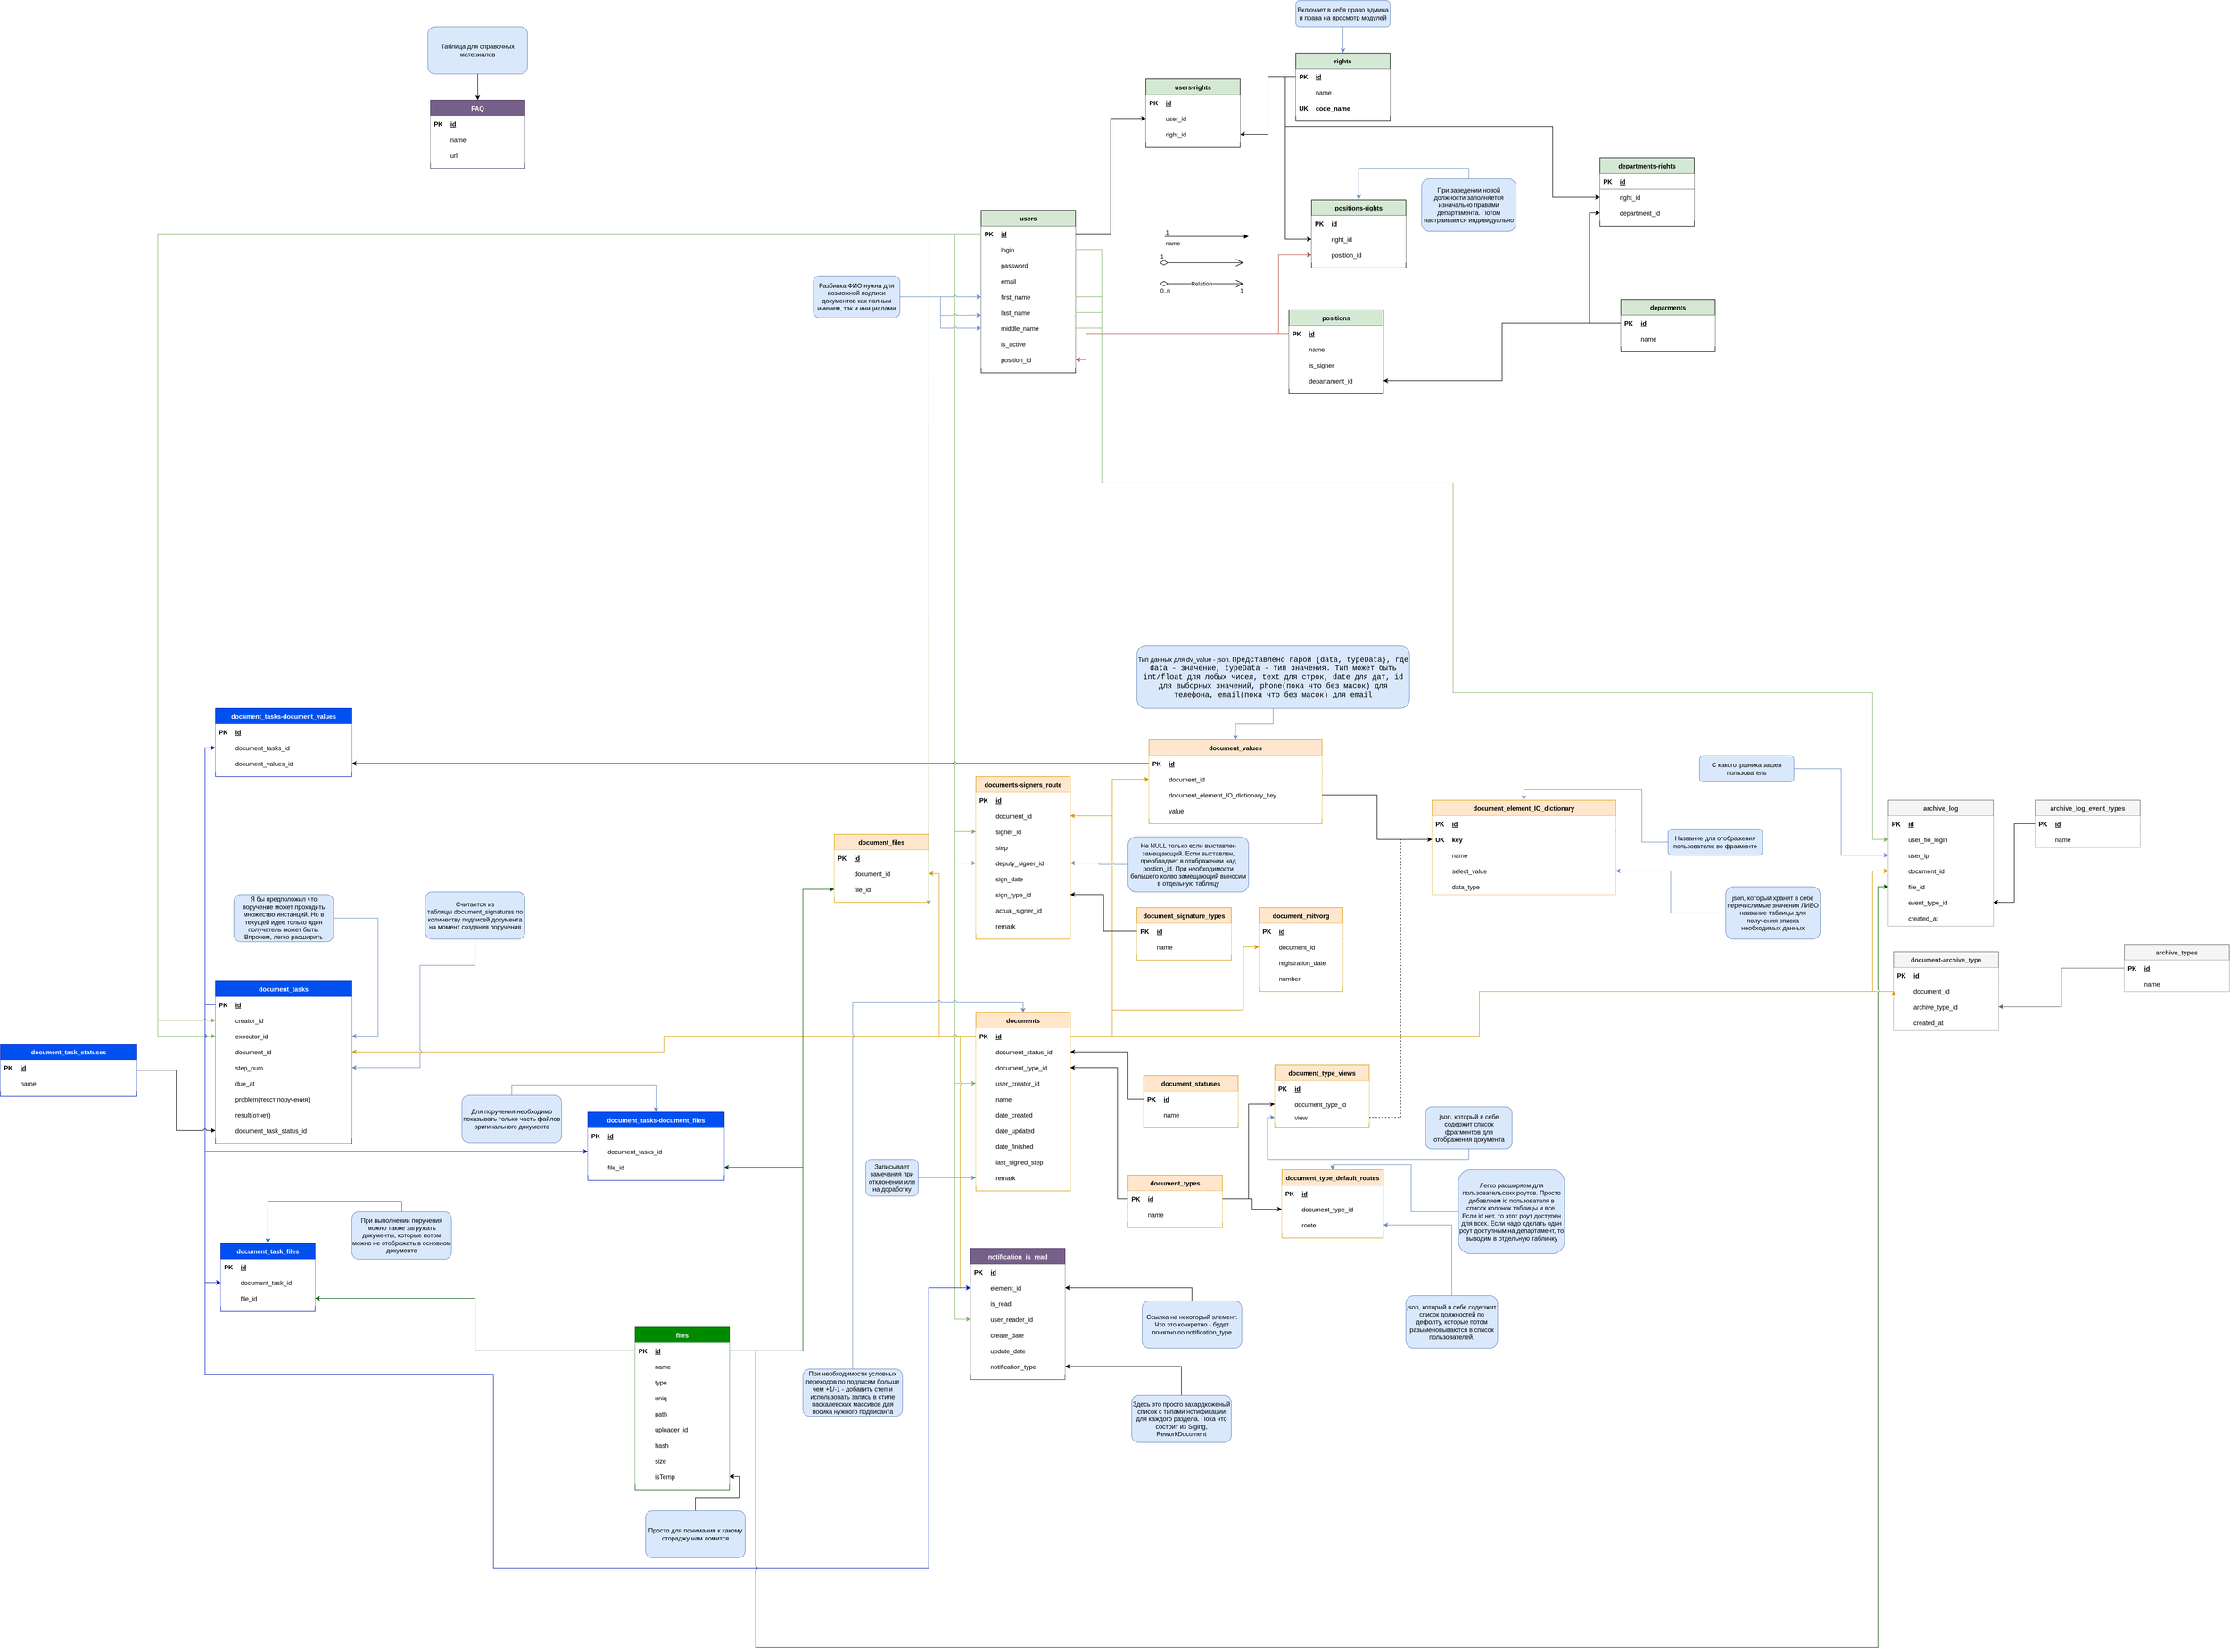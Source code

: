 <mxfile version="20.3.0" type="device" pages="2"><diagram id="7C_GGqzNcvmQ4Kk7daFP" name="Страница 1"><mxGraphModel dx="3158" dy="1581" grid="1" gridSize="10" guides="1" tooltips="1" connect="1" arrows="1" fold="1" page="1" pageScale="1" pageWidth="827" pageHeight="1169" math="0" shadow="0"><root><mxCell id="0"/><mxCell id="1" parent="0"/><mxCell id="PnlEvzlViIqgGE5cGCuZ-11" value="users" style="shape=table;startSize=30;container=1;collapsible=1;childLayout=tableLayout;fixedRows=1;rowLines=0;fontStyle=1;align=center;resizeLast=1;swimlaneLine=1;backgroundOutline=0;fillColor=#d5e8d4;strokeColor=default;labelBackgroundColor=none;" parent="1" vertex="1"><mxGeometry x="10" y="70" width="180" height="310" as="geometry"><mxRectangle x="379" y="60" width="70" height="30" as="alternateBounds"/></mxGeometry></mxCell><mxCell id="PnlEvzlViIqgGE5cGCuZ-12" value="" style="shape=tableRow;horizontal=0;startSize=0;swimlaneHead=0;swimlaneBody=0;collapsible=0;dropTarget=0;points=[[0,0.5],[1,0.5]];portConstraint=eastwest;top=0;left=0;right=0;bottom=1;swimlaneLine=1;backgroundOutline=0;fontColor=#000000;" parent="PnlEvzlViIqgGE5cGCuZ-11" vertex="1"><mxGeometry y="30" width="180" height="30" as="geometry"/></mxCell><mxCell id="PnlEvzlViIqgGE5cGCuZ-13" value="PK" style="shape=partialRectangle;connectable=0;top=0;left=0;bottom=0;right=0;fontStyle=1;overflow=hidden;swimlaneLine=1;backgroundOutline=0;fontColor=#000000;" parent="PnlEvzlViIqgGE5cGCuZ-12" vertex="1"><mxGeometry width="30" height="30" as="geometry"><mxRectangle width="30" height="30" as="alternateBounds"/></mxGeometry></mxCell><mxCell id="PnlEvzlViIqgGE5cGCuZ-14" value="id" style="shape=partialRectangle;connectable=0;top=0;left=0;bottom=0;right=0;align=left;spacingLeft=6;fontStyle=5;overflow=hidden;swimlaneLine=1;backgroundOutline=0;fontColor=#000000;" parent="PnlEvzlViIqgGE5cGCuZ-12" vertex="1"><mxGeometry x="30" width="150" height="30" as="geometry"><mxRectangle width="150" height="30" as="alternateBounds"/></mxGeometry></mxCell><mxCell id="PnlEvzlViIqgGE5cGCuZ-15" value="" style="shape=tableRow;horizontal=0;startSize=0;swimlaneHead=0;swimlaneBody=0;collapsible=0;dropTarget=0;points=[[0,0.5],[1,0.5]];portConstraint=eastwest;top=0;left=0;right=0;bottom=0;swimlaneLine=1;backgroundOutline=0;fontColor=#000000;" parent="PnlEvzlViIqgGE5cGCuZ-11" vertex="1"><mxGeometry y="60" width="180" height="30" as="geometry"/></mxCell><mxCell id="PnlEvzlViIqgGE5cGCuZ-16" value="" style="shape=partialRectangle;connectable=0;top=0;left=0;bottom=0;right=0;editable=1;overflow=hidden;swimlaneLine=1;backgroundOutline=0;fontColor=#000000;" parent="PnlEvzlViIqgGE5cGCuZ-15" vertex="1"><mxGeometry width="30" height="30" as="geometry"><mxRectangle width="30" height="30" as="alternateBounds"/></mxGeometry></mxCell><mxCell id="PnlEvzlViIqgGE5cGCuZ-17" value="login" style="shape=partialRectangle;connectable=0;top=0;left=0;bottom=0;right=0;align=left;spacingLeft=6;overflow=hidden;swimlaneLine=1;backgroundOutline=0;fontColor=#000000;" parent="PnlEvzlViIqgGE5cGCuZ-15" vertex="1"><mxGeometry x="30" width="150" height="30" as="geometry"><mxRectangle width="150" height="30" as="alternateBounds"/></mxGeometry></mxCell><mxCell id="PnlEvzlViIqgGE5cGCuZ-18" value="" style="shape=tableRow;horizontal=0;startSize=0;swimlaneHead=0;swimlaneBody=0;collapsible=0;dropTarget=0;points=[[0,0.5],[1,0.5]];portConstraint=eastwest;top=0;left=0;right=0;bottom=0;swimlaneLine=1;backgroundOutline=0;fontColor=#000000;" parent="PnlEvzlViIqgGE5cGCuZ-11" vertex="1"><mxGeometry y="90" width="180" height="30" as="geometry"/></mxCell><mxCell id="PnlEvzlViIqgGE5cGCuZ-19" value="" style="shape=partialRectangle;connectable=0;top=0;left=0;bottom=0;right=0;editable=1;overflow=hidden;swimlaneLine=1;backgroundOutline=0;fontColor=#000000;" parent="PnlEvzlViIqgGE5cGCuZ-18" vertex="1"><mxGeometry width="30" height="30" as="geometry"><mxRectangle width="30" height="30" as="alternateBounds"/></mxGeometry></mxCell><mxCell id="PnlEvzlViIqgGE5cGCuZ-20" value="password" style="shape=partialRectangle;connectable=0;top=0;left=0;bottom=0;right=0;align=left;spacingLeft=6;overflow=hidden;swimlaneLine=1;backgroundOutline=0;fontColor=#000000;" parent="PnlEvzlViIqgGE5cGCuZ-18" vertex="1"><mxGeometry x="30" width="150" height="30" as="geometry"><mxRectangle width="150" height="30" as="alternateBounds"/></mxGeometry></mxCell><mxCell id="PnlEvzlViIqgGE5cGCuZ-90" style="shape=tableRow;horizontal=0;startSize=0;swimlaneHead=0;swimlaneBody=0;collapsible=0;dropTarget=0;points=[[0,0.5],[1,0.5]];portConstraint=eastwest;top=0;left=0;right=0;bottom=0;swimlaneLine=1;backgroundOutline=0;fontColor=#000000;" parent="PnlEvzlViIqgGE5cGCuZ-11" vertex="1"><mxGeometry y="120" width="180" height="30" as="geometry"/></mxCell><mxCell id="PnlEvzlViIqgGE5cGCuZ-91" style="shape=partialRectangle;connectable=0;top=0;left=0;bottom=0;right=0;editable=1;overflow=hidden;swimlaneLine=1;backgroundOutline=0;fontColor=#000000;" parent="PnlEvzlViIqgGE5cGCuZ-90" vertex="1"><mxGeometry width="30" height="30" as="geometry"><mxRectangle width="30" height="30" as="alternateBounds"/></mxGeometry></mxCell><mxCell id="PnlEvzlViIqgGE5cGCuZ-92" value="email" style="shape=partialRectangle;connectable=0;top=0;left=0;bottom=0;right=0;align=left;spacingLeft=6;overflow=hidden;swimlaneLine=1;backgroundOutline=0;fontColor=#000000;" parent="PnlEvzlViIqgGE5cGCuZ-90" vertex="1"><mxGeometry x="30" width="150" height="30" as="geometry"><mxRectangle width="150" height="30" as="alternateBounds"/></mxGeometry></mxCell><mxCell id="PnlEvzlViIqgGE5cGCuZ-21" value="" style="shape=tableRow;horizontal=0;startSize=0;swimlaneHead=0;swimlaneBody=0;collapsible=0;dropTarget=0;points=[[0,0.5],[1,0.5]];portConstraint=eastwest;top=0;left=0;right=0;bottom=0;swimlaneLine=1;backgroundOutline=0;fontColor=#000000;" parent="PnlEvzlViIqgGE5cGCuZ-11" vertex="1"><mxGeometry y="150" width="180" height="30" as="geometry"/></mxCell><mxCell id="PnlEvzlViIqgGE5cGCuZ-22" value="" style="shape=partialRectangle;connectable=0;top=0;left=0;bottom=0;right=0;editable=1;overflow=hidden;swimlaneLine=1;backgroundOutline=0;fontColor=#000000;" parent="PnlEvzlViIqgGE5cGCuZ-21" vertex="1"><mxGeometry width="30" height="30" as="geometry"><mxRectangle width="30" height="30" as="alternateBounds"/></mxGeometry></mxCell><mxCell id="PnlEvzlViIqgGE5cGCuZ-23" value="first_name" style="shape=partialRectangle;connectable=0;top=0;left=0;bottom=0;right=0;align=left;spacingLeft=6;overflow=hidden;swimlaneLine=1;backgroundOutline=0;fontColor=#000000;" parent="PnlEvzlViIqgGE5cGCuZ-21" vertex="1"><mxGeometry x="30" width="150" height="30" as="geometry"><mxRectangle width="150" height="30" as="alternateBounds"/></mxGeometry></mxCell><mxCell id="YZOQb-iHzVDNAgPE60MV-471" style="shape=tableRow;horizontal=0;startSize=0;swimlaneHead=0;swimlaneBody=0;collapsible=0;dropTarget=0;points=[[0,0.5],[1,0.5]];portConstraint=eastwest;top=0;left=0;right=0;bottom=0;swimlaneLine=1;backgroundOutline=0;fontColor=#000000;" parent="PnlEvzlViIqgGE5cGCuZ-11" vertex="1"><mxGeometry y="180" width="180" height="30" as="geometry"/></mxCell><mxCell id="YZOQb-iHzVDNAgPE60MV-472" style="shape=partialRectangle;connectable=0;top=0;left=0;bottom=0;right=0;editable=1;overflow=hidden;swimlaneLine=1;backgroundOutline=0;fontColor=#000000;" parent="YZOQb-iHzVDNAgPE60MV-471" vertex="1"><mxGeometry width="30" height="30" as="geometry"><mxRectangle width="30" height="30" as="alternateBounds"/></mxGeometry></mxCell><mxCell id="YZOQb-iHzVDNAgPE60MV-473" value="last_name" style="shape=partialRectangle;connectable=0;top=0;left=0;bottom=0;right=0;align=left;spacingLeft=6;overflow=hidden;swimlaneLine=1;backgroundOutline=0;fontColor=#000000;" parent="YZOQb-iHzVDNAgPE60MV-471" vertex="1"><mxGeometry x="30" width="150" height="30" as="geometry"><mxRectangle width="150" height="30" as="alternateBounds"/></mxGeometry></mxCell><mxCell id="YZOQb-iHzVDNAgPE60MV-474" style="shape=tableRow;horizontal=0;startSize=0;swimlaneHead=0;swimlaneBody=0;collapsible=0;dropTarget=0;points=[[0,0.5],[1,0.5]];portConstraint=eastwest;top=0;left=0;right=0;bottom=0;swimlaneLine=1;backgroundOutline=0;fontColor=#000000;" parent="PnlEvzlViIqgGE5cGCuZ-11" vertex="1"><mxGeometry y="210" width="180" height="30" as="geometry"/></mxCell><mxCell id="YZOQb-iHzVDNAgPE60MV-475" style="shape=partialRectangle;connectable=0;top=0;left=0;bottom=0;right=0;editable=1;overflow=hidden;swimlaneLine=1;backgroundOutline=0;fontColor=#000000;" parent="YZOQb-iHzVDNAgPE60MV-474" vertex="1"><mxGeometry width="30" height="30" as="geometry"><mxRectangle width="30" height="30" as="alternateBounds"/></mxGeometry></mxCell><mxCell id="YZOQb-iHzVDNAgPE60MV-476" value="middle_name" style="shape=partialRectangle;connectable=0;top=0;left=0;bottom=0;right=0;align=left;spacingLeft=6;overflow=hidden;swimlaneLine=1;backgroundOutline=0;fontColor=#000000;" parent="YZOQb-iHzVDNAgPE60MV-474" vertex="1"><mxGeometry x="30" width="150" height="30" as="geometry"><mxRectangle width="150" height="30" as="alternateBounds"/></mxGeometry></mxCell><mxCell id="YZOQb-iHzVDNAgPE60MV-481" style="shape=tableRow;horizontal=0;startSize=0;swimlaneHead=0;swimlaneBody=0;collapsible=0;dropTarget=0;points=[[0,0.5],[1,0.5]];portConstraint=eastwest;top=0;left=0;right=0;bottom=0;swimlaneLine=1;backgroundOutline=0;fontColor=#000000;" parent="PnlEvzlViIqgGE5cGCuZ-11" vertex="1"><mxGeometry y="240" width="180" height="30" as="geometry"/></mxCell><mxCell id="YZOQb-iHzVDNAgPE60MV-482" style="shape=partialRectangle;connectable=0;top=0;left=0;bottom=0;right=0;editable=1;overflow=hidden;swimlaneLine=1;backgroundOutline=0;fontColor=#000000;" parent="YZOQb-iHzVDNAgPE60MV-481" vertex="1"><mxGeometry width="30" height="30" as="geometry"><mxRectangle width="30" height="30" as="alternateBounds"/></mxGeometry></mxCell><mxCell id="YZOQb-iHzVDNAgPE60MV-483" value="is_active" style="shape=partialRectangle;connectable=0;top=0;left=0;bottom=0;right=0;align=left;spacingLeft=6;overflow=hidden;swimlaneLine=1;backgroundOutline=0;fontColor=#000000;" parent="YZOQb-iHzVDNAgPE60MV-481" vertex="1"><mxGeometry x="30" width="150" height="30" as="geometry"><mxRectangle width="150" height="30" as="alternateBounds"/></mxGeometry></mxCell><mxCell id="8sd5yJ8NoaYPf5PPAM3H-1" style="shape=tableRow;horizontal=0;startSize=0;swimlaneHead=0;swimlaneBody=0;collapsible=0;dropTarget=0;points=[[0,0.5],[1,0.5]];portConstraint=eastwest;top=0;left=0;right=0;bottom=0;swimlaneLine=1;backgroundOutline=0;fontColor=#000000;" parent="PnlEvzlViIqgGE5cGCuZ-11" vertex="1"><mxGeometry y="270" width="180" height="30" as="geometry"/></mxCell><mxCell id="8sd5yJ8NoaYPf5PPAM3H-2" style="shape=partialRectangle;connectable=0;top=0;left=0;bottom=0;right=0;editable=1;overflow=hidden;swimlaneLine=1;backgroundOutline=0;fontColor=#000000;" parent="8sd5yJ8NoaYPf5PPAM3H-1" vertex="1"><mxGeometry width="30" height="30" as="geometry"><mxRectangle width="30" height="30" as="alternateBounds"/></mxGeometry></mxCell><mxCell id="8sd5yJ8NoaYPf5PPAM3H-3" value="position_id" style="shape=partialRectangle;connectable=0;top=0;left=0;bottom=0;right=0;align=left;spacingLeft=6;overflow=hidden;swimlaneLine=1;backgroundOutline=0;fontColor=#000000;" parent="8sd5yJ8NoaYPf5PPAM3H-1" vertex="1"><mxGeometry x="30" width="150" height="30" as="geometry"><mxRectangle width="150" height="30" as="alternateBounds"/></mxGeometry></mxCell><mxCell id="PnlEvzlViIqgGE5cGCuZ-30" value="positions" style="shape=table;startSize=30;container=1;collapsible=1;childLayout=tableLayout;fixedRows=1;rowLines=0;fontStyle=1;align=center;resizeLast=1;swimlaneLine=1;backgroundOutline=0;fillColor=#d5e8d4;strokeColor=default;labelBackgroundColor=none;" parent="1" vertex="1"><mxGeometry x="597" y="260" width="180" height="160" as="geometry"><mxRectangle x="379" y="60" width="70" height="30" as="alternateBounds"/></mxGeometry></mxCell><mxCell id="PnlEvzlViIqgGE5cGCuZ-31" value="" style="shape=tableRow;horizontal=0;startSize=0;swimlaneHead=0;swimlaneBody=0;collapsible=0;dropTarget=0;points=[[0,0.5],[1,0.5]];portConstraint=eastwest;top=0;left=0;right=0;bottom=1;swimlaneLine=1;backgroundOutline=0;fontColor=#000000;" parent="PnlEvzlViIqgGE5cGCuZ-30" vertex="1"><mxGeometry y="30" width="180" height="30" as="geometry"/></mxCell><mxCell id="PnlEvzlViIqgGE5cGCuZ-32" value="PK" style="shape=partialRectangle;connectable=0;top=0;left=0;bottom=0;right=0;fontStyle=1;overflow=hidden;swimlaneLine=1;backgroundOutline=0;fontColor=#000000;" parent="PnlEvzlViIqgGE5cGCuZ-31" vertex="1"><mxGeometry width="30" height="30" as="geometry"><mxRectangle width="30" height="30" as="alternateBounds"/></mxGeometry></mxCell><mxCell id="PnlEvzlViIqgGE5cGCuZ-33" value="id" style="shape=partialRectangle;connectable=0;top=0;left=0;bottom=0;right=0;align=left;spacingLeft=6;fontStyle=5;overflow=hidden;swimlaneLine=1;backgroundOutline=0;fontColor=#000000;" parent="PnlEvzlViIqgGE5cGCuZ-31" vertex="1"><mxGeometry x="30" width="150" height="30" as="geometry"><mxRectangle width="150" height="30" as="alternateBounds"/></mxGeometry></mxCell><mxCell id="PnlEvzlViIqgGE5cGCuZ-34" value="" style="shape=tableRow;horizontal=0;startSize=0;swimlaneHead=0;swimlaneBody=0;collapsible=0;dropTarget=0;points=[[0,0.5],[1,0.5]];portConstraint=eastwest;top=0;left=0;right=0;bottom=0;swimlaneLine=1;backgroundOutline=0;fontColor=#000000;" parent="PnlEvzlViIqgGE5cGCuZ-30" vertex="1"><mxGeometry y="60" width="180" height="30" as="geometry"/></mxCell><mxCell id="PnlEvzlViIqgGE5cGCuZ-35" value="" style="shape=partialRectangle;connectable=0;top=0;left=0;bottom=0;right=0;editable=1;overflow=hidden;swimlaneLine=1;backgroundOutline=0;fontColor=#000000;" parent="PnlEvzlViIqgGE5cGCuZ-34" vertex="1"><mxGeometry width="30" height="30" as="geometry"><mxRectangle width="30" height="30" as="alternateBounds"/></mxGeometry></mxCell><mxCell id="PnlEvzlViIqgGE5cGCuZ-36" value="name" style="shape=partialRectangle;connectable=0;top=0;left=0;bottom=0;right=0;align=left;spacingLeft=6;overflow=hidden;swimlaneLine=1;backgroundOutline=0;fontColor=#000000;" parent="PnlEvzlViIqgGE5cGCuZ-34" vertex="1"><mxGeometry x="30" width="150" height="30" as="geometry"><mxRectangle width="150" height="30" as="alternateBounds"/></mxGeometry></mxCell><mxCell id="PnlEvzlViIqgGE5cGCuZ-37" value="" style="shape=tableRow;horizontal=0;startSize=0;swimlaneHead=0;swimlaneBody=0;collapsible=0;dropTarget=0;points=[[0,0.5],[1,0.5]];portConstraint=eastwest;top=0;left=0;right=0;bottom=0;swimlaneLine=1;backgroundOutline=0;fontColor=#000000;" parent="PnlEvzlViIqgGE5cGCuZ-30" vertex="1"><mxGeometry y="90" width="180" height="30" as="geometry"/></mxCell><mxCell id="PnlEvzlViIqgGE5cGCuZ-38" value="" style="shape=partialRectangle;connectable=0;top=0;left=0;bottom=0;right=0;editable=1;overflow=hidden;swimlaneLine=1;backgroundOutline=0;fontColor=#000000;" parent="PnlEvzlViIqgGE5cGCuZ-37" vertex="1"><mxGeometry width="30" height="30" as="geometry"><mxRectangle width="30" height="30" as="alternateBounds"/></mxGeometry></mxCell><mxCell id="PnlEvzlViIqgGE5cGCuZ-39" value="is_signer" style="shape=partialRectangle;connectable=0;top=0;left=0;bottom=0;right=0;align=left;spacingLeft=6;overflow=hidden;swimlaneLine=1;backgroundOutline=0;fontColor=#000000;" parent="PnlEvzlViIqgGE5cGCuZ-37" vertex="1"><mxGeometry x="30" width="150" height="30" as="geometry"><mxRectangle width="150" height="30" as="alternateBounds"/></mxGeometry></mxCell><mxCell id="PnlEvzlViIqgGE5cGCuZ-43" style="shape=tableRow;horizontal=0;startSize=0;swimlaneHead=0;swimlaneBody=0;collapsible=0;dropTarget=0;points=[[0,0.5],[1,0.5]];portConstraint=eastwest;top=0;left=0;right=0;bottom=0;swimlaneLine=1;backgroundOutline=0;fontColor=#000000;" parent="PnlEvzlViIqgGE5cGCuZ-30" vertex="1"><mxGeometry y="120" width="180" height="30" as="geometry"/></mxCell><mxCell id="PnlEvzlViIqgGE5cGCuZ-44" style="shape=partialRectangle;connectable=0;top=0;left=0;bottom=0;right=0;editable=1;overflow=hidden;swimlaneLine=1;backgroundOutline=0;fontColor=#000000;" parent="PnlEvzlViIqgGE5cGCuZ-43" vertex="1"><mxGeometry width="30" height="30" as="geometry"><mxRectangle width="30" height="30" as="alternateBounds"/></mxGeometry></mxCell><mxCell id="PnlEvzlViIqgGE5cGCuZ-45" value="departament_id" style="shape=partialRectangle;connectable=0;top=0;left=0;bottom=0;right=0;align=left;spacingLeft=6;overflow=hidden;swimlaneLine=1;backgroundOutline=0;fontColor=#000000;" parent="PnlEvzlViIqgGE5cGCuZ-43" vertex="1"><mxGeometry x="30" width="150" height="30" as="geometry"><mxRectangle width="150" height="30" as="alternateBounds"/></mxGeometry></mxCell><mxCell id="PnlEvzlViIqgGE5cGCuZ-60" style="rounded=0;orthogonalLoop=1;jettySize=auto;html=1;exitX=0;exitY=0.5;exitDx=0;exitDy=0;edgeStyle=orthogonalEdgeStyle;swimlaneLine=1;backgroundOutline=0;fontColor=#000000;fillColor=#f8cecc;strokeColor=#b85450;entryX=1;entryY=0.5;entryDx=0;entryDy=0;" parent="1" source="PnlEvzlViIqgGE5cGCuZ-31" target="8sd5yJ8NoaYPf5PPAM3H-1" edge="1"><mxGeometry relative="1" as="geometry"><mxPoint x="330" y="290" as="targetPoint"/><Array as="points"><mxPoint x="210" y="305"/><mxPoint x="210" y="355"/></Array></mxGeometry></mxCell><mxCell id="PnlEvzlViIqgGE5cGCuZ-61" value="rights" style="shape=table;startSize=30;container=1;collapsible=1;childLayout=tableLayout;fixedRows=1;rowLines=0;fontStyle=1;align=center;resizeLast=1;swimlaneLine=1;backgroundOutline=0;fillColor=#d5e8d4;strokeColor=default;labelBackgroundColor=none;" parent="1" vertex="1"><mxGeometry x="610" y="-230" width="180" height="130" as="geometry"><mxRectangle x="379" y="60" width="70" height="30" as="alternateBounds"/></mxGeometry></mxCell><mxCell id="PnlEvzlViIqgGE5cGCuZ-62" value="" style="shape=tableRow;horizontal=0;startSize=0;swimlaneHead=0;swimlaneBody=0;collapsible=0;dropTarget=0;points=[[0,0.5],[1,0.5]];portConstraint=eastwest;top=0;left=0;right=0;bottom=1;swimlaneLine=1;backgroundOutline=0;fontColor=#000000;" parent="PnlEvzlViIqgGE5cGCuZ-61" vertex="1"><mxGeometry y="30" width="180" height="30" as="geometry"/></mxCell><mxCell id="PnlEvzlViIqgGE5cGCuZ-63" value="PK" style="shape=partialRectangle;connectable=0;top=0;left=0;bottom=0;right=0;fontStyle=1;overflow=hidden;swimlaneLine=1;backgroundOutline=0;fontColor=#000000;" parent="PnlEvzlViIqgGE5cGCuZ-62" vertex="1"><mxGeometry width="30" height="30" as="geometry"><mxRectangle width="30" height="30" as="alternateBounds"/></mxGeometry></mxCell><mxCell id="PnlEvzlViIqgGE5cGCuZ-64" value="id" style="shape=partialRectangle;connectable=0;top=0;left=0;bottom=0;right=0;align=left;spacingLeft=6;fontStyle=5;overflow=hidden;swimlaneLine=1;backgroundOutline=0;fontColor=#000000;" parent="PnlEvzlViIqgGE5cGCuZ-62" vertex="1"><mxGeometry x="30" width="150" height="30" as="geometry"><mxRectangle width="150" height="30" as="alternateBounds"/></mxGeometry></mxCell><mxCell id="PnlEvzlViIqgGE5cGCuZ-65" value="" style="shape=tableRow;horizontal=0;startSize=0;swimlaneHead=0;swimlaneBody=0;collapsible=0;dropTarget=0;points=[[0,0.5],[1,0.5]];portConstraint=eastwest;top=0;left=0;right=0;bottom=0;swimlaneLine=1;backgroundOutline=0;fontColor=#000000;" parent="PnlEvzlViIqgGE5cGCuZ-61" vertex="1"><mxGeometry y="60" width="180" height="30" as="geometry"/></mxCell><mxCell id="PnlEvzlViIqgGE5cGCuZ-66" value="" style="shape=partialRectangle;connectable=0;top=0;left=0;bottom=0;right=0;editable=1;overflow=hidden;swimlaneLine=1;backgroundOutline=0;fontColor=#000000;" parent="PnlEvzlViIqgGE5cGCuZ-65" vertex="1"><mxGeometry width="30" height="30" as="geometry"><mxRectangle width="30" height="30" as="alternateBounds"/></mxGeometry></mxCell><mxCell id="PnlEvzlViIqgGE5cGCuZ-67" value="name" style="shape=partialRectangle;connectable=0;top=0;left=0;bottom=0;right=0;align=left;spacingLeft=6;overflow=hidden;swimlaneLine=1;backgroundOutline=0;fontColor=#000000;" parent="PnlEvzlViIqgGE5cGCuZ-65" vertex="1"><mxGeometry x="30" width="150" height="30" as="geometry"><mxRectangle width="150" height="30" as="alternateBounds"/></mxGeometry></mxCell><mxCell id="6ay-QIi5yQnva74HsRIJ-1" style="shape=tableRow;horizontal=0;startSize=0;swimlaneHead=0;swimlaneBody=0;collapsible=0;dropTarget=0;points=[[0,0.5],[1,0.5]];portConstraint=eastwest;top=0;left=0;right=0;bottom=0;swimlaneLine=1;backgroundOutline=0;fontColor=#000000;fontStyle=1" parent="PnlEvzlViIqgGE5cGCuZ-61" vertex="1"><mxGeometry y="90" width="180" height="30" as="geometry"/></mxCell><mxCell id="6ay-QIi5yQnva74HsRIJ-2" value="UK" style="shape=partialRectangle;connectable=0;top=0;left=0;bottom=0;right=0;editable=1;overflow=hidden;swimlaneLine=1;backgroundOutline=0;fontColor=#000000;fontStyle=1" parent="6ay-QIi5yQnva74HsRIJ-1" vertex="1"><mxGeometry width="30" height="30" as="geometry"><mxRectangle width="30" height="30" as="alternateBounds"/></mxGeometry></mxCell><mxCell id="6ay-QIi5yQnva74HsRIJ-3" value="code_name" style="shape=partialRectangle;connectable=0;top=0;left=0;bottom=0;right=0;align=left;spacingLeft=6;overflow=hidden;swimlaneLine=1;backgroundOutline=0;fontColor=#000000;fontStyle=1" parent="6ay-QIi5yQnva74HsRIJ-1" vertex="1"><mxGeometry x="30" width="150" height="30" as="geometry"><mxRectangle width="150" height="30" as="alternateBounds"/></mxGeometry></mxCell><mxCell id="PnlEvzlViIqgGE5cGCuZ-77" value="users-rights" style="shape=table;startSize=30;container=1;collapsible=1;childLayout=tableLayout;fixedRows=1;rowLines=0;fontStyle=1;align=center;resizeLast=1;swimlaneLine=1;backgroundOutline=0;fillColor=#d5e8d4;strokeColor=default;labelBackgroundColor=none;" parent="1" vertex="1"><mxGeometry x="324" y="-180" width="180" height="130" as="geometry"><mxRectangle x="379" y="60" width="70" height="30" as="alternateBounds"/></mxGeometry></mxCell><mxCell id="PnlEvzlViIqgGE5cGCuZ-78" value="" style="shape=tableRow;horizontal=0;startSize=0;swimlaneHead=0;swimlaneBody=0;collapsible=0;dropTarget=0;points=[[0,0.5],[1,0.5]];portConstraint=eastwest;top=0;left=0;right=0;bottom=1;swimlaneLine=1;backgroundOutline=0;fontColor=#000000;" parent="PnlEvzlViIqgGE5cGCuZ-77" vertex="1"><mxGeometry y="30" width="180" height="30" as="geometry"/></mxCell><mxCell id="PnlEvzlViIqgGE5cGCuZ-79" value="PK" style="shape=partialRectangle;connectable=0;top=0;left=0;bottom=0;right=0;fontStyle=1;overflow=hidden;swimlaneLine=1;backgroundOutline=0;fontColor=#000000;" parent="PnlEvzlViIqgGE5cGCuZ-78" vertex="1"><mxGeometry width="30" height="30" as="geometry"><mxRectangle width="30" height="30" as="alternateBounds"/></mxGeometry></mxCell><mxCell id="PnlEvzlViIqgGE5cGCuZ-80" value="id" style="shape=partialRectangle;connectable=0;top=0;left=0;bottom=0;right=0;align=left;spacingLeft=6;fontStyle=5;overflow=hidden;swimlaneLine=1;backgroundOutline=0;fontColor=#000000;" parent="PnlEvzlViIqgGE5cGCuZ-78" vertex="1"><mxGeometry x="30" width="150" height="30" as="geometry"><mxRectangle width="150" height="30" as="alternateBounds"/></mxGeometry></mxCell><mxCell id="PnlEvzlViIqgGE5cGCuZ-81" value="" style="shape=tableRow;horizontal=0;startSize=0;swimlaneHead=0;swimlaneBody=0;collapsible=0;dropTarget=0;points=[[0,0.5],[1,0.5]];portConstraint=eastwest;top=0;left=0;right=0;bottom=0;swimlaneLine=1;backgroundOutline=0;fontColor=#000000;" parent="PnlEvzlViIqgGE5cGCuZ-77" vertex="1"><mxGeometry y="60" width="180" height="30" as="geometry"/></mxCell><mxCell id="PnlEvzlViIqgGE5cGCuZ-82" value="" style="shape=partialRectangle;connectable=0;top=0;left=0;bottom=0;right=0;editable=1;overflow=hidden;swimlaneLine=1;backgroundOutline=0;fontColor=#000000;" parent="PnlEvzlViIqgGE5cGCuZ-81" vertex="1"><mxGeometry width="30" height="30" as="geometry"><mxRectangle width="30" height="30" as="alternateBounds"/></mxGeometry></mxCell><mxCell id="PnlEvzlViIqgGE5cGCuZ-83" value="user_id" style="shape=partialRectangle;connectable=0;top=0;left=0;bottom=0;right=0;align=left;spacingLeft=6;overflow=hidden;swimlaneLine=1;backgroundOutline=0;fontColor=#000000;" parent="PnlEvzlViIqgGE5cGCuZ-81" vertex="1"><mxGeometry x="30" width="150" height="30" as="geometry"><mxRectangle width="150" height="30" as="alternateBounds"/></mxGeometry></mxCell><mxCell id="PnlEvzlViIqgGE5cGCuZ-84" value="" style="shape=tableRow;horizontal=0;startSize=0;swimlaneHead=0;swimlaneBody=0;collapsible=0;dropTarget=0;points=[[0,0.5],[1,0.5]];portConstraint=eastwest;top=0;left=0;right=0;bottom=0;swimlaneLine=1;backgroundOutline=0;fontColor=#000000;" parent="PnlEvzlViIqgGE5cGCuZ-77" vertex="1"><mxGeometry y="90" width="180" height="30" as="geometry"/></mxCell><mxCell id="PnlEvzlViIqgGE5cGCuZ-85" value="" style="shape=partialRectangle;connectable=0;top=0;left=0;bottom=0;right=0;editable=1;overflow=hidden;swimlaneLine=1;backgroundOutline=0;fontColor=#000000;" parent="PnlEvzlViIqgGE5cGCuZ-84" vertex="1"><mxGeometry width="30" height="30" as="geometry"><mxRectangle width="30" height="30" as="alternateBounds"/></mxGeometry></mxCell><mxCell id="PnlEvzlViIqgGE5cGCuZ-86" value="right_id" style="shape=partialRectangle;connectable=0;top=0;left=0;bottom=0;right=0;align=left;spacingLeft=6;overflow=hidden;swimlaneLine=1;backgroundOutline=0;fontColor=#000000;" parent="PnlEvzlViIqgGE5cGCuZ-84" vertex="1"><mxGeometry x="30" width="150" height="30" as="geometry"><mxRectangle width="150" height="30" as="alternateBounds"/></mxGeometry></mxCell><mxCell id="PnlEvzlViIqgGE5cGCuZ-87" style="edgeStyle=orthogonalEdgeStyle;rounded=0;orthogonalLoop=1;jettySize=auto;html=1;exitX=0;exitY=0.5;exitDx=0;exitDy=0;entryX=1;entryY=0.5;entryDx=0;entryDy=0;swimlaneLine=1;backgroundOutline=0;fontColor=#000000;" parent="1" source="PnlEvzlViIqgGE5cGCuZ-62" target="PnlEvzlViIqgGE5cGCuZ-84" edge="1"><mxGeometry relative="1" as="geometry"/></mxCell><mxCell id="PnlEvzlViIqgGE5cGCuZ-88" style="edgeStyle=orthogonalEdgeStyle;rounded=0;orthogonalLoop=1;jettySize=auto;html=1;exitX=1;exitY=0.5;exitDx=0;exitDy=0;entryX=0;entryY=0.5;entryDx=0;entryDy=0;swimlaneLine=1;backgroundOutline=0;fontColor=#000000;" parent="1" source="PnlEvzlViIqgGE5cGCuZ-12" target="PnlEvzlViIqgGE5cGCuZ-81" edge="1"><mxGeometry relative="1" as="geometry"/></mxCell><mxCell id="PnlEvzlViIqgGE5cGCuZ-93" value="deparments" style="shape=table;startSize=30;container=1;collapsible=1;childLayout=tableLayout;fixedRows=1;rowLines=0;fontStyle=1;align=center;resizeLast=1;swimlaneLine=1;backgroundOutline=0;fillColor=#d5e8d4;strokeColor=default;labelBackgroundColor=none;" parent="1" vertex="1"><mxGeometry x="1230" y="240" width="180" height="100" as="geometry"><mxRectangle x="379" y="60" width="70" height="30" as="alternateBounds"/></mxGeometry></mxCell><mxCell id="PnlEvzlViIqgGE5cGCuZ-94" value="" style="shape=tableRow;horizontal=0;startSize=0;swimlaneHead=0;swimlaneBody=0;collapsible=0;dropTarget=0;points=[[0,0.5],[1,0.5]];portConstraint=eastwest;top=0;left=0;right=0;bottom=1;swimlaneLine=1;backgroundOutline=0;fontColor=#000000;" parent="PnlEvzlViIqgGE5cGCuZ-93" vertex="1"><mxGeometry y="30" width="180" height="30" as="geometry"/></mxCell><mxCell id="PnlEvzlViIqgGE5cGCuZ-95" value="PK" style="shape=partialRectangle;connectable=0;top=0;left=0;bottom=0;right=0;fontStyle=1;overflow=hidden;swimlaneLine=1;backgroundOutline=0;fontColor=#000000;" parent="PnlEvzlViIqgGE5cGCuZ-94" vertex="1"><mxGeometry width="30" height="30" as="geometry"><mxRectangle width="30" height="30" as="alternateBounds"/></mxGeometry></mxCell><mxCell id="PnlEvzlViIqgGE5cGCuZ-96" value="id" style="shape=partialRectangle;connectable=0;top=0;left=0;bottom=0;right=0;align=left;spacingLeft=6;fontStyle=5;overflow=hidden;swimlaneLine=1;backgroundOutline=0;fontColor=#000000;" parent="PnlEvzlViIqgGE5cGCuZ-94" vertex="1"><mxGeometry x="30" width="150" height="30" as="geometry"><mxRectangle width="150" height="30" as="alternateBounds"/></mxGeometry></mxCell><mxCell id="PnlEvzlViIqgGE5cGCuZ-97" value="" style="shape=tableRow;horizontal=0;startSize=0;swimlaneHead=0;swimlaneBody=0;collapsible=0;dropTarget=0;points=[[0,0.5],[1,0.5]];portConstraint=eastwest;top=0;left=0;right=0;bottom=0;swimlaneLine=1;backgroundOutline=0;fontColor=#000000;" parent="PnlEvzlViIqgGE5cGCuZ-93" vertex="1"><mxGeometry y="60" width="180" height="30" as="geometry"/></mxCell><mxCell id="PnlEvzlViIqgGE5cGCuZ-98" value="" style="shape=partialRectangle;connectable=0;top=0;left=0;bottom=0;right=0;editable=1;overflow=hidden;swimlaneLine=1;backgroundOutline=0;fontColor=#000000;" parent="PnlEvzlViIqgGE5cGCuZ-97" vertex="1"><mxGeometry width="30" height="30" as="geometry"><mxRectangle width="30" height="30" as="alternateBounds"/></mxGeometry></mxCell><mxCell id="PnlEvzlViIqgGE5cGCuZ-99" value="name" style="shape=partialRectangle;connectable=0;top=0;left=0;bottom=0;right=0;align=left;spacingLeft=6;overflow=hidden;swimlaneLine=1;backgroundOutline=0;fontColor=#000000;" parent="PnlEvzlViIqgGE5cGCuZ-97" vertex="1"><mxGeometry x="30" width="150" height="30" as="geometry"><mxRectangle width="150" height="30" as="alternateBounds"/></mxGeometry></mxCell><mxCell id="PnlEvzlViIqgGE5cGCuZ-110" style="edgeStyle=orthogonalEdgeStyle;rounded=0;orthogonalLoop=1;jettySize=auto;html=1;exitX=0;exitY=0.5;exitDx=0;exitDy=0;entryX=1;entryY=0.5;entryDx=0;entryDy=0;swimlaneLine=1;backgroundOutline=0;fontColor=#000000;" parent="1" source="PnlEvzlViIqgGE5cGCuZ-94" target="PnlEvzlViIqgGE5cGCuZ-43" edge="1"><mxGeometry relative="1" as="geometry"/></mxCell><mxCell id="PnlEvzlViIqgGE5cGCuZ-111" value="departments-rights" style="shape=table;startSize=30;container=1;collapsible=1;childLayout=tableLayout;fixedRows=1;rowLines=0;fontStyle=1;align=center;resizeLast=1;swimlaneLine=1;backgroundOutline=0;fillColor=#d5e8d4;strokeColor=default;labelBackgroundColor=none;" parent="1" vertex="1"><mxGeometry x="1190" y="-30" width="180" height="130" as="geometry"><mxRectangle x="379" y="60" width="70" height="30" as="alternateBounds"/></mxGeometry></mxCell><mxCell id="PnlEvzlViIqgGE5cGCuZ-112" value="" style="shape=tableRow;horizontal=0;startSize=0;swimlaneHead=0;swimlaneBody=0;collapsible=0;dropTarget=0;points=[[0,0.5],[1,0.5]];portConstraint=eastwest;top=0;left=0;right=0;bottom=1;swimlaneLine=1;backgroundOutline=0;fontColor=#000000;strokeColor=default;" parent="PnlEvzlViIqgGE5cGCuZ-111" vertex="1"><mxGeometry y="30" width="180" height="30" as="geometry"/></mxCell><mxCell id="PnlEvzlViIqgGE5cGCuZ-113" value="PK" style="shape=partialRectangle;connectable=0;top=0;left=0;bottom=0;right=0;fontStyle=1;overflow=hidden;swimlaneLine=1;backgroundOutline=0;fontColor=#000000;" parent="PnlEvzlViIqgGE5cGCuZ-112" vertex="1"><mxGeometry width="30" height="30" as="geometry"><mxRectangle width="30" height="30" as="alternateBounds"/></mxGeometry></mxCell><mxCell id="PnlEvzlViIqgGE5cGCuZ-114" value="id" style="shape=partialRectangle;connectable=0;top=0;left=0;bottom=0;right=0;align=left;spacingLeft=6;fontStyle=5;overflow=hidden;swimlaneLine=1;backgroundOutline=0;fontColor=#000000;" parent="PnlEvzlViIqgGE5cGCuZ-112" vertex="1"><mxGeometry x="30" width="150" height="30" as="geometry"><mxRectangle width="150" height="30" as="alternateBounds"/></mxGeometry></mxCell><mxCell id="PnlEvzlViIqgGE5cGCuZ-118" value="" style="shape=tableRow;horizontal=0;startSize=0;swimlaneHead=0;swimlaneBody=0;collapsible=0;dropTarget=0;points=[[0,0.5],[1,0.5]];portConstraint=eastwest;top=1;left=0;right=0;bottom=0;swimlaneLine=1;backgroundOutline=0;fontColor=#000000;" parent="PnlEvzlViIqgGE5cGCuZ-111" vertex="1"><mxGeometry y="60" width="180" height="30" as="geometry"/></mxCell><mxCell id="PnlEvzlViIqgGE5cGCuZ-119" value="" style="shape=partialRectangle;connectable=0;top=0;left=0;bottom=0;right=0;editable=1;overflow=hidden;swimlaneLine=1;backgroundOutline=0;fontColor=#000000;" parent="PnlEvzlViIqgGE5cGCuZ-118" vertex="1"><mxGeometry width="30" height="30" as="geometry"><mxRectangle width="30" height="30" as="alternateBounds"/></mxGeometry></mxCell><mxCell id="PnlEvzlViIqgGE5cGCuZ-120" value="right_id" style="shape=partialRectangle;connectable=0;top=0;left=0;bottom=0;right=0;align=left;spacingLeft=6;overflow=hidden;swimlaneLine=1;backgroundOutline=0;fontColor=#000000;" parent="PnlEvzlViIqgGE5cGCuZ-118" vertex="1"><mxGeometry x="30" width="150" height="30" as="geometry"><mxRectangle width="150" height="30" as="alternateBounds"/></mxGeometry></mxCell><mxCell id="PnlEvzlViIqgGE5cGCuZ-115" value="" style="shape=tableRow;horizontal=0;startSize=0;swimlaneHead=0;swimlaneBody=0;collapsible=0;dropTarget=0;points=[[0,0.5],[1,0.5]];portConstraint=eastwest;top=0;left=0;right=0;bottom=0;swimlaneLine=1;backgroundOutline=0;fontColor=#000000;" parent="PnlEvzlViIqgGE5cGCuZ-111" vertex="1"><mxGeometry y="90" width="180" height="30" as="geometry"/></mxCell><mxCell id="PnlEvzlViIqgGE5cGCuZ-116" value="" style="shape=partialRectangle;connectable=0;top=0;left=0;bottom=0;right=0;editable=1;overflow=hidden;swimlaneLine=1;backgroundOutline=0;fontColor=#000000;" parent="PnlEvzlViIqgGE5cGCuZ-115" vertex="1"><mxGeometry width="30" height="30" as="geometry"><mxRectangle width="30" height="30" as="alternateBounds"/></mxGeometry></mxCell><mxCell id="PnlEvzlViIqgGE5cGCuZ-117" value="department_id" style="shape=partialRectangle;connectable=0;top=0;left=0;bottom=0;right=0;align=left;spacingLeft=6;overflow=hidden;swimlaneLine=1;backgroundOutline=0;fontColor=#000000;" parent="PnlEvzlViIqgGE5cGCuZ-115" vertex="1"><mxGeometry x="30" width="150" height="30" as="geometry"><mxRectangle width="150" height="30" as="alternateBounds"/></mxGeometry></mxCell><mxCell id="PnlEvzlViIqgGE5cGCuZ-124" style="edgeStyle=orthogonalEdgeStyle;rounded=0;orthogonalLoop=1;jettySize=auto;html=1;exitX=0;exitY=0.5;exitDx=0;exitDy=0;entryX=0;entryY=0.5;entryDx=0;entryDy=0;swimlaneLine=1;backgroundOutline=0;fontColor=#000000;" parent="1" source="PnlEvzlViIqgGE5cGCuZ-62" target="PnlEvzlViIqgGE5cGCuZ-118" edge="1"><mxGeometry relative="1" as="geometry"><Array as="points"><mxPoint x="590" y="-185"/><mxPoint x="590" y="-90"/><mxPoint x="1100" y="-90"/><mxPoint x="1100" y="45"/></Array></mxGeometry></mxCell><mxCell id="PnlEvzlViIqgGE5cGCuZ-125" style="edgeStyle=orthogonalEdgeStyle;rounded=0;orthogonalLoop=1;jettySize=auto;html=1;exitX=0;exitY=0.5;exitDx=0;exitDy=0;entryX=0;entryY=0.5;entryDx=0;entryDy=0;swimlaneLine=1;backgroundOutline=0;fontColor=#000000;" parent="1" source="PnlEvzlViIqgGE5cGCuZ-94" target="PnlEvzlViIqgGE5cGCuZ-115" edge="1"><mxGeometry relative="1" as="geometry"/></mxCell><mxCell id="PnlEvzlViIqgGE5cGCuZ-135" style="edgeStyle=orthogonalEdgeStyle;rounded=0;orthogonalLoop=1;jettySize=auto;html=1;exitX=0.5;exitY=1;exitDx=0;exitDy=0;entryX=0.5;entryY=0;entryDx=0;entryDy=0;swimlaneLine=1;backgroundOutline=0;fontColor=#000000;fillColor=#dae8fc;strokeColor=#6c8ebf;" parent="1" source="PnlEvzlViIqgGE5cGCuZ-337" target="PnlEvzlViIqgGE5cGCuZ-61" edge="1"><mxGeometry relative="1" as="geometry"><mxPoint x="696.15" y="-276" as="sourcePoint"/></mxGeometry></mxCell><mxCell id="PnlEvzlViIqgGE5cGCuZ-136" value="positions-rights" style="shape=table;startSize=30;container=1;collapsible=1;childLayout=tableLayout;fixedRows=1;rowLines=0;fontStyle=1;align=center;resizeLast=1;swimlaneLine=1;backgroundOutline=0;fillColor=#d5e8d4;strokeColor=default;labelBackgroundColor=none;" parent="1" vertex="1"><mxGeometry x="640" y="50" width="180" height="130" as="geometry"><mxRectangle x="379" y="60" width="70" height="30" as="alternateBounds"/></mxGeometry></mxCell><mxCell id="PnlEvzlViIqgGE5cGCuZ-137" value="" style="shape=tableRow;horizontal=0;startSize=0;swimlaneHead=0;swimlaneBody=0;collapsible=0;dropTarget=0;points=[[0,0.5],[1,0.5]];portConstraint=eastwest;top=0;left=0;right=0;bottom=1;swimlaneLine=1;backgroundOutline=0;fontColor=#000000;" parent="PnlEvzlViIqgGE5cGCuZ-136" vertex="1"><mxGeometry y="30" width="180" height="30" as="geometry"/></mxCell><mxCell id="PnlEvzlViIqgGE5cGCuZ-138" value="PK" style="shape=partialRectangle;connectable=0;top=0;left=0;bottom=0;right=0;fontStyle=1;overflow=hidden;swimlaneLine=1;backgroundOutline=0;fontColor=#000000;" parent="PnlEvzlViIqgGE5cGCuZ-137" vertex="1"><mxGeometry width="30" height="30" as="geometry"><mxRectangle width="30" height="30" as="alternateBounds"/></mxGeometry></mxCell><mxCell id="PnlEvzlViIqgGE5cGCuZ-139" value="id" style="shape=partialRectangle;connectable=0;top=0;left=0;bottom=0;right=0;align=left;spacingLeft=6;fontStyle=5;overflow=hidden;swimlaneLine=1;backgroundOutline=0;fontColor=#000000;" parent="PnlEvzlViIqgGE5cGCuZ-137" vertex="1"><mxGeometry x="30" width="150" height="30" as="geometry"><mxRectangle width="150" height="30" as="alternateBounds"/></mxGeometry></mxCell><mxCell id="PnlEvzlViIqgGE5cGCuZ-140" value="" style="shape=tableRow;horizontal=0;startSize=0;swimlaneHead=0;swimlaneBody=0;collapsible=0;dropTarget=0;points=[[0,0.5],[1,0.5]];portConstraint=eastwest;top=0;left=0;right=0;bottom=0;swimlaneLine=1;backgroundOutline=0;fontColor=#000000;" parent="PnlEvzlViIqgGE5cGCuZ-136" vertex="1"><mxGeometry y="60" width="180" height="30" as="geometry"/></mxCell><mxCell id="PnlEvzlViIqgGE5cGCuZ-141" value="" style="shape=partialRectangle;connectable=0;top=0;left=0;bottom=0;right=0;editable=1;overflow=hidden;swimlaneLine=1;backgroundOutline=0;fontColor=#000000;" parent="PnlEvzlViIqgGE5cGCuZ-140" vertex="1"><mxGeometry width="30" height="30" as="geometry"><mxRectangle width="30" height="30" as="alternateBounds"/></mxGeometry></mxCell><mxCell id="PnlEvzlViIqgGE5cGCuZ-142" value="right_id" style="shape=partialRectangle;connectable=0;top=0;left=0;bottom=0;right=0;align=left;spacingLeft=6;overflow=hidden;swimlaneLine=1;backgroundOutline=0;fontColor=#000000;" parent="PnlEvzlViIqgGE5cGCuZ-140" vertex="1"><mxGeometry x="30" width="150" height="30" as="geometry"><mxRectangle width="150" height="30" as="alternateBounds"/></mxGeometry></mxCell><mxCell id="PnlEvzlViIqgGE5cGCuZ-143" value="" style="shape=tableRow;horizontal=0;startSize=0;swimlaneHead=0;swimlaneBody=0;collapsible=0;dropTarget=0;points=[[0,0.5],[1,0.5]];portConstraint=eastwest;top=0;left=0;right=0;bottom=0;swimlaneLine=1;backgroundOutline=0;fontColor=#000000;" parent="PnlEvzlViIqgGE5cGCuZ-136" vertex="1"><mxGeometry y="90" width="180" height="30" as="geometry"/></mxCell><mxCell id="PnlEvzlViIqgGE5cGCuZ-144" value="" style="shape=partialRectangle;connectable=0;top=0;left=0;bottom=0;right=0;editable=1;overflow=hidden;swimlaneLine=1;backgroundOutline=0;fontColor=#000000;" parent="PnlEvzlViIqgGE5cGCuZ-143" vertex="1"><mxGeometry width="30" height="30" as="geometry"><mxRectangle width="30" height="30" as="alternateBounds"/></mxGeometry></mxCell><mxCell id="PnlEvzlViIqgGE5cGCuZ-145" value="position_id" style="shape=partialRectangle;connectable=0;top=0;left=0;bottom=0;right=0;align=left;spacingLeft=6;overflow=hidden;swimlaneLine=1;backgroundOutline=0;fontColor=#000000;" parent="PnlEvzlViIqgGE5cGCuZ-143" vertex="1"><mxGeometry x="30" width="150" height="30" as="geometry"><mxRectangle width="150" height="30" as="alternateBounds"/></mxGeometry></mxCell><mxCell id="PnlEvzlViIqgGE5cGCuZ-146" style="edgeStyle=orthogonalEdgeStyle;rounded=0;orthogonalLoop=1;jettySize=auto;html=1;exitX=0;exitY=0.5;exitDx=0;exitDy=0;entryX=0;entryY=0.5;entryDx=0;entryDy=0;swimlaneLine=1;backgroundOutline=0;fontColor=#000000;fillColor=#f8cecc;strokeColor=#b85450;" parent="1" source="PnlEvzlViIqgGE5cGCuZ-31" target="PnlEvzlViIqgGE5cGCuZ-143" edge="1"><mxGeometry relative="1" as="geometry"/></mxCell><mxCell id="PnlEvzlViIqgGE5cGCuZ-147" style="edgeStyle=orthogonalEdgeStyle;rounded=0;orthogonalLoop=1;jettySize=auto;html=1;exitX=0;exitY=0.5;exitDx=0;exitDy=0;entryX=0;entryY=0.5;entryDx=0;entryDy=0;swimlaneLine=1;backgroundOutline=0;fontColor=#000000;" parent="1" source="PnlEvzlViIqgGE5cGCuZ-62" target="PnlEvzlViIqgGE5cGCuZ-140" edge="1"><mxGeometry relative="1" as="geometry"/></mxCell><mxCell id="PnlEvzlViIqgGE5cGCuZ-149" style="edgeStyle=orthogonalEdgeStyle;rounded=0;orthogonalLoop=1;jettySize=auto;html=1;exitX=0.5;exitY=0;exitDx=0;exitDy=0;entryX=0.5;entryY=0;entryDx=0;entryDy=0;swimlaneLine=1;backgroundOutline=0;fontColor=#000000;fillColor=#dae8fc;strokeColor=#6c8ebf;" parent="1" source="PnlEvzlViIqgGE5cGCuZ-335" target="PnlEvzlViIqgGE5cGCuZ-136" edge="1"><mxGeometry relative="1" as="geometry"><mxPoint x="926" y="-18.0" as="sourcePoint"/></mxGeometry></mxCell><mxCell id="PnlEvzlViIqgGE5cGCuZ-150" value="documents" style="shape=table;startSize=30;container=1;collapsible=1;childLayout=tableLayout;fixedRows=1;rowLines=0;fontStyle=1;align=center;resizeLast=1;swimlaneLine=1;backgroundOutline=0;fillColor=#ffe6cc;strokeColor=#d79b00;" parent="1" vertex="1"><mxGeometry y="1600" width="180" height="340" as="geometry"><mxRectangle x="379" y="60" width="70" height="30" as="alternateBounds"/></mxGeometry></mxCell><mxCell id="PnlEvzlViIqgGE5cGCuZ-151" value="" style="shape=tableRow;horizontal=0;startSize=0;swimlaneHead=0;swimlaneBody=0;collapsible=0;dropTarget=0;points=[[0,0.5],[1,0.5]];portConstraint=eastwest;top=0;left=0;right=0;bottom=1;swimlaneLine=1;backgroundOutline=0;fontColor=#000000;" parent="PnlEvzlViIqgGE5cGCuZ-150" vertex="1"><mxGeometry y="30" width="180" height="30" as="geometry"/></mxCell><mxCell id="PnlEvzlViIqgGE5cGCuZ-152" value="PK" style="shape=partialRectangle;connectable=0;top=0;left=0;bottom=0;right=0;fontStyle=1;overflow=hidden;swimlaneLine=1;backgroundOutline=0;fontColor=#000000;" parent="PnlEvzlViIqgGE5cGCuZ-151" vertex="1"><mxGeometry width="30" height="30" as="geometry"><mxRectangle width="30" height="30" as="alternateBounds"/></mxGeometry></mxCell><mxCell id="PnlEvzlViIqgGE5cGCuZ-153" value="id" style="shape=partialRectangle;connectable=0;top=0;left=0;bottom=0;right=0;align=left;spacingLeft=6;fontStyle=5;overflow=hidden;swimlaneLine=1;backgroundOutline=0;fontColor=#000000;" parent="PnlEvzlViIqgGE5cGCuZ-151" vertex="1"><mxGeometry x="30" width="150" height="30" as="geometry"><mxRectangle width="150" height="30" as="alternateBounds"/></mxGeometry></mxCell><mxCell id="PnlEvzlViIqgGE5cGCuZ-157" value="" style="shape=tableRow;horizontal=0;startSize=0;swimlaneHead=0;swimlaneBody=0;collapsible=0;dropTarget=0;points=[[0,0.5],[1,0.5]];portConstraint=eastwest;top=0;left=0;right=0;bottom=0;swimlaneLine=1;backgroundOutline=0;fontColor=#000000;" parent="PnlEvzlViIqgGE5cGCuZ-150" vertex="1"><mxGeometry y="60" width="180" height="30" as="geometry"/></mxCell><mxCell id="PnlEvzlViIqgGE5cGCuZ-158" value="" style="shape=partialRectangle;connectable=0;top=0;left=0;bottom=0;right=0;editable=1;overflow=hidden;swimlaneLine=1;backgroundOutline=0;fontColor=#000000;" parent="PnlEvzlViIqgGE5cGCuZ-157" vertex="1"><mxGeometry width="30" height="30" as="geometry"><mxRectangle width="30" height="30" as="alternateBounds"/></mxGeometry></mxCell><mxCell id="PnlEvzlViIqgGE5cGCuZ-159" value="document_status_id" style="shape=partialRectangle;connectable=0;top=0;left=0;bottom=0;right=0;align=left;spacingLeft=6;overflow=hidden;swimlaneLine=1;backgroundOutline=0;fontColor=#000000;" parent="PnlEvzlViIqgGE5cGCuZ-157" vertex="1"><mxGeometry x="30" width="150" height="30" as="geometry"><mxRectangle width="150" height="30" as="alternateBounds"/></mxGeometry></mxCell><mxCell id="PnlEvzlViIqgGE5cGCuZ-154" value="" style="shape=tableRow;horizontal=0;startSize=0;swimlaneHead=0;swimlaneBody=0;collapsible=0;dropTarget=0;points=[[0,0.5],[1,0.5]];portConstraint=eastwest;top=0;left=0;right=0;bottom=0;swimlaneLine=1;backgroundOutline=0;fontColor=#000000;" parent="PnlEvzlViIqgGE5cGCuZ-150" vertex="1"><mxGeometry y="90" width="180" height="30" as="geometry"/></mxCell><mxCell id="PnlEvzlViIqgGE5cGCuZ-155" value="" style="shape=partialRectangle;connectable=0;top=0;left=0;bottom=0;right=0;editable=1;overflow=hidden;swimlaneLine=1;backgroundOutline=0;fontColor=#000000;" parent="PnlEvzlViIqgGE5cGCuZ-154" vertex="1"><mxGeometry width="30" height="30" as="geometry"><mxRectangle width="30" height="30" as="alternateBounds"/></mxGeometry></mxCell><mxCell id="PnlEvzlViIqgGE5cGCuZ-156" value="document_type_id" style="shape=partialRectangle;connectable=0;top=0;left=0;bottom=0;right=0;align=left;spacingLeft=6;overflow=hidden;swimlaneLine=1;backgroundOutline=0;fontColor=#000000;" parent="PnlEvzlViIqgGE5cGCuZ-154" vertex="1"><mxGeometry x="30" width="150" height="30" as="geometry"><mxRectangle width="150" height="30" as="alternateBounds"/></mxGeometry></mxCell><mxCell id="PnlEvzlViIqgGE5cGCuZ-160" value="" style="shape=tableRow;horizontal=0;startSize=0;swimlaneHead=0;swimlaneBody=0;collapsible=0;dropTarget=0;points=[[0,0.5],[1,0.5]];portConstraint=eastwest;top=0;left=0;right=0;bottom=0;swimlaneLine=1;backgroundOutline=0;fontColor=#000000;" parent="PnlEvzlViIqgGE5cGCuZ-150" vertex="1"><mxGeometry y="120" width="180" height="30" as="geometry"/></mxCell><mxCell id="PnlEvzlViIqgGE5cGCuZ-161" value="" style="shape=partialRectangle;connectable=0;top=0;left=0;bottom=0;right=0;editable=1;overflow=hidden;swimlaneLine=1;backgroundOutline=0;fontColor=#000000;" parent="PnlEvzlViIqgGE5cGCuZ-160" vertex="1"><mxGeometry width="30" height="30" as="geometry"><mxRectangle width="30" height="30" as="alternateBounds"/></mxGeometry></mxCell><mxCell id="PnlEvzlViIqgGE5cGCuZ-162" value="user_creator_id" style="shape=partialRectangle;connectable=0;top=0;left=0;bottom=0;right=0;align=left;spacingLeft=6;overflow=hidden;swimlaneLine=1;backgroundOutline=0;fontColor=#000000;" parent="PnlEvzlViIqgGE5cGCuZ-160" vertex="1"><mxGeometry x="30" width="150" height="30" as="geometry"><mxRectangle width="150" height="30" as="alternateBounds"/></mxGeometry></mxCell><mxCell id="PnlEvzlViIqgGE5cGCuZ-269" style="shape=tableRow;horizontal=0;startSize=0;swimlaneHead=0;swimlaneBody=0;collapsible=0;dropTarget=0;points=[[0,0.5],[1,0.5]];portConstraint=eastwest;top=0;left=0;right=0;bottom=0;swimlaneLine=1;backgroundOutline=0;fontColor=#000000;" parent="PnlEvzlViIqgGE5cGCuZ-150" vertex="1"><mxGeometry y="150" width="180" height="30" as="geometry"/></mxCell><mxCell id="PnlEvzlViIqgGE5cGCuZ-270" style="shape=partialRectangle;connectable=0;top=0;left=0;bottom=0;right=0;editable=1;overflow=hidden;swimlaneLine=1;backgroundOutline=0;fontColor=#000000;" parent="PnlEvzlViIqgGE5cGCuZ-269" vertex="1"><mxGeometry width="30" height="30" as="geometry"><mxRectangle width="30" height="30" as="alternateBounds"/></mxGeometry></mxCell><mxCell id="PnlEvzlViIqgGE5cGCuZ-271" value="name" style="shape=partialRectangle;connectable=0;top=0;left=0;bottom=0;right=0;align=left;spacingLeft=6;overflow=hidden;swimlaneLine=1;backgroundOutline=0;fontColor=#000000;" parent="PnlEvzlViIqgGE5cGCuZ-269" vertex="1"><mxGeometry x="30" width="150" height="30" as="geometry"><mxRectangle width="150" height="30" as="alternateBounds"/></mxGeometry></mxCell><mxCell id="PnlEvzlViIqgGE5cGCuZ-163" style="shape=tableRow;horizontal=0;startSize=0;swimlaneHead=0;swimlaneBody=0;collapsible=0;dropTarget=0;points=[[0,0.5],[1,0.5]];portConstraint=eastwest;top=0;left=0;right=0;bottom=0;swimlaneLine=1;backgroundOutline=0;fontColor=#000000;" parent="PnlEvzlViIqgGE5cGCuZ-150" vertex="1"><mxGeometry y="180" width="180" height="30" as="geometry"/></mxCell><mxCell id="PnlEvzlViIqgGE5cGCuZ-164" style="shape=partialRectangle;connectable=0;top=0;left=0;bottom=0;right=0;editable=1;overflow=hidden;swimlaneLine=1;backgroundOutline=0;fontColor=#000000;" parent="PnlEvzlViIqgGE5cGCuZ-163" vertex="1"><mxGeometry width="30" height="30" as="geometry"><mxRectangle width="30" height="30" as="alternateBounds"/></mxGeometry></mxCell><mxCell id="PnlEvzlViIqgGE5cGCuZ-165" value="date_created" style="shape=partialRectangle;connectable=0;top=0;left=0;bottom=0;right=0;align=left;spacingLeft=6;overflow=hidden;swimlaneLine=1;backgroundOutline=0;fontColor=#000000;" parent="PnlEvzlViIqgGE5cGCuZ-163" vertex="1"><mxGeometry x="30" width="150" height="30" as="geometry"><mxRectangle width="150" height="30" as="alternateBounds"/></mxGeometry></mxCell><mxCell id="PnlEvzlViIqgGE5cGCuZ-260" style="shape=tableRow;horizontal=0;startSize=0;swimlaneHead=0;swimlaneBody=0;collapsible=0;dropTarget=0;points=[[0,0.5],[1,0.5]];portConstraint=eastwest;top=0;left=0;right=0;bottom=0;swimlaneLine=1;backgroundOutline=0;fontColor=#000000;" parent="PnlEvzlViIqgGE5cGCuZ-150" vertex="1"><mxGeometry y="210" width="180" height="30" as="geometry"/></mxCell><mxCell id="PnlEvzlViIqgGE5cGCuZ-261" style="shape=partialRectangle;connectable=0;top=0;left=0;bottom=0;right=0;editable=1;overflow=hidden;swimlaneLine=1;backgroundOutline=0;fontColor=#000000;" parent="PnlEvzlViIqgGE5cGCuZ-260" vertex="1"><mxGeometry width="30" height="30" as="geometry"><mxRectangle width="30" height="30" as="alternateBounds"/></mxGeometry></mxCell><mxCell id="PnlEvzlViIqgGE5cGCuZ-262" value="date_updated" style="shape=partialRectangle;connectable=0;top=0;left=0;bottom=0;right=0;align=left;spacingLeft=6;overflow=hidden;swimlaneLine=1;backgroundOutline=0;fontColor=#000000;" parent="PnlEvzlViIqgGE5cGCuZ-260" vertex="1"><mxGeometry x="30" width="150" height="30" as="geometry"><mxRectangle width="150" height="30" as="alternateBounds"/></mxGeometry></mxCell><mxCell id="PnlEvzlViIqgGE5cGCuZ-263" style="shape=tableRow;horizontal=0;startSize=0;swimlaneHead=0;swimlaneBody=0;collapsible=0;dropTarget=0;points=[[0,0.5],[1,0.5]];portConstraint=eastwest;top=0;left=0;right=0;bottom=0;swimlaneLine=1;backgroundOutline=0;fontColor=#000000;" parent="PnlEvzlViIqgGE5cGCuZ-150" vertex="1"><mxGeometry y="240" width="180" height="30" as="geometry"/></mxCell><mxCell id="PnlEvzlViIqgGE5cGCuZ-264" style="shape=partialRectangle;connectable=0;top=0;left=0;bottom=0;right=0;editable=1;overflow=hidden;swimlaneLine=1;backgroundOutline=0;fontColor=#000000;" parent="PnlEvzlViIqgGE5cGCuZ-263" vertex="1"><mxGeometry width="30" height="30" as="geometry"><mxRectangle width="30" height="30" as="alternateBounds"/></mxGeometry></mxCell><mxCell id="PnlEvzlViIqgGE5cGCuZ-265" value="date_finished" style="shape=partialRectangle;connectable=0;top=0;left=0;bottom=0;right=0;align=left;spacingLeft=6;overflow=hidden;swimlaneLine=1;backgroundOutline=0;fontColor=#000000;" parent="PnlEvzlViIqgGE5cGCuZ-263" vertex="1"><mxGeometry x="30" width="150" height="30" as="geometry"><mxRectangle width="150" height="30" as="alternateBounds"/></mxGeometry></mxCell><mxCell id="UPticSN197YH-XrmqFa7-1" style="shape=tableRow;horizontal=0;startSize=0;swimlaneHead=0;swimlaneBody=0;collapsible=0;dropTarget=0;points=[[0,0.5],[1,0.5]];portConstraint=eastwest;top=0;left=0;right=0;bottom=0;swimlaneLine=1;backgroundOutline=0;fontColor=#000000;" parent="PnlEvzlViIqgGE5cGCuZ-150" vertex="1"><mxGeometry y="270" width="180" height="30" as="geometry"/></mxCell><mxCell id="UPticSN197YH-XrmqFa7-2" style="shape=partialRectangle;connectable=0;top=0;left=0;bottom=0;right=0;editable=1;overflow=hidden;swimlaneLine=1;backgroundOutline=0;fontColor=#000000;" parent="UPticSN197YH-XrmqFa7-1" vertex="1"><mxGeometry width="30" height="30" as="geometry"><mxRectangle width="30" height="30" as="alternateBounds"/></mxGeometry></mxCell><mxCell id="UPticSN197YH-XrmqFa7-3" value="last_signed_step" style="shape=partialRectangle;connectable=0;top=0;left=0;bottom=0;right=0;align=left;spacingLeft=6;overflow=hidden;swimlaneLine=1;backgroundOutline=0;fontColor=#000000;" parent="UPticSN197YH-XrmqFa7-1" vertex="1"><mxGeometry x="30" width="150" height="30" as="geometry"><mxRectangle width="150" height="30" as="alternateBounds"/></mxGeometry></mxCell><mxCell id="F17xRjFXZ3wYApJHPplU-1" style="shape=tableRow;horizontal=0;startSize=0;swimlaneHead=0;swimlaneBody=0;collapsible=0;dropTarget=0;points=[[0,0.5],[1,0.5]];portConstraint=eastwest;top=0;left=0;right=0;bottom=0;swimlaneLine=1;backgroundOutline=0;fontColor=#000000;" parent="PnlEvzlViIqgGE5cGCuZ-150" vertex="1"><mxGeometry y="300" width="180" height="30" as="geometry"/></mxCell><mxCell id="F17xRjFXZ3wYApJHPplU-2" style="shape=partialRectangle;connectable=0;top=0;left=0;bottom=0;right=0;editable=1;overflow=hidden;swimlaneLine=1;backgroundOutline=0;fontColor=#000000;" parent="F17xRjFXZ3wYApJHPplU-1" vertex="1"><mxGeometry width="30" height="30" as="geometry"><mxRectangle width="30" height="30" as="alternateBounds"/></mxGeometry></mxCell><mxCell id="F17xRjFXZ3wYApJHPplU-3" value="remark" style="shape=partialRectangle;connectable=0;top=0;left=0;bottom=0;right=0;align=left;spacingLeft=6;overflow=hidden;swimlaneLine=1;backgroundOutline=0;fontColor=#000000;" parent="F17xRjFXZ3wYApJHPplU-1" vertex="1"><mxGeometry x="30" width="150" height="30" as="geometry"><mxRectangle width="150" height="30" as="alternateBounds"/></mxGeometry></mxCell><mxCell id="PnlEvzlViIqgGE5cGCuZ-170" value="document_types" style="shape=table;startSize=30;container=1;collapsible=1;childLayout=tableLayout;fixedRows=1;rowLines=0;fontStyle=1;align=center;resizeLast=1;swimlaneLine=1;backgroundOutline=0;fillColor=#ffe6cc;strokeColor=#d79b00;" parent="1" vertex="1"><mxGeometry x="290" y="1910" width="180" height="100" as="geometry"><mxRectangle x="379" y="60" width="70" height="30" as="alternateBounds"/></mxGeometry></mxCell><mxCell id="PnlEvzlViIqgGE5cGCuZ-171" value="" style="shape=tableRow;horizontal=0;startSize=0;swimlaneHead=0;swimlaneBody=0;collapsible=0;dropTarget=0;points=[[0,0.5],[1,0.5]];portConstraint=eastwest;top=0;left=0;right=0;bottom=1;swimlaneLine=1;backgroundOutline=0;fontColor=#000000;" parent="PnlEvzlViIqgGE5cGCuZ-170" vertex="1"><mxGeometry y="30" width="180" height="30" as="geometry"/></mxCell><mxCell id="PnlEvzlViIqgGE5cGCuZ-172" value="PK" style="shape=partialRectangle;connectable=0;top=0;left=0;bottom=0;right=0;fontStyle=1;overflow=hidden;swimlaneLine=1;backgroundOutline=0;fontColor=#000000;" parent="PnlEvzlViIqgGE5cGCuZ-171" vertex="1"><mxGeometry width="30" height="30" as="geometry"><mxRectangle width="30" height="30" as="alternateBounds"/></mxGeometry></mxCell><mxCell id="PnlEvzlViIqgGE5cGCuZ-173" value="id" style="shape=partialRectangle;connectable=0;top=0;left=0;bottom=0;right=0;align=left;spacingLeft=6;fontStyle=5;overflow=hidden;swimlaneLine=1;backgroundOutline=0;fontColor=#000000;" parent="PnlEvzlViIqgGE5cGCuZ-171" vertex="1"><mxGeometry x="30" width="150" height="30" as="geometry"><mxRectangle width="150" height="30" as="alternateBounds"/></mxGeometry></mxCell><mxCell id="PnlEvzlViIqgGE5cGCuZ-174" value="" style="shape=tableRow;horizontal=0;startSize=0;swimlaneHead=0;swimlaneBody=0;collapsible=0;dropTarget=0;points=[[0,0.5],[1,0.5]];portConstraint=eastwest;top=0;left=0;right=0;bottom=0;swimlaneLine=1;backgroundOutline=0;fontColor=#000000;" parent="PnlEvzlViIqgGE5cGCuZ-170" vertex="1"><mxGeometry y="60" width="180" height="30" as="geometry"/></mxCell><mxCell id="PnlEvzlViIqgGE5cGCuZ-175" value="" style="shape=partialRectangle;connectable=0;top=0;left=0;bottom=0;right=0;editable=1;overflow=hidden;swimlaneLine=1;backgroundOutline=0;fontColor=#000000;" parent="PnlEvzlViIqgGE5cGCuZ-174" vertex="1"><mxGeometry width="30" height="30" as="geometry"><mxRectangle width="30" height="30" as="alternateBounds"/></mxGeometry></mxCell><mxCell id="PnlEvzlViIqgGE5cGCuZ-176" value="name" style="shape=partialRectangle;connectable=0;top=0;left=0;bottom=0;right=0;align=left;spacingLeft=6;overflow=hidden;swimlaneLine=1;backgroundOutline=0;fontColor=#000000;" parent="PnlEvzlViIqgGE5cGCuZ-174" vertex="1"><mxGeometry x="30" width="150" height="30" as="geometry"><mxRectangle width="150" height="30" as="alternateBounds"/></mxGeometry></mxCell><mxCell id="PnlEvzlViIqgGE5cGCuZ-186" value="document_files" style="shape=table;startSize=30;container=1;collapsible=1;childLayout=tableLayout;fixedRows=1;rowLines=0;fontStyle=1;align=center;resizeLast=1;swimlaneLine=1;backgroundOutline=0;fillColor=#ffe6cc;strokeColor=#d79b00;gradientColor=none;gradientDirection=west;" parent="1" vertex="1"><mxGeometry x="-270" y="1260" width="180" height="130" as="geometry"><mxRectangle x="379" y="60" width="70" height="30" as="alternateBounds"/></mxGeometry></mxCell><mxCell id="PnlEvzlViIqgGE5cGCuZ-187" value="" style="shape=tableRow;horizontal=0;startSize=0;swimlaneHead=0;swimlaneBody=0;collapsible=0;dropTarget=0;points=[[0,0.5],[1,0.5]];portConstraint=eastwest;top=0;left=0;right=0;bottom=1;swimlaneLine=1;backgroundOutline=0;fontColor=#000000;" parent="PnlEvzlViIqgGE5cGCuZ-186" vertex="1"><mxGeometry y="30" width="180" height="30" as="geometry"/></mxCell><mxCell id="PnlEvzlViIqgGE5cGCuZ-188" value="PK" style="shape=partialRectangle;connectable=0;top=0;left=0;bottom=0;right=0;fontStyle=1;overflow=hidden;swimlaneLine=1;backgroundOutline=0;fontColor=#000000;" parent="PnlEvzlViIqgGE5cGCuZ-187" vertex="1"><mxGeometry width="30" height="30" as="geometry"><mxRectangle width="30" height="30" as="alternateBounds"/></mxGeometry></mxCell><mxCell id="PnlEvzlViIqgGE5cGCuZ-189" value="id" style="shape=partialRectangle;connectable=0;top=0;left=0;bottom=0;right=0;align=left;spacingLeft=6;fontStyle=5;overflow=hidden;swimlaneLine=1;backgroundOutline=0;fontColor=#000000;" parent="PnlEvzlViIqgGE5cGCuZ-187" vertex="1"><mxGeometry x="30" width="150" height="30" as="geometry"><mxRectangle width="150" height="30" as="alternateBounds"/></mxGeometry></mxCell><mxCell id="PnlEvzlViIqgGE5cGCuZ-234" style="shape=tableRow;horizontal=0;startSize=0;swimlaneHead=0;swimlaneBody=0;collapsible=0;dropTarget=0;points=[[0,0.5],[1,0.5]];portConstraint=eastwest;top=0;left=0;right=0;bottom=0;swimlaneLine=1;backgroundOutline=0;fontColor=#000000;" parent="PnlEvzlViIqgGE5cGCuZ-186" vertex="1"><mxGeometry y="60" width="180" height="30" as="geometry"/></mxCell><mxCell id="PnlEvzlViIqgGE5cGCuZ-235" style="shape=partialRectangle;connectable=0;top=0;left=0;bottom=0;right=0;editable=1;overflow=hidden;swimlaneLine=1;backgroundOutline=0;fontColor=#000000;" parent="PnlEvzlViIqgGE5cGCuZ-234" vertex="1"><mxGeometry width="30" height="30" as="geometry"><mxRectangle width="30" height="30" as="alternateBounds"/></mxGeometry></mxCell><mxCell id="PnlEvzlViIqgGE5cGCuZ-236" value="document_id" style="shape=partialRectangle;connectable=0;top=0;left=0;bottom=0;right=0;align=left;spacingLeft=6;overflow=hidden;swimlaneLine=1;backgroundOutline=0;fontColor=#000000;" parent="PnlEvzlViIqgGE5cGCuZ-234" vertex="1"><mxGeometry x="30" width="150" height="30" as="geometry"><mxRectangle width="150" height="30" as="alternateBounds"/></mxGeometry></mxCell><mxCell id="PnlEvzlViIqgGE5cGCuZ-190" value="" style="shape=tableRow;horizontal=0;startSize=0;swimlaneHead=0;swimlaneBody=0;collapsible=0;dropTarget=0;points=[[0,0.5],[1,0.5]];portConstraint=eastwest;top=0;left=0;right=0;bottom=0;swimlaneLine=1;backgroundOutline=0;fontColor=#000000;" parent="PnlEvzlViIqgGE5cGCuZ-186" vertex="1"><mxGeometry y="90" width="180" height="30" as="geometry"/></mxCell><mxCell id="PnlEvzlViIqgGE5cGCuZ-191" value="" style="shape=partialRectangle;connectable=0;top=0;left=0;bottom=0;right=0;editable=1;overflow=hidden;swimlaneLine=1;backgroundOutline=0;fontColor=#000000;" parent="PnlEvzlViIqgGE5cGCuZ-190" vertex="1"><mxGeometry width="30" height="30" as="geometry"><mxRectangle width="30" height="30" as="alternateBounds"/></mxGeometry></mxCell><mxCell id="PnlEvzlViIqgGE5cGCuZ-192" value="file_id" style="shape=partialRectangle;connectable=0;top=0;left=0;bottom=0;right=0;align=left;spacingLeft=6;overflow=hidden;swimlaneLine=1;backgroundOutline=0;fontColor=#000000;" parent="PnlEvzlViIqgGE5cGCuZ-190" vertex="1"><mxGeometry x="30" width="150" height="30" as="geometry"><mxRectangle width="150" height="30" as="alternateBounds"/></mxGeometry></mxCell><mxCell id="PnlEvzlViIqgGE5cGCuZ-202" value="document_type_default_routes" style="shape=table;startSize=30;container=1;collapsible=1;childLayout=tableLayout;fixedRows=1;rowLines=0;fontStyle=1;align=center;resizeLast=1;swimlaneLine=1;backgroundOutline=0;fillColor=#ffe6cc;strokeColor=#d79b00;" parent="1" vertex="1"><mxGeometry x="583.5" y="1900" width="193.5" height="130" as="geometry"><mxRectangle x="379" y="60" width="70" height="30" as="alternateBounds"/></mxGeometry></mxCell><mxCell id="PnlEvzlViIqgGE5cGCuZ-203" value="" style="shape=tableRow;horizontal=0;startSize=0;swimlaneHead=0;swimlaneBody=0;collapsible=0;dropTarget=0;points=[[0,0.5],[1,0.5]];portConstraint=eastwest;top=0;left=0;right=0;bottom=1;swimlaneLine=1;backgroundOutline=0;fontColor=#000000;" parent="PnlEvzlViIqgGE5cGCuZ-202" vertex="1"><mxGeometry y="30" width="193.5" height="30" as="geometry"/></mxCell><mxCell id="PnlEvzlViIqgGE5cGCuZ-204" value="PK" style="shape=partialRectangle;connectable=0;top=0;left=0;bottom=0;right=0;fontStyle=1;overflow=hidden;swimlaneLine=1;backgroundOutline=0;fontColor=#000000;" parent="PnlEvzlViIqgGE5cGCuZ-203" vertex="1"><mxGeometry width="30" height="30" as="geometry"><mxRectangle width="30" height="30" as="alternateBounds"/></mxGeometry></mxCell><mxCell id="PnlEvzlViIqgGE5cGCuZ-205" value="id" style="shape=partialRectangle;connectable=0;top=0;left=0;bottom=0;right=0;align=left;spacingLeft=6;fontStyle=5;overflow=hidden;swimlaneLine=1;backgroundOutline=0;fontColor=#000000;" parent="PnlEvzlViIqgGE5cGCuZ-203" vertex="1"><mxGeometry x="30" width="163.5" height="30" as="geometry"><mxRectangle width="163.5" height="30" as="alternateBounds"/></mxGeometry></mxCell><mxCell id="PnlEvzlViIqgGE5cGCuZ-206" value="" style="shape=tableRow;horizontal=0;startSize=0;swimlaneHead=0;swimlaneBody=0;collapsible=0;dropTarget=0;points=[[0,0.5],[1,0.5]];portConstraint=eastwest;top=0;left=0;right=0;bottom=0;swimlaneLine=1;backgroundOutline=0;fontColor=#000000;" parent="PnlEvzlViIqgGE5cGCuZ-202" vertex="1"><mxGeometry y="60" width="193.5" height="30" as="geometry"/></mxCell><mxCell id="PnlEvzlViIqgGE5cGCuZ-207" value="" style="shape=partialRectangle;connectable=0;top=0;left=0;bottom=0;right=0;editable=1;overflow=hidden;swimlaneLine=1;backgroundOutline=0;fontColor=#000000;" parent="PnlEvzlViIqgGE5cGCuZ-206" vertex="1"><mxGeometry width="30" height="30" as="geometry"><mxRectangle width="30" height="30" as="alternateBounds"/></mxGeometry></mxCell><mxCell id="PnlEvzlViIqgGE5cGCuZ-208" value="document_type_id" style="shape=partialRectangle;connectable=0;top=0;left=0;bottom=0;right=0;align=left;spacingLeft=6;overflow=hidden;swimlaneLine=1;backgroundOutline=0;fontColor=#000000;" parent="PnlEvzlViIqgGE5cGCuZ-206" vertex="1"><mxGeometry x="30" width="163.5" height="30" as="geometry"><mxRectangle width="163.5" height="30" as="alternateBounds"/></mxGeometry></mxCell><mxCell id="PnlEvzlViIqgGE5cGCuZ-209" value="" style="shape=tableRow;horizontal=0;startSize=0;swimlaneHead=0;swimlaneBody=0;collapsible=0;dropTarget=0;points=[[0,0.5],[1,0.5]];portConstraint=eastwest;top=0;left=0;right=0;bottom=0;swimlaneLine=1;backgroundOutline=0;fontColor=#000000;" parent="PnlEvzlViIqgGE5cGCuZ-202" vertex="1"><mxGeometry y="90" width="193.5" height="30" as="geometry"/></mxCell><mxCell id="PnlEvzlViIqgGE5cGCuZ-210" value="" style="shape=partialRectangle;connectable=0;top=0;left=0;bottom=0;right=0;editable=1;overflow=hidden;swimlaneLine=1;backgroundOutline=0;fontColor=#000000;" parent="PnlEvzlViIqgGE5cGCuZ-209" vertex="1"><mxGeometry width="30" height="30" as="geometry"><mxRectangle width="30" height="30" as="alternateBounds"/></mxGeometry></mxCell><mxCell id="PnlEvzlViIqgGE5cGCuZ-211" value="route" style="shape=partialRectangle;connectable=0;top=0;left=0;bottom=0;right=0;align=left;spacingLeft=6;overflow=hidden;swimlaneLine=1;backgroundOutline=0;fontColor=#000000;" parent="PnlEvzlViIqgGE5cGCuZ-209" vertex="1"><mxGeometry x="30" width="163.5" height="30" as="geometry"><mxRectangle width="163.5" height="30" as="alternateBounds"/></mxGeometry></mxCell><mxCell id="PnlEvzlViIqgGE5cGCuZ-218" value="document_type_views" style="shape=table;startSize=30;container=1;collapsible=1;childLayout=tableLayout;fixedRows=1;rowLines=0;fontStyle=1;align=center;resizeLast=1;swimlaneLine=1;backgroundOutline=0;fillColor=#ffe6cc;strokeColor=#d79b00;" parent="1" vertex="1"><mxGeometry x="570" y="1700" width="180" height="120" as="geometry"><mxRectangle x="596.5" y="1080" width="70" height="30" as="alternateBounds"/></mxGeometry></mxCell><mxCell id="PnlEvzlViIqgGE5cGCuZ-219" value="" style="shape=tableRow;horizontal=0;startSize=0;swimlaneHead=0;swimlaneBody=0;collapsible=0;dropTarget=0;points=[[0,0.5],[1,0.5]];portConstraint=eastwest;top=0;left=0;right=0;bottom=1;swimlaneLine=1;backgroundOutline=0;fontColor=#000000;" parent="PnlEvzlViIqgGE5cGCuZ-218" vertex="1"><mxGeometry y="30" width="180" height="30" as="geometry"/></mxCell><mxCell id="PnlEvzlViIqgGE5cGCuZ-220" value="PK" style="shape=partialRectangle;connectable=0;top=0;left=0;bottom=0;right=0;fontStyle=1;overflow=hidden;swimlaneLine=1;backgroundOutline=0;fontColor=#000000;" parent="PnlEvzlViIqgGE5cGCuZ-219" vertex="1"><mxGeometry width="30" height="30" as="geometry"><mxRectangle width="30" height="30" as="alternateBounds"/></mxGeometry></mxCell><mxCell id="PnlEvzlViIqgGE5cGCuZ-221" value="id" style="shape=partialRectangle;connectable=0;top=0;left=0;bottom=0;right=0;align=left;spacingLeft=6;fontStyle=5;overflow=hidden;swimlaneLine=1;backgroundOutline=0;fontColor=#000000;" parent="PnlEvzlViIqgGE5cGCuZ-219" vertex="1"><mxGeometry x="30" width="150" height="30" as="geometry"><mxRectangle width="150" height="30" as="alternateBounds"/></mxGeometry></mxCell><mxCell id="PnlEvzlViIqgGE5cGCuZ-278" style="shape=tableRow;horizontal=0;startSize=0;swimlaneHead=0;swimlaneBody=0;collapsible=0;dropTarget=0;points=[[0,0.5],[1,0.5]];portConstraint=eastwest;top=0;left=0;right=0;bottom=0;swimlaneLine=1;backgroundOutline=0;fontColor=#000000;" parent="PnlEvzlViIqgGE5cGCuZ-218" vertex="1"><mxGeometry y="60" width="180" height="30" as="geometry"/></mxCell><mxCell id="PnlEvzlViIqgGE5cGCuZ-279" style="shape=partialRectangle;connectable=0;top=0;left=0;bottom=0;right=0;editable=1;overflow=hidden;swimlaneLine=1;backgroundOutline=0;fontColor=#000000;" parent="PnlEvzlViIqgGE5cGCuZ-278" vertex="1"><mxGeometry width="30" height="30" as="geometry"><mxRectangle width="30" height="30" as="alternateBounds"/></mxGeometry></mxCell><mxCell id="PnlEvzlViIqgGE5cGCuZ-280" value="document_type_id" style="shape=partialRectangle;connectable=0;top=0;left=0;bottom=0;right=0;align=left;spacingLeft=6;overflow=hidden;swimlaneLine=1;backgroundOutline=0;fontColor=#000000;" parent="PnlEvzlViIqgGE5cGCuZ-278" vertex="1"><mxGeometry x="30" width="150" height="30" as="geometry"><mxRectangle width="150" height="30" as="alternateBounds"/></mxGeometry></mxCell><mxCell id="PnlEvzlViIqgGE5cGCuZ-222" value="" style="shape=tableRow;horizontal=0;startSize=0;swimlaneHead=0;swimlaneBody=0;collapsible=0;dropTarget=0;points=[[0,0.5],[1,0.5]];portConstraint=eastwest;top=0;left=0;right=0;bottom=0;swimlaneLine=1;backgroundOutline=0;fontColor=#000000;" parent="PnlEvzlViIqgGE5cGCuZ-218" vertex="1"><mxGeometry y="90" width="180" height="20" as="geometry"/></mxCell><mxCell id="PnlEvzlViIqgGE5cGCuZ-223" value="" style="shape=partialRectangle;connectable=0;top=0;left=0;bottom=0;right=0;editable=1;overflow=hidden;swimlaneLine=1;backgroundOutline=0;fontColor=#000000;" parent="PnlEvzlViIqgGE5cGCuZ-222" vertex="1"><mxGeometry width="30" height="20" as="geometry"><mxRectangle width="30" height="20" as="alternateBounds"/></mxGeometry></mxCell><mxCell id="PnlEvzlViIqgGE5cGCuZ-224" value="view" style="shape=partialRectangle;connectable=0;top=0;left=0;bottom=0;right=0;align=left;spacingLeft=6;overflow=hidden;swimlaneLine=1;backgroundOutline=0;fontColor=#000000;" parent="PnlEvzlViIqgGE5cGCuZ-222" vertex="1"><mxGeometry x="30" width="150" height="20" as="geometry"><mxRectangle width="150" height="20" as="alternateBounds"/></mxGeometry></mxCell><mxCell id="PnlEvzlViIqgGE5cGCuZ-238" value="document_statuses" style="shape=table;startSize=30;container=1;collapsible=1;childLayout=tableLayout;fixedRows=1;rowLines=0;fontStyle=1;align=center;resizeLast=1;swimlaneLine=1;backgroundOutline=0;fillColor=#ffe6cc;strokeColor=#d79b00;" parent="1" vertex="1"><mxGeometry x="320" y="1720" width="180" height="100" as="geometry"><mxRectangle x="379" y="60" width="70" height="30" as="alternateBounds"/></mxGeometry></mxCell><mxCell id="PnlEvzlViIqgGE5cGCuZ-239" value="" style="shape=tableRow;horizontal=0;startSize=0;swimlaneHead=0;swimlaneBody=0;collapsible=0;dropTarget=0;points=[[0,0.5],[1,0.5]];portConstraint=eastwest;top=0;left=0;right=0;bottom=1;swimlaneLine=1;backgroundOutline=0;fontColor=#000000;" parent="PnlEvzlViIqgGE5cGCuZ-238" vertex="1"><mxGeometry y="30" width="180" height="30" as="geometry"/></mxCell><mxCell id="PnlEvzlViIqgGE5cGCuZ-240" value="PK" style="shape=partialRectangle;connectable=0;top=0;left=0;bottom=0;right=0;fontStyle=1;overflow=hidden;swimlaneLine=1;backgroundOutline=0;fontColor=#000000;" parent="PnlEvzlViIqgGE5cGCuZ-239" vertex="1"><mxGeometry width="30" height="30" as="geometry"><mxRectangle width="30" height="30" as="alternateBounds"/></mxGeometry></mxCell><mxCell id="PnlEvzlViIqgGE5cGCuZ-241" value="id" style="shape=partialRectangle;connectable=0;top=0;left=0;bottom=0;right=0;align=left;spacingLeft=6;fontStyle=5;overflow=hidden;swimlaneLine=1;backgroundOutline=0;fontColor=#000000;" parent="PnlEvzlViIqgGE5cGCuZ-239" vertex="1"><mxGeometry x="30" width="150" height="30" as="geometry"><mxRectangle width="150" height="30" as="alternateBounds"/></mxGeometry></mxCell><mxCell id="PnlEvzlViIqgGE5cGCuZ-242" value="" style="shape=tableRow;horizontal=0;startSize=0;swimlaneHead=0;swimlaneBody=0;collapsible=0;dropTarget=0;points=[[0,0.5],[1,0.5]];portConstraint=eastwest;top=0;left=0;right=0;bottom=0;swimlaneLine=1;backgroundOutline=0;fontColor=#000000;" parent="PnlEvzlViIqgGE5cGCuZ-238" vertex="1"><mxGeometry y="60" width="180" height="30" as="geometry"/></mxCell><mxCell id="PnlEvzlViIqgGE5cGCuZ-243" value="" style="shape=partialRectangle;connectable=0;top=0;left=0;bottom=0;right=0;editable=1;overflow=hidden;swimlaneLine=1;backgroundOutline=0;fontColor=#000000;" parent="PnlEvzlViIqgGE5cGCuZ-242" vertex="1"><mxGeometry width="30" height="30" as="geometry"><mxRectangle width="30" height="30" as="alternateBounds"/></mxGeometry></mxCell><mxCell id="PnlEvzlViIqgGE5cGCuZ-244" value="name" style="shape=partialRectangle;connectable=0;top=0;left=0;bottom=0;right=0;align=left;spacingLeft=6;overflow=hidden;swimlaneLine=1;backgroundOutline=0;fontColor=#000000;" parent="PnlEvzlViIqgGE5cGCuZ-242" vertex="1"><mxGeometry x="30" width="150" height="30" as="geometry"><mxRectangle width="150" height="30" as="alternateBounds"/></mxGeometry></mxCell><mxCell id="PnlEvzlViIqgGE5cGCuZ-256" style="edgeStyle=orthogonalEdgeStyle;rounded=0;orthogonalLoop=1;jettySize=auto;html=1;exitX=0;exitY=0.5;exitDx=0;exitDy=0;entryX=0;entryY=0.5;entryDx=0;entryDy=0;fontColor=#000000;swimlaneLine=1;backgroundOutline=0;fillColor=#d5e8d4;strokeColor=#82b366;" parent="1" source="PnlEvzlViIqgGE5cGCuZ-12" target="PnlEvzlViIqgGE5cGCuZ-160" edge="1"><mxGeometry relative="1" as="geometry"><Array as="points"><mxPoint x="-40" y="115"/><mxPoint x="-40" y="1735"/></Array></mxGeometry></mxCell><mxCell id="PnlEvzlViIqgGE5cGCuZ-281" style="edgeStyle=orthogonalEdgeStyle;rounded=0;orthogonalLoop=1;jettySize=auto;html=1;exitX=1;exitY=0.5;exitDx=0;exitDy=0;entryX=0;entryY=0.5;entryDx=0;entryDy=0;fontColor=#000000;swimlaneLine=1;backgroundOutline=0;" parent="1" source="PnlEvzlViIqgGE5cGCuZ-171" target="PnlEvzlViIqgGE5cGCuZ-278" edge="1"><mxGeometry relative="1" as="geometry"/></mxCell><mxCell id="PnlEvzlViIqgGE5cGCuZ-283" style="edgeStyle=orthogonalEdgeStyle;rounded=0;orthogonalLoop=1;jettySize=auto;html=1;exitX=0.5;exitY=0;exitDx=0;exitDy=0;entryX=0;entryY=0.5;entryDx=0;entryDy=0;fontColor=#000000;startArrow=none;swimlaneLine=1;backgroundOutline=0;fillColor=#dae8fc;strokeColor=#6c8ebf;" parent="1" source="PnlEvzlViIqgGE5cGCuZ-332" target="PnlEvzlViIqgGE5cGCuZ-222" edge="1"><mxGeometry relative="1" as="geometry"><mxPoint x="916" y="1692" as="sourcePoint"/><Array as="points"><mxPoint x="940" y="1880"/><mxPoint x="556" y="1880"/><mxPoint x="556" y="1800"/></Array></mxGeometry></mxCell><mxCell id="PnlEvzlViIqgGE5cGCuZ-284" style="edgeStyle=orthogonalEdgeStyle;rounded=0;orthogonalLoop=1;jettySize=auto;html=1;exitX=1;exitY=0.5;exitDx=0;exitDy=0;entryX=0;entryY=0.5;entryDx=0;entryDy=0;fontColor=#000000;swimlaneLine=1;backgroundOutline=0;" parent="1" source="PnlEvzlViIqgGE5cGCuZ-171" target="PnlEvzlViIqgGE5cGCuZ-206" edge="1"><mxGeometry relative="1" as="geometry"/></mxCell><mxCell id="PnlEvzlViIqgGE5cGCuZ-286" style="edgeStyle=orthogonalEdgeStyle;rounded=0;orthogonalLoop=1;jettySize=auto;html=1;exitX=0.5;exitY=0;exitDx=0;exitDy=0;entryX=1;entryY=0.5;entryDx=0;entryDy=0;fontColor=#000000;swimlaneLine=1;backgroundOutline=0;fillColor=#dae8fc;strokeColor=#6c8ebf;" parent="1" source="PnlEvzlViIqgGE5cGCuZ-334" target="PnlEvzlViIqgGE5cGCuZ-209" edge="1"><mxGeometry relative="1" as="geometry"><mxPoint x="896" y="1942.0" as="sourcePoint"/></mxGeometry></mxCell><mxCell id="PnlEvzlViIqgGE5cGCuZ-294" value="documents-signers_route" style="shape=table;startSize=30;container=1;collapsible=1;childLayout=tableLayout;fixedRows=1;rowLines=0;fontStyle=1;align=center;resizeLast=1;swimlaneLine=1;backgroundOutline=0;fillColor=#ffe6cc;strokeColor=#d79b00;" parent="1" vertex="1"><mxGeometry y="1150" width="180" height="310" as="geometry"><mxRectangle x="379" y="60" width="70" height="30" as="alternateBounds"/></mxGeometry></mxCell><mxCell id="PnlEvzlViIqgGE5cGCuZ-295" value="" style="shape=tableRow;horizontal=0;startSize=0;swimlaneHead=0;swimlaneBody=0;collapsible=0;dropTarget=0;points=[[0,0.5],[1,0.5]];portConstraint=eastwest;top=0;left=0;right=0;bottom=1;swimlaneLine=1;backgroundOutline=0;fontColor=#000000;" parent="PnlEvzlViIqgGE5cGCuZ-294" vertex="1"><mxGeometry y="30" width="180" height="30" as="geometry"/></mxCell><mxCell id="PnlEvzlViIqgGE5cGCuZ-296" value="PK" style="shape=partialRectangle;connectable=0;top=0;left=0;bottom=0;right=0;fontStyle=1;overflow=hidden;swimlaneLine=1;backgroundOutline=0;fontColor=#000000;" parent="PnlEvzlViIqgGE5cGCuZ-295" vertex="1"><mxGeometry width="30" height="30" as="geometry"><mxRectangle width="30" height="30" as="alternateBounds"/></mxGeometry></mxCell><mxCell id="PnlEvzlViIqgGE5cGCuZ-297" value="id" style="shape=partialRectangle;connectable=0;top=0;left=0;bottom=0;right=0;align=left;spacingLeft=6;fontStyle=5;overflow=hidden;swimlaneLine=1;backgroundOutline=0;fontColor=#000000;" parent="PnlEvzlViIqgGE5cGCuZ-295" vertex="1"><mxGeometry x="30" width="150" height="30" as="geometry"><mxRectangle width="150" height="30" as="alternateBounds"/></mxGeometry></mxCell><mxCell id="PnlEvzlViIqgGE5cGCuZ-298" style="shape=tableRow;horizontal=0;startSize=0;swimlaneHead=0;swimlaneBody=0;collapsible=0;dropTarget=0;points=[[0,0.5],[1,0.5]];portConstraint=eastwest;top=0;left=0;right=0;bottom=0;swimlaneLine=1;backgroundOutline=0;fontColor=#000000;" parent="PnlEvzlViIqgGE5cGCuZ-294" vertex="1"><mxGeometry y="60" width="180" height="30" as="geometry"/></mxCell><mxCell id="PnlEvzlViIqgGE5cGCuZ-299" style="shape=partialRectangle;connectable=0;top=0;left=0;bottom=0;right=0;editable=1;overflow=hidden;swimlaneLine=1;backgroundOutline=0;fontColor=#000000;" parent="PnlEvzlViIqgGE5cGCuZ-298" vertex="1"><mxGeometry width="30" height="30" as="geometry"><mxRectangle width="30" height="30" as="alternateBounds"/></mxGeometry></mxCell><mxCell id="PnlEvzlViIqgGE5cGCuZ-300" value="document_id" style="shape=partialRectangle;connectable=0;top=0;left=0;bottom=0;right=0;align=left;spacingLeft=6;overflow=hidden;swimlaneLine=1;backgroundOutline=0;fontColor=#000000;" parent="PnlEvzlViIqgGE5cGCuZ-298" vertex="1"><mxGeometry x="30" width="150" height="30" as="geometry"><mxRectangle width="150" height="30" as="alternateBounds"/></mxGeometry></mxCell><mxCell id="PnlEvzlViIqgGE5cGCuZ-301" value="" style="shape=tableRow;horizontal=0;startSize=0;swimlaneHead=0;swimlaneBody=0;collapsible=0;dropTarget=0;points=[[0,0.5],[1,0.5]];portConstraint=eastwest;top=0;left=0;right=0;bottom=0;swimlaneLine=1;backgroundOutline=0;fontColor=#000000;" parent="PnlEvzlViIqgGE5cGCuZ-294" vertex="1"><mxGeometry y="90" width="180" height="30" as="geometry"/></mxCell><mxCell id="PnlEvzlViIqgGE5cGCuZ-302" value="" style="shape=partialRectangle;connectable=0;top=0;left=0;bottom=0;right=0;editable=1;overflow=hidden;swimlaneLine=1;backgroundOutline=0;fontColor=#000000;" parent="PnlEvzlViIqgGE5cGCuZ-301" vertex="1"><mxGeometry width="30" height="30" as="geometry"><mxRectangle width="30" height="30" as="alternateBounds"/></mxGeometry></mxCell><mxCell id="PnlEvzlViIqgGE5cGCuZ-303" value="signer_id" style="shape=partialRectangle;connectable=0;top=0;left=0;bottom=0;right=0;align=left;spacingLeft=6;overflow=hidden;swimlaneLine=1;backgroundOutline=0;fontColor=#000000;" parent="PnlEvzlViIqgGE5cGCuZ-301" vertex="1"><mxGeometry x="30" width="150" height="30" as="geometry"><mxRectangle width="150" height="30" as="alternateBounds"/></mxGeometry></mxCell><mxCell id="PnlEvzlViIqgGE5cGCuZ-304" value="" style="shape=tableRow;horizontal=0;startSize=0;swimlaneHead=0;swimlaneBody=0;collapsible=0;dropTarget=0;points=[[0,0.5],[1,0.5]];portConstraint=eastwest;top=0;left=0;right=0;bottom=0;swimlaneLine=1;backgroundOutline=0;fontColor=#000000;" parent="PnlEvzlViIqgGE5cGCuZ-294" vertex="1"><mxGeometry y="120" width="180" height="30" as="geometry"/></mxCell><mxCell id="PnlEvzlViIqgGE5cGCuZ-305" value="" style="shape=partialRectangle;connectable=0;top=0;left=0;bottom=0;right=0;editable=1;overflow=hidden;swimlaneLine=1;backgroundOutline=0;fontColor=#000000;" parent="PnlEvzlViIqgGE5cGCuZ-304" vertex="1"><mxGeometry width="30" height="30" as="geometry"><mxRectangle width="30" height="30" as="alternateBounds"/></mxGeometry></mxCell><mxCell id="PnlEvzlViIqgGE5cGCuZ-306" value="step" style="shape=partialRectangle;connectable=0;top=0;left=0;bottom=0;right=0;align=left;spacingLeft=6;overflow=hidden;swimlaneLine=1;backgroundOutline=0;fontColor=#000000;" parent="PnlEvzlViIqgGE5cGCuZ-304" vertex="1"><mxGeometry x="30" width="150" height="30" as="geometry"><mxRectangle width="150" height="30" as="alternateBounds"/></mxGeometry></mxCell><mxCell id="YZOQb-iHzVDNAgPE60MV-422" style="shape=tableRow;horizontal=0;startSize=0;swimlaneHead=0;swimlaneBody=0;collapsible=0;dropTarget=0;points=[[0,0.5],[1,0.5]];portConstraint=eastwest;top=0;left=0;right=0;bottom=0;swimlaneLine=1;backgroundOutline=0;fontColor=#000000;" parent="PnlEvzlViIqgGE5cGCuZ-294" vertex="1"><mxGeometry y="150" width="180" height="30" as="geometry"/></mxCell><mxCell id="YZOQb-iHzVDNAgPE60MV-423" style="shape=partialRectangle;connectable=0;top=0;left=0;bottom=0;right=0;editable=1;overflow=hidden;swimlaneLine=1;backgroundOutline=0;fontColor=#000000;" parent="YZOQb-iHzVDNAgPE60MV-422" vertex="1"><mxGeometry width="30" height="30" as="geometry"><mxRectangle width="30" height="30" as="alternateBounds"/></mxGeometry></mxCell><mxCell id="YZOQb-iHzVDNAgPE60MV-424" value="deputy_signer_id" style="shape=partialRectangle;connectable=0;top=0;left=0;bottom=0;right=0;align=left;spacingLeft=6;overflow=hidden;swimlaneLine=1;backgroundOutline=0;fontColor=#000000;" parent="YZOQb-iHzVDNAgPE60MV-422" vertex="1"><mxGeometry x="30" width="150" height="30" as="geometry"><mxRectangle width="150" height="30" as="alternateBounds"/></mxGeometry></mxCell><mxCell id="CUC58spDtts4bOJrn9hD-2" style="shape=tableRow;horizontal=0;startSize=0;swimlaneHead=0;swimlaneBody=0;collapsible=0;dropTarget=0;points=[[0,0.5],[1,0.5]];portConstraint=eastwest;top=0;left=0;right=0;bottom=0;swimlaneLine=1;backgroundOutline=0;fontColor=#000000;" parent="PnlEvzlViIqgGE5cGCuZ-294" vertex="1"><mxGeometry y="180" width="180" height="30" as="geometry"/></mxCell><mxCell id="CUC58spDtts4bOJrn9hD-3" style="shape=partialRectangle;connectable=0;top=0;left=0;bottom=0;right=0;editable=1;overflow=hidden;swimlaneLine=1;backgroundOutline=0;fontColor=#000000;" parent="CUC58spDtts4bOJrn9hD-2" vertex="1"><mxGeometry width="30" height="30" as="geometry"><mxRectangle width="30" height="30" as="alternateBounds"/></mxGeometry></mxCell><mxCell id="CUC58spDtts4bOJrn9hD-4" value="sign_date" style="shape=partialRectangle;connectable=0;top=0;left=0;bottom=0;right=0;align=left;spacingLeft=6;overflow=hidden;swimlaneLine=1;backgroundOutline=0;fontColor=#000000;" parent="CUC58spDtts4bOJrn9hD-2" vertex="1"><mxGeometry x="30" width="150" height="30" as="geometry"><mxRectangle width="150" height="30" as="alternateBounds"/></mxGeometry></mxCell><mxCell id="CUC58spDtts4bOJrn9hD-5" style="shape=tableRow;horizontal=0;startSize=0;swimlaneHead=0;swimlaneBody=0;collapsible=0;dropTarget=0;points=[[0,0.5],[1,0.5]];portConstraint=eastwest;top=0;left=0;right=0;bottom=0;swimlaneLine=1;backgroundOutline=0;fontColor=#000000;" parent="PnlEvzlViIqgGE5cGCuZ-294" vertex="1"><mxGeometry y="210" width="180" height="30" as="geometry"/></mxCell><mxCell id="CUC58spDtts4bOJrn9hD-6" style="shape=partialRectangle;connectable=0;top=0;left=0;bottom=0;right=0;editable=1;overflow=hidden;swimlaneLine=1;backgroundOutline=0;fontColor=#000000;" parent="CUC58spDtts4bOJrn9hD-5" vertex="1"><mxGeometry width="30" height="30" as="geometry"><mxRectangle width="30" height="30" as="alternateBounds"/></mxGeometry></mxCell><mxCell id="CUC58spDtts4bOJrn9hD-7" value="sign_type_id" style="shape=partialRectangle;connectable=0;top=0;left=0;bottom=0;right=0;align=left;spacingLeft=6;overflow=hidden;swimlaneLine=1;backgroundOutline=0;fontColor=#000000;" parent="CUC58spDtts4bOJrn9hD-5" vertex="1"><mxGeometry x="30" width="150" height="30" as="geometry"><mxRectangle width="150" height="30" as="alternateBounds"/></mxGeometry></mxCell><mxCell id="CUC58spDtts4bOJrn9hD-20" style="shape=tableRow;horizontal=0;startSize=0;swimlaneHead=0;swimlaneBody=0;collapsible=0;dropTarget=0;points=[[0,0.5],[1,0.5]];portConstraint=eastwest;top=0;left=0;right=0;bottom=0;swimlaneLine=1;backgroundOutline=0;fontColor=#000000;" parent="PnlEvzlViIqgGE5cGCuZ-294" vertex="1"><mxGeometry y="240" width="180" height="30" as="geometry"/></mxCell><mxCell id="CUC58spDtts4bOJrn9hD-21" style="shape=partialRectangle;connectable=0;top=0;left=0;bottom=0;right=0;editable=1;overflow=hidden;swimlaneLine=1;backgroundOutline=0;fontColor=#000000;" parent="CUC58spDtts4bOJrn9hD-20" vertex="1"><mxGeometry width="30" height="30" as="geometry"><mxRectangle width="30" height="30" as="alternateBounds"/></mxGeometry></mxCell><mxCell id="CUC58spDtts4bOJrn9hD-22" value="actual_signer_id" style="shape=partialRectangle;connectable=0;top=0;left=0;bottom=0;right=0;align=left;spacingLeft=6;overflow=hidden;swimlaneLine=1;backgroundOutline=0;fontColor=#000000;" parent="CUC58spDtts4bOJrn9hD-20" vertex="1"><mxGeometry x="30" width="150" height="30" as="geometry"><mxRectangle width="150" height="30" as="alternateBounds"/></mxGeometry></mxCell><mxCell id="igaABBfaqTQYnJ5ZLT4f-4" style="shape=tableRow;horizontal=0;startSize=0;swimlaneHead=0;swimlaneBody=0;collapsible=0;dropTarget=0;points=[[0,0.5],[1,0.5]];portConstraint=eastwest;top=0;left=0;right=0;bottom=0;swimlaneLine=1;backgroundOutline=0;fontColor=#000000;" parent="PnlEvzlViIqgGE5cGCuZ-294" vertex="1"><mxGeometry y="270" width="180" height="30" as="geometry"/></mxCell><mxCell id="igaABBfaqTQYnJ5ZLT4f-5" style="shape=partialRectangle;connectable=0;top=0;left=0;bottom=0;right=0;editable=1;overflow=hidden;swimlaneLine=1;backgroundOutline=0;fontColor=#000000;" parent="igaABBfaqTQYnJ5ZLT4f-4" vertex="1"><mxGeometry width="30" height="30" as="geometry"><mxRectangle width="30" height="30" as="alternateBounds"/></mxGeometry></mxCell><mxCell id="igaABBfaqTQYnJ5ZLT4f-6" value="remark" style="shape=partialRectangle;connectable=0;top=0;left=0;bottom=0;right=0;align=left;spacingLeft=6;overflow=hidden;swimlaneLine=1;backgroundOutline=0;fontColor=#000000;" parent="igaABBfaqTQYnJ5ZLT4f-4" vertex="1"><mxGeometry x="30" width="150" height="30" as="geometry"><mxRectangle width="150" height="30" as="alternateBounds"/></mxGeometry></mxCell><mxCell id="PnlEvzlViIqgGE5cGCuZ-313" style="edgeStyle=orthogonalEdgeStyle;rounded=0;orthogonalLoop=1;jettySize=auto;html=1;exitX=1;exitY=0.5;exitDx=0;exitDy=0;entryX=1;entryY=0.5;entryDx=0;entryDy=0;fontColor=#000000;swimlaneLine=1;backgroundOutline=0;fillColor=#ffe6cc;strokeColor=#d79b00;" parent="1" source="PnlEvzlViIqgGE5cGCuZ-151" target="PnlEvzlViIqgGE5cGCuZ-298" edge="1"><mxGeometry relative="1" as="geometry"><Array as="points"><mxPoint x="260" y="1645"/><mxPoint x="260" y="1225"/></Array></mxGeometry></mxCell><mxCell id="PnlEvzlViIqgGE5cGCuZ-315" value="document_values" style="shape=table;startSize=30;container=1;collapsible=1;childLayout=tableLayout;fixedRows=1;rowLines=0;fontStyle=1;align=center;resizeLast=1;swimlaneLine=1;backgroundOutline=0;strokeColor=#d79b00;fillColor=#ffe6cc;" parent="1" vertex="1"><mxGeometry x="330" y="1080" width="330" height="160" as="geometry"><mxRectangle x="379" y="60" width="70" height="30" as="alternateBounds"/></mxGeometry></mxCell><mxCell id="PnlEvzlViIqgGE5cGCuZ-316" value="" style="shape=tableRow;horizontal=0;startSize=0;swimlaneHead=0;swimlaneBody=0;collapsible=0;dropTarget=0;points=[[0,0.5],[1,0.5]];portConstraint=eastwest;top=0;left=0;right=0;bottom=1;swimlaneLine=1;backgroundOutline=0;fontColor=#000000;" parent="PnlEvzlViIqgGE5cGCuZ-315" vertex="1"><mxGeometry y="30" width="330" height="30" as="geometry"/></mxCell><mxCell id="PnlEvzlViIqgGE5cGCuZ-317" value="PK" style="shape=partialRectangle;connectable=0;top=0;left=0;bottom=0;right=0;fontStyle=1;overflow=hidden;swimlaneLine=1;backgroundOutline=0;fontColor=#000000;" parent="PnlEvzlViIqgGE5cGCuZ-316" vertex="1"><mxGeometry width="30" height="30" as="geometry"><mxRectangle width="30" height="30" as="alternateBounds"/></mxGeometry></mxCell><mxCell id="PnlEvzlViIqgGE5cGCuZ-318" value="id" style="shape=partialRectangle;connectable=0;top=0;left=0;bottom=0;right=0;align=left;spacingLeft=6;fontStyle=5;overflow=hidden;swimlaneLine=1;backgroundOutline=0;fontColor=#000000;" parent="PnlEvzlViIqgGE5cGCuZ-316" vertex="1"><mxGeometry x="30" width="300" height="30" as="geometry"><mxRectangle width="300" height="30" as="alternateBounds"/></mxGeometry></mxCell><mxCell id="PnlEvzlViIqgGE5cGCuZ-319" style="shape=tableRow;horizontal=0;startSize=0;swimlaneHead=0;swimlaneBody=0;collapsible=0;dropTarget=0;points=[[0,0.5],[1,0.5]];portConstraint=eastwest;top=0;left=0;right=0;bottom=0;swimlaneLine=1;backgroundOutline=0;fontColor=#000000;" parent="PnlEvzlViIqgGE5cGCuZ-315" vertex="1"><mxGeometry y="60" width="330" height="30" as="geometry"/></mxCell><mxCell id="PnlEvzlViIqgGE5cGCuZ-320" style="shape=partialRectangle;connectable=0;top=0;left=0;bottom=0;right=0;editable=1;overflow=hidden;swimlaneLine=1;backgroundOutline=0;fontColor=#000000;" parent="PnlEvzlViIqgGE5cGCuZ-319" vertex="1"><mxGeometry width="30" height="30" as="geometry"><mxRectangle width="30" height="30" as="alternateBounds"/></mxGeometry></mxCell><mxCell id="PnlEvzlViIqgGE5cGCuZ-321" value="document_id" style="shape=partialRectangle;connectable=0;top=0;left=0;bottom=0;right=0;align=left;spacingLeft=6;overflow=hidden;swimlaneLine=1;backgroundOutline=0;fontColor=#000000;strokeColor=default;" parent="PnlEvzlViIqgGE5cGCuZ-319" vertex="1"><mxGeometry x="30" width="300" height="30" as="geometry"><mxRectangle width="300" height="30" as="alternateBounds"/></mxGeometry></mxCell><mxCell id="PnlEvzlViIqgGE5cGCuZ-322" value="" style="shape=tableRow;horizontal=0;startSize=0;swimlaneHead=0;swimlaneBody=0;collapsible=0;dropTarget=0;points=[[0,0.5],[1,0.5]];portConstraint=eastwest;top=0;left=0;right=0;bottom=0;swimlaneLine=1;backgroundOutline=0;fontColor=#000000;" parent="PnlEvzlViIqgGE5cGCuZ-315" vertex="1"><mxGeometry y="90" width="330" height="30" as="geometry"/></mxCell><mxCell id="PnlEvzlViIqgGE5cGCuZ-323" value="" style="shape=partialRectangle;connectable=0;top=0;left=0;bottom=0;right=0;editable=1;overflow=hidden;swimlaneLine=1;backgroundOutline=0;fontColor=#000000;" parent="PnlEvzlViIqgGE5cGCuZ-322" vertex="1"><mxGeometry width="30" height="30" as="geometry"><mxRectangle width="30" height="30" as="alternateBounds"/></mxGeometry></mxCell><mxCell id="PnlEvzlViIqgGE5cGCuZ-324" value="document_element_IO_dictionary_key" style="shape=partialRectangle;connectable=0;top=0;left=0;bottom=0;right=0;align=left;spacingLeft=6;overflow=hidden;swimlaneLine=1;backgroundOutline=0;fontColor=#000000;" parent="PnlEvzlViIqgGE5cGCuZ-322" vertex="1"><mxGeometry x="30" width="300" height="30" as="geometry"><mxRectangle width="300" height="30" as="alternateBounds"/></mxGeometry></mxCell><mxCell id="YZOQb-iHzVDNAgPE60MV-415" style="shape=tableRow;horizontal=0;startSize=0;swimlaneHead=0;swimlaneBody=0;collapsible=0;dropTarget=0;points=[[0,0.5],[1,0.5]];portConstraint=eastwest;top=0;left=0;right=0;bottom=0;swimlaneLine=1;backgroundOutline=0;fontColor=#000000;" parent="PnlEvzlViIqgGE5cGCuZ-315" vertex="1"><mxGeometry y="120" width="330" height="30" as="geometry"/></mxCell><mxCell id="YZOQb-iHzVDNAgPE60MV-416" style="shape=partialRectangle;connectable=0;top=0;left=0;bottom=0;right=0;editable=1;overflow=hidden;swimlaneLine=1;backgroundOutline=0;fontColor=#000000;" parent="YZOQb-iHzVDNAgPE60MV-415" vertex="1"><mxGeometry width="30" height="30" as="geometry"><mxRectangle width="30" height="30" as="alternateBounds"/></mxGeometry></mxCell><mxCell id="YZOQb-iHzVDNAgPE60MV-417" value="value" style="shape=partialRectangle;connectable=0;top=0;left=0;bottom=0;right=0;align=left;spacingLeft=6;overflow=hidden;swimlaneLine=1;backgroundOutline=0;fontColor=#000000;" parent="YZOQb-iHzVDNAgPE60MV-415" vertex="1"><mxGeometry x="30" width="300" height="30" as="geometry"><mxRectangle width="300" height="30" as="alternateBounds"/></mxGeometry></mxCell><mxCell id="PnlEvzlViIqgGE5cGCuZ-328" style="edgeStyle=orthogonalEdgeStyle;rounded=0;orthogonalLoop=1;jettySize=auto;html=1;exitX=1;exitY=0.5;exitDx=0;exitDy=0;entryX=0;entryY=0.5;entryDx=0;entryDy=0;fontColor=#000000;swimlaneLine=1;backgroundOutline=0;fillColor=#ffe6cc;strokeColor=#d79b00;" parent="1" source="PnlEvzlViIqgGE5cGCuZ-151" target="PnlEvzlViIqgGE5cGCuZ-319" edge="1"><mxGeometry relative="1" as="geometry"><Array as="points"><mxPoint x="260" y="1645"/><mxPoint x="260" y="1155"/></Array></mxGeometry></mxCell><mxCell id="PnlEvzlViIqgGE5cGCuZ-352" style="edgeStyle=orthogonalEdgeStyle;rounded=0;orthogonalLoop=1;jettySize=auto;html=1;exitX=0.5;exitY=1;exitDx=0;exitDy=0;entryX=0.5;entryY=0;entryDx=0;entryDy=0;fontColor=#000000;swimlaneLine=1;backgroundOutline=0;fillColor=#dae8fc;strokeColor=#6c8ebf;" parent="1" source="PnlEvzlViIqgGE5cGCuZ-331" target="PnlEvzlViIqgGE5cGCuZ-315" edge="1"><mxGeometry relative="1" as="geometry"/></mxCell><mxCell id="PnlEvzlViIqgGE5cGCuZ-331" value="Тип данных для dv_value - json.&amp;nbsp;&lt;span style=&quot;font-family: Consolas, &amp;quot;Courier New&amp;quot;, monospace; font-size: 14px;&quot;&gt;Представлено парой {data, typeData}, где data - значение, typeData - тип значения. Тип может быть int/float для любых чисел, text для строк, date для дат, id для выборных значений, phone(пока что без масок) для телефона, email(пока что без масок) для email&lt;/span&gt;" style="rounded=1;whiteSpace=wrap;html=1;swimlaneLine=1;backgroundOutline=0;fillColor=#dae8fc;strokeColor=#6c8ebf;fontColor=default;labelBackgroundColor=none;" parent="1" vertex="1"><mxGeometry x="307" y="900" width="520" height="120" as="geometry"/></mxCell><mxCell id="PnlEvzlViIqgGE5cGCuZ-332" value="json, который в себе содержит список фрагментов для отображения документа" style="rounded=1;whiteSpace=wrap;html=1;swimlaneLine=1;backgroundOutline=0;fillColor=#dae8fc;strokeColor=#6c8ebf;" parent="1" vertex="1"><mxGeometry x="857.5" y="1780" width="165" height="80" as="geometry"/></mxCell><mxCell id="PnlEvzlViIqgGE5cGCuZ-334" value="json, который в себе содержит список должностей по дефолту, которые потом разыменовываются в список пользователей." style="rounded=1;whiteSpace=wrap;html=1;swimlaneLine=1;backgroundOutline=0;fillColor=#dae8fc;strokeColor=#6c8ebf;" parent="1" vertex="1"><mxGeometry x="820" y="2140" width="175" height="100" as="geometry"/></mxCell><mxCell id="PnlEvzlViIqgGE5cGCuZ-335" value="При заведении новой должности заполняется изначально правами департамента. Потом настраивается индивидуально" style="rounded=1;whiteSpace=wrap;html=1;swimlaneLine=1;backgroundOutline=0;fillColor=#dae8fc;strokeColor=#6c8ebf;" parent="1" vertex="1"><mxGeometry x="850" y="10" width="180" height="100" as="geometry"/></mxCell><mxCell id="PnlEvzlViIqgGE5cGCuZ-337" value="Включает в себя право админа и права на просмотр модулей" style="rounded=1;whiteSpace=wrap;html=1;swimlaneLine=1;backgroundOutline=0;fillColor=#dae8fc;strokeColor=#6c8ebf;" parent="1" vertex="1"><mxGeometry x="610" y="-330" width="180" height="50" as="geometry"/></mxCell><mxCell id="PnlEvzlViIqgGE5cGCuZ-356" value="document_element_IO_dictionary" style="shape=table;startSize=30;container=1;collapsible=1;childLayout=tableLayout;fixedRows=1;rowLines=0;fontStyle=1;align=center;resizeLast=1;swimlaneLine=1;backgroundOutline=0;fillColor=#ffe6cc;strokeColor=#d79b00;" parent="1" vertex="1"><mxGeometry x="870" y="1195" width="350" height="180" as="geometry"><mxRectangle x="379" y="60" width="70" height="30" as="alternateBounds"/></mxGeometry></mxCell><mxCell id="PnlEvzlViIqgGE5cGCuZ-357" value="" style="shape=tableRow;horizontal=0;startSize=0;swimlaneHead=0;swimlaneBody=0;collapsible=0;dropTarget=0;points=[[0,0.5],[1,0.5]];portConstraint=eastwest;top=0;left=0;right=0;bottom=1;swimlaneLine=1;backgroundOutline=0;fontColor=#000000;" parent="PnlEvzlViIqgGE5cGCuZ-356" vertex="1"><mxGeometry y="30" width="350" height="30" as="geometry"/></mxCell><mxCell id="PnlEvzlViIqgGE5cGCuZ-358" value="PK" style="shape=partialRectangle;connectable=0;top=0;left=0;bottom=0;right=0;fontStyle=1;overflow=hidden;swimlaneLine=1;backgroundOutline=0;fontColor=#000000;" parent="PnlEvzlViIqgGE5cGCuZ-357" vertex="1"><mxGeometry width="30" height="30" as="geometry"><mxRectangle width="30" height="30" as="alternateBounds"/></mxGeometry></mxCell><mxCell id="PnlEvzlViIqgGE5cGCuZ-359" value="id" style="shape=partialRectangle;connectable=0;top=0;left=0;bottom=0;right=0;align=left;spacingLeft=6;fontStyle=5;overflow=hidden;swimlaneLine=1;backgroundOutline=0;fontColor=#000000;" parent="PnlEvzlViIqgGE5cGCuZ-357" vertex="1"><mxGeometry x="30" width="320" height="30" as="geometry"><mxRectangle width="320" height="30" as="alternateBounds"/></mxGeometry></mxCell><mxCell id="YZOQb-iHzVDNAgPE60MV-409" style="shape=tableRow;horizontal=0;startSize=0;swimlaneHead=0;swimlaneBody=0;collapsible=0;dropTarget=0;points=[[0,0.5],[1,0.5]];portConstraint=eastwest;top=0;left=0;right=0;bottom=0;swimlaneLine=1;backgroundOutline=0;fontColor=#000000;" parent="PnlEvzlViIqgGE5cGCuZ-356" vertex="1"><mxGeometry y="60" width="350" height="30" as="geometry"/></mxCell><mxCell id="YZOQb-iHzVDNAgPE60MV-410" value="UK" style="shape=partialRectangle;connectable=0;top=0;left=0;bottom=0;right=0;editable=1;overflow=hidden;swimlaneLine=1;backgroundOutline=0;fontColor=#000000;fontStyle=1" parent="YZOQb-iHzVDNAgPE60MV-409" vertex="1"><mxGeometry width="30" height="30" as="geometry"><mxRectangle width="30" height="30" as="alternateBounds"/></mxGeometry></mxCell><mxCell id="YZOQb-iHzVDNAgPE60MV-411" value="key" style="shape=partialRectangle;connectable=0;top=0;left=0;bottom=0;right=0;align=left;spacingLeft=6;overflow=hidden;swimlaneLine=1;backgroundOutline=0;fontColor=#000000;fontStyle=1" parent="YZOQb-iHzVDNAgPE60MV-409" vertex="1"><mxGeometry x="30" width="320" height="30" as="geometry"><mxRectangle width="320" height="30" as="alternateBounds"/></mxGeometry></mxCell><mxCell id="PnlEvzlViIqgGE5cGCuZ-360" style="shape=tableRow;horizontal=0;startSize=0;swimlaneHead=0;swimlaneBody=0;collapsible=0;dropTarget=0;points=[[0,0.5],[1,0.5]];portConstraint=eastwest;top=0;left=0;right=0;bottom=0;swimlaneLine=1;backgroundOutline=0;fontColor=#000000;" parent="PnlEvzlViIqgGE5cGCuZ-356" vertex="1"><mxGeometry y="90" width="350" height="30" as="geometry"/></mxCell><mxCell id="PnlEvzlViIqgGE5cGCuZ-361" style="shape=partialRectangle;connectable=0;top=0;left=0;bottom=0;right=0;editable=1;overflow=hidden;swimlaneLine=1;backgroundOutline=0;fontColor=#000000;" parent="PnlEvzlViIqgGE5cGCuZ-360" vertex="1"><mxGeometry width="30" height="30" as="geometry"><mxRectangle width="30" height="30" as="alternateBounds"/></mxGeometry></mxCell><mxCell id="PnlEvzlViIqgGE5cGCuZ-362" value="name" style="shape=partialRectangle;connectable=0;top=0;left=0;bottom=0;right=0;align=left;spacingLeft=6;overflow=hidden;swimlaneLine=1;backgroundOutline=0;fontColor=#000000;" parent="PnlEvzlViIqgGE5cGCuZ-360" vertex="1"><mxGeometry x="30" width="320" height="30" as="geometry"><mxRectangle width="320" height="30" as="alternateBounds"/></mxGeometry></mxCell><mxCell id="YZOQb-iHzVDNAgPE60MV-484" style="shape=tableRow;horizontal=0;startSize=0;swimlaneHead=0;swimlaneBody=0;collapsible=0;dropTarget=0;points=[[0,0.5],[1,0.5]];portConstraint=eastwest;top=0;left=0;right=0;bottom=0;swimlaneLine=1;backgroundOutline=0;fontColor=#000000;" parent="PnlEvzlViIqgGE5cGCuZ-356" vertex="1"><mxGeometry y="120" width="350" height="30" as="geometry"/></mxCell><mxCell id="YZOQb-iHzVDNAgPE60MV-485" style="shape=partialRectangle;connectable=0;top=0;left=0;bottom=0;right=0;editable=1;overflow=hidden;swimlaneLine=1;backgroundOutline=0;fontColor=#000000;" parent="YZOQb-iHzVDNAgPE60MV-484" vertex="1"><mxGeometry width="30" height="30" as="geometry"><mxRectangle width="30" height="30" as="alternateBounds"/></mxGeometry></mxCell><mxCell id="YZOQb-iHzVDNAgPE60MV-486" value="select_value" style="shape=partialRectangle;connectable=0;top=0;left=0;bottom=0;right=0;align=left;spacingLeft=6;overflow=hidden;swimlaneLine=1;backgroundOutline=0;fontColor=#000000;" parent="YZOQb-iHzVDNAgPE60MV-484" vertex="1"><mxGeometry x="30" width="320" height="30" as="geometry"><mxRectangle width="320" height="30" as="alternateBounds"/></mxGeometry></mxCell><mxCell id="M_zBQbZ1wMqVdVM0l8rX-1" style="shape=tableRow;horizontal=0;startSize=0;swimlaneHead=0;swimlaneBody=0;collapsible=0;dropTarget=0;points=[[0,0.5],[1,0.5]];portConstraint=eastwest;top=0;left=0;right=0;bottom=0;swimlaneLine=1;backgroundOutline=0;fontColor=#000000;" parent="PnlEvzlViIqgGE5cGCuZ-356" vertex="1"><mxGeometry y="150" width="350" height="30" as="geometry"/></mxCell><mxCell id="M_zBQbZ1wMqVdVM0l8rX-2" style="shape=partialRectangle;connectable=0;top=0;left=0;bottom=0;right=0;editable=1;overflow=hidden;swimlaneLine=1;backgroundOutline=0;fontColor=#000000;" parent="M_zBQbZ1wMqVdVM0l8rX-1" vertex="1"><mxGeometry width="30" height="30" as="geometry"><mxRectangle width="30" height="30" as="alternateBounds"/></mxGeometry></mxCell><mxCell id="M_zBQbZ1wMqVdVM0l8rX-3" value="data_type" style="shape=partialRectangle;connectable=0;top=0;left=0;bottom=0;right=0;align=left;spacingLeft=6;overflow=hidden;swimlaneLine=1;backgroundOutline=0;fontColor=#000000;" parent="M_zBQbZ1wMqVdVM0l8rX-1" vertex="1"><mxGeometry x="30" width="320" height="30" as="geometry"><mxRectangle width="320" height="30" as="alternateBounds"/></mxGeometry></mxCell><mxCell id="YZOQb-iHzVDNAgPE60MV-9" value="document_tasks" style="shape=table;startSize=30;container=1;collapsible=1;childLayout=tableLayout;fixedRows=1;rowLines=0;fontStyle=1;align=center;resizeLast=1;swimlaneLine=1;backgroundOutline=0;fontColor=#ffffff;fillColor=#0050ef;strokeColor=#001DBC;" parent="1" vertex="1"><mxGeometry x="-1450" y="1540" width="260" height="310.0" as="geometry"><mxRectangle x="379" y="60" width="70" height="30" as="alternateBounds"/></mxGeometry></mxCell><mxCell id="YZOQb-iHzVDNAgPE60MV-10" value="" style="shape=tableRow;horizontal=0;startSize=0;swimlaneHead=0;swimlaneBody=0;collapsible=0;dropTarget=0;points=[[0,0.5],[1,0.5]];portConstraint=eastwest;top=0;left=0;right=0;bottom=1;swimlaneLine=1;backgroundOutline=0;fontColor=#000000;" parent="YZOQb-iHzVDNAgPE60MV-9" vertex="1"><mxGeometry y="30" width="260" height="30" as="geometry"/></mxCell><mxCell id="YZOQb-iHzVDNAgPE60MV-11" value="PK" style="shape=partialRectangle;connectable=0;top=0;left=0;bottom=0;right=0;fontStyle=1;overflow=hidden;swimlaneLine=1;backgroundOutline=0;fontColor=#000000;" parent="YZOQb-iHzVDNAgPE60MV-10" vertex="1"><mxGeometry width="30" height="30" as="geometry"><mxRectangle width="30" height="30" as="alternateBounds"/></mxGeometry></mxCell><mxCell id="YZOQb-iHzVDNAgPE60MV-12" value="id" style="shape=partialRectangle;connectable=0;top=0;left=0;bottom=0;right=0;align=left;spacingLeft=6;fontStyle=5;overflow=hidden;swimlaneLine=1;backgroundOutline=0;fontColor=#000000;" parent="YZOQb-iHzVDNAgPE60MV-10" vertex="1"><mxGeometry x="30" width="230" height="30" as="geometry"><mxRectangle width="230" height="30" as="alternateBounds"/></mxGeometry></mxCell><mxCell id="YZOQb-iHzVDNAgPE60MV-434" style="shape=tableRow;horizontal=0;startSize=0;swimlaneHead=0;swimlaneBody=0;collapsible=0;dropTarget=0;points=[[0,0.5],[1,0.5]];portConstraint=eastwest;top=0;left=0;right=0;bottom=0;swimlaneLine=1;backgroundOutline=0;fontColor=#000000;" parent="YZOQb-iHzVDNAgPE60MV-9" vertex="1"><mxGeometry y="60" width="260" height="30" as="geometry"/></mxCell><mxCell id="YZOQb-iHzVDNAgPE60MV-435" style="shape=partialRectangle;connectable=0;top=0;left=0;bottom=0;right=0;editable=1;overflow=hidden;swimlaneLine=1;backgroundOutline=0;fontColor=#000000;" parent="YZOQb-iHzVDNAgPE60MV-434" vertex="1"><mxGeometry width="30" height="30" as="geometry"><mxRectangle width="30" height="30" as="alternateBounds"/></mxGeometry></mxCell><mxCell id="YZOQb-iHzVDNAgPE60MV-436" value="creator_id" style="shape=partialRectangle;connectable=0;top=0;left=0;bottom=0;right=0;align=left;spacingLeft=6;overflow=hidden;swimlaneLine=1;backgroundOutline=0;fontColor=#000000;" parent="YZOQb-iHzVDNAgPE60MV-434" vertex="1"><mxGeometry x="30" width="230" height="30" as="geometry"><mxRectangle width="230" height="30" as="alternateBounds"/></mxGeometry></mxCell><mxCell id="YZOQb-iHzVDNAgPE60MV-22" style="shape=tableRow;horizontal=0;startSize=0;swimlaneHead=0;swimlaneBody=0;collapsible=0;dropTarget=0;points=[[0,0.5],[1,0.5]];portConstraint=eastwest;top=0;left=0;right=0;bottom=0;swimlaneLine=1;backgroundOutline=0;fontColor=#000000;" parent="YZOQb-iHzVDNAgPE60MV-9" vertex="1"><mxGeometry y="90" width="260" height="30" as="geometry"/></mxCell><mxCell id="YZOQb-iHzVDNAgPE60MV-23" style="shape=partialRectangle;connectable=0;top=0;left=0;bottom=0;right=0;editable=1;overflow=hidden;swimlaneLine=1;backgroundOutline=0;fontColor=#000000;" parent="YZOQb-iHzVDNAgPE60MV-22" vertex="1"><mxGeometry width="30" height="30" as="geometry"><mxRectangle width="30" height="30" as="alternateBounds"/></mxGeometry></mxCell><mxCell id="YZOQb-iHzVDNAgPE60MV-24" value="executor_id" style="shape=partialRectangle;connectable=0;top=0;left=0;bottom=0;right=0;align=left;spacingLeft=6;overflow=hidden;swimlaneLine=1;backgroundOutline=0;fontColor=#000000;" parent="YZOQb-iHzVDNAgPE60MV-22" vertex="1"><mxGeometry x="30" width="230" height="30" as="geometry"><mxRectangle width="230" height="30" as="alternateBounds"/></mxGeometry></mxCell><mxCell id="YZOQb-iHzVDNAgPE60MV-13" value="" style="shape=tableRow;horizontal=0;startSize=0;swimlaneHead=0;swimlaneBody=0;collapsible=0;dropTarget=0;points=[[0,0.5],[1,0.5]];portConstraint=eastwest;top=0;left=0;right=0;bottom=0;swimlaneLine=1;backgroundOutline=0;fontColor=#000000;" parent="YZOQb-iHzVDNAgPE60MV-9" vertex="1"><mxGeometry y="120" width="260" height="30" as="geometry"/></mxCell><mxCell id="YZOQb-iHzVDNAgPE60MV-14" value="" style="shape=partialRectangle;connectable=0;top=0;left=0;bottom=0;right=0;editable=1;overflow=hidden;swimlaneLine=1;backgroundOutline=0;fontColor=#000000;" parent="YZOQb-iHzVDNAgPE60MV-13" vertex="1"><mxGeometry width="30" height="30" as="geometry"><mxRectangle width="30" height="30" as="alternateBounds"/></mxGeometry></mxCell><mxCell id="YZOQb-iHzVDNAgPE60MV-15" value="document_id" style="shape=partialRectangle;connectable=0;top=0;left=0;bottom=0;right=0;align=left;spacingLeft=6;overflow=hidden;swimlaneLine=1;backgroundOutline=0;fontColor=#000000;" parent="YZOQb-iHzVDNAgPE60MV-13" vertex="1"><mxGeometry x="30" width="230" height="30" as="geometry"><mxRectangle width="230" height="30" as="alternateBounds"/></mxGeometry></mxCell><mxCell id="YZOQb-iHzVDNAgPE60MV-427" style="shape=tableRow;horizontal=0;startSize=0;swimlaneHead=0;swimlaneBody=0;collapsible=0;dropTarget=0;points=[[0,0.5],[1,0.5]];portConstraint=eastwest;top=0;left=0;right=0;bottom=0;swimlaneLine=1;backgroundOutline=0;fontColor=#000000;" parent="YZOQb-iHzVDNAgPE60MV-9" vertex="1"><mxGeometry y="150" width="260" height="30" as="geometry"/></mxCell><mxCell id="YZOQb-iHzVDNAgPE60MV-428" style="shape=partialRectangle;connectable=0;top=0;left=0;bottom=0;right=0;editable=1;overflow=hidden;swimlaneLine=1;backgroundOutline=0;fontColor=#000000;" parent="YZOQb-iHzVDNAgPE60MV-427" vertex="1"><mxGeometry width="30" height="30" as="geometry"><mxRectangle width="30" height="30" as="alternateBounds"/></mxGeometry></mxCell><mxCell id="YZOQb-iHzVDNAgPE60MV-429" value="step_num" style="shape=partialRectangle;connectable=0;top=0;left=0;bottom=0;right=0;align=left;spacingLeft=6;overflow=hidden;swimlaneLine=1;backgroundOutline=0;fontColor=#000000;" parent="YZOQb-iHzVDNAgPE60MV-427" vertex="1"><mxGeometry x="30" width="230" height="30" as="geometry"><mxRectangle width="230" height="30" as="alternateBounds"/></mxGeometry></mxCell><mxCell id="YZOQb-iHzVDNAgPE60MV-19" style="shape=tableRow;horizontal=0;startSize=0;swimlaneHead=0;swimlaneBody=0;collapsible=0;dropTarget=0;points=[[0,0.5],[1,0.5]];portConstraint=eastwest;top=0;left=0;right=0;bottom=0;swimlaneLine=1;backgroundOutline=0;fontColor=#000000;" parent="YZOQb-iHzVDNAgPE60MV-9" vertex="1"><mxGeometry y="180" width="260" height="30" as="geometry"/></mxCell><mxCell id="YZOQb-iHzVDNAgPE60MV-20" style="shape=partialRectangle;connectable=0;top=0;left=0;bottom=0;right=0;editable=1;overflow=hidden;swimlaneLine=1;backgroundOutline=0;fontColor=#000000;" parent="YZOQb-iHzVDNAgPE60MV-19" vertex="1"><mxGeometry width="30" height="30" as="geometry"><mxRectangle width="30" height="30" as="alternateBounds"/></mxGeometry></mxCell><mxCell id="YZOQb-iHzVDNAgPE60MV-21" value="due_at" style="shape=partialRectangle;connectable=0;top=0;left=0;bottom=0;right=0;align=left;spacingLeft=6;overflow=hidden;swimlaneLine=1;backgroundOutline=0;fontColor=#000000;" parent="YZOQb-iHzVDNAgPE60MV-19" vertex="1"><mxGeometry x="30" width="230" height="30" as="geometry"><mxRectangle width="230" height="30" as="alternateBounds"/></mxGeometry></mxCell><mxCell id="YZOQb-iHzVDNAgPE60MV-29" style="shape=tableRow;horizontal=0;startSize=0;swimlaneHead=0;swimlaneBody=0;collapsible=0;dropTarget=0;points=[[0,0.5],[1,0.5]];portConstraint=eastwest;top=0;left=0;right=0;bottom=0;swimlaneLine=1;backgroundOutline=0;fontColor=#000000;" parent="YZOQb-iHzVDNAgPE60MV-9" vertex="1"><mxGeometry y="210" width="260" height="30" as="geometry"/></mxCell><mxCell id="YZOQb-iHzVDNAgPE60MV-30" style="shape=partialRectangle;connectable=0;top=0;left=0;bottom=0;right=0;editable=1;overflow=hidden;swimlaneLine=1;backgroundOutline=0;fontColor=#000000;" parent="YZOQb-iHzVDNAgPE60MV-29" vertex="1"><mxGeometry width="30" height="30" as="geometry"><mxRectangle width="30" height="30" as="alternateBounds"/></mxGeometry></mxCell><mxCell id="YZOQb-iHzVDNAgPE60MV-31" value="problem(текст поручения)" style="shape=partialRectangle;connectable=0;top=0;left=0;bottom=0;right=0;align=left;spacingLeft=6;overflow=hidden;swimlaneLine=1;backgroundOutline=0;fontColor=#000000;" parent="YZOQb-iHzVDNAgPE60MV-29" vertex="1"><mxGeometry x="30" width="230" height="30" as="geometry"><mxRectangle width="230" height="30" as="alternateBounds"/></mxGeometry></mxCell><mxCell id="YZOQb-iHzVDNAgPE60MV-438" style="shape=tableRow;horizontal=0;startSize=0;swimlaneHead=0;swimlaneBody=0;collapsible=0;dropTarget=0;points=[[0,0.5],[1,0.5]];portConstraint=eastwest;top=0;left=0;right=0;bottom=0;swimlaneLine=1;backgroundOutline=0;fontColor=#000000;" parent="YZOQb-iHzVDNAgPE60MV-9" vertex="1"><mxGeometry y="240" width="260" height="30" as="geometry"/></mxCell><mxCell id="YZOQb-iHzVDNAgPE60MV-439" style="shape=partialRectangle;connectable=0;top=0;left=0;bottom=0;right=0;editable=1;overflow=hidden;swimlaneLine=1;backgroundOutline=0;fontColor=#000000;" parent="YZOQb-iHzVDNAgPE60MV-438" vertex="1"><mxGeometry width="30" height="30" as="geometry"><mxRectangle width="30" height="30" as="alternateBounds"/></mxGeometry></mxCell><mxCell id="YZOQb-iHzVDNAgPE60MV-440" value="result(отчет)" style="shape=partialRectangle;connectable=0;top=0;left=0;bottom=0;right=0;align=left;spacingLeft=6;overflow=hidden;swimlaneLine=1;backgroundOutline=0;fontColor=#000000;" parent="YZOQb-iHzVDNAgPE60MV-438" vertex="1"><mxGeometry x="30" width="230" height="30" as="geometry"><mxRectangle width="230" height="30" as="alternateBounds"/></mxGeometry></mxCell><mxCell id="YZOQb-iHzVDNAgPE60MV-466" style="shape=tableRow;horizontal=0;startSize=0;swimlaneHead=0;swimlaneBody=0;collapsible=0;dropTarget=0;points=[[0,0.5],[1,0.5]];portConstraint=eastwest;top=0;left=0;right=0;bottom=0;swimlaneLine=1;backgroundOutline=0;fontColor=#000000;" parent="YZOQb-iHzVDNAgPE60MV-9" vertex="1"><mxGeometry y="270" width="260" height="30" as="geometry"/></mxCell><mxCell id="YZOQb-iHzVDNAgPE60MV-467" style="shape=partialRectangle;connectable=0;top=0;left=0;bottom=0;right=0;editable=1;overflow=hidden;swimlaneLine=1;backgroundOutline=0;fontColor=#000000;" parent="YZOQb-iHzVDNAgPE60MV-466" vertex="1"><mxGeometry width="30" height="30" as="geometry"><mxRectangle width="30" height="30" as="alternateBounds"/></mxGeometry></mxCell><mxCell id="YZOQb-iHzVDNAgPE60MV-468" value="document_task_status_id" style="shape=partialRectangle;connectable=0;top=0;left=0;bottom=0;right=0;align=left;spacingLeft=6;overflow=hidden;swimlaneLine=1;backgroundOutline=0;fontColor=#000000;" parent="YZOQb-iHzVDNAgPE60MV-466" vertex="1"><mxGeometry x="30" width="230" height="30" as="geometry"><mxRectangle width="230" height="30" as="alternateBounds"/></mxGeometry></mxCell><mxCell id="YZOQb-iHzVDNAgPE60MV-26" style="edgeStyle=orthogonalEdgeStyle;rounded=0;jumpStyle=arc;orthogonalLoop=1;jettySize=auto;html=1;exitX=1;exitY=0.5;exitDx=0;exitDy=0;startArrow=none;startFill=0;entryX=1;entryY=0.5;entryDx=0;entryDy=0;swimlaneLine=1;backgroundOutline=0;fontColor=#000000;fillColor=#dae8fc;strokeColor=#6c8ebf;" parent="1" source="YZOQb-iHzVDNAgPE60MV-25" target="YZOQb-iHzVDNAgPE60MV-22" edge="1"><mxGeometry relative="1" as="geometry"><Array as="points"><mxPoint x="-1140" y="1420"/><mxPoint x="-1140" y="1645"/></Array></mxGeometry></mxCell><mxCell id="YZOQb-iHzVDNAgPE60MV-25" value="Я бы предположил что поручение может проходить множество инстанций. Но в текущей идее только один получатель может быть. Впрочем, легко расширить" style="rounded=1;whiteSpace=wrap;html=1;swimlaneLine=1;backgroundOutline=0;fillColor=#dae8fc;strokeColor=#6c8ebf;" parent="1" vertex="1"><mxGeometry x="-1415" y="1375" width="190" height="90" as="geometry"/></mxCell><mxCell id="YZOQb-iHzVDNAgPE60MV-27" style="rounded=0;jumpStyle=arc;orthogonalLoop=1;jettySize=auto;html=1;exitX=0;exitY=0.5;exitDx=0;exitDy=0;startArrow=none;startFill=0;edgeStyle=orthogonalEdgeStyle;entryX=0;entryY=0.5;entryDx=0;entryDy=0;swimlaneLine=1;backgroundOutline=0;fontColor=#000000;fillColor=#d5e8d4;strokeColor=#82b366;" parent="1" source="PnlEvzlViIqgGE5cGCuZ-12" target="YZOQb-iHzVDNAgPE60MV-22" edge="1"><mxGeometry relative="1" as="geometry"><mxPoint x="-780" y="1620" as="targetPoint"/><Array as="points"><mxPoint x="-1560" y="115"/><mxPoint x="-1560" y="1645"/></Array></mxGeometry></mxCell><mxCell id="YZOQb-iHzVDNAgPE60MV-28" style="edgeStyle=orthogonalEdgeStyle;rounded=0;jumpStyle=arc;orthogonalLoop=1;jettySize=auto;html=1;startArrow=none;startFill=0;entryX=1;entryY=0.5;entryDx=0;entryDy=0;exitX=0;exitY=0.5;exitDx=0;exitDy=0;swimlaneLine=1;backgroundOutline=0;fontColor=#000000;fillColor=#ffe6cc;strokeColor=#d79b00;" parent="1" source="PnlEvzlViIqgGE5cGCuZ-151" target="YZOQb-iHzVDNAgPE60MV-13" edge="1"><mxGeometry relative="1" as="geometry"><mxPoint x="-190" y="1570" as="targetPoint"/><mxPoint x="-60" y="1670" as="sourcePoint"/></mxGeometry></mxCell><mxCell id="YZOQb-iHzVDNAgPE60MV-32" style="edgeStyle=orthogonalEdgeStyle;rounded=0;jumpStyle=arc;orthogonalLoop=1;jettySize=auto;html=1;exitX=0;exitY=0.5;exitDx=0;exitDy=0;entryX=1;entryY=0.5;entryDx=0;entryDy=0;startArrow=none;startFill=0;swimlaneLine=1;backgroundOutline=0;fontColor=#000000;fillColor=#ffe6cc;strokeColor=#d79b00;" parent="1" source="PnlEvzlViIqgGE5cGCuZ-151" target="PnlEvzlViIqgGE5cGCuZ-234" edge="1"><mxGeometry relative="1" as="geometry"><Array as="points"><mxPoint x="-70" y="1645"/><mxPoint x="-70" y="1335"/></Array></mxGeometry></mxCell><mxCell id="YZOQb-iHzVDNAgPE60MV-38" value="document_tasks-document_files" style="shape=table;startSize=30;container=1;collapsible=1;childLayout=tableLayout;fixedRows=1;rowLines=0;fontStyle=1;align=center;resizeLast=1;swimlaneLine=1;backgroundOutline=0;fillColor=#0050ef;strokeColor=#001DBC;fontColor=#ffffff;" parent="1" vertex="1"><mxGeometry x="-740" y="1790" width="260" height="130" as="geometry"><mxRectangle x="379" y="60" width="70" height="30" as="alternateBounds"/></mxGeometry></mxCell><mxCell id="YZOQb-iHzVDNAgPE60MV-39" value="" style="shape=tableRow;horizontal=0;startSize=0;swimlaneHead=0;swimlaneBody=0;collapsible=0;dropTarget=0;points=[[0,0.5],[1,0.5]];portConstraint=eastwest;top=0;left=0;right=0;bottom=1;swimlaneLine=1;backgroundOutline=0;fontColor=#000000;" parent="YZOQb-iHzVDNAgPE60MV-38" vertex="1"><mxGeometry y="30" width="260" height="30" as="geometry"/></mxCell><mxCell id="YZOQb-iHzVDNAgPE60MV-40" value="PK" style="shape=partialRectangle;connectable=0;top=0;left=0;bottom=0;right=0;fontStyle=1;overflow=hidden;swimlaneLine=1;backgroundOutline=0;fontColor=#000000;" parent="YZOQb-iHzVDNAgPE60MV-39" vertex="1"><mxGeometry width="30" height="30" as="geometry"><mxRectangle width="30" height="30" as="alternateBounds"/></mxGeometry></mxCell><mxCell id="YZOQb-iHzVDNAgPE60MV-41" value="id" style="shape=partialRectangle;connectable=0;top=0;left=0;bottom=0;right=0;align=left;spacingLeft=6;fontStyle=5;overflow=hidden;swimlaneLine=1;backgroundOutline=0;fontColor=#000000;" parent="YZOQb-iHzVDNAgPE60MV-39" vertex="1"><mxGeometry x="30" width="230" height="30" as="geometry"><mxRectangle width="230" height="30" as="alternateBounds"/></mxGeometry></mxCell><mxCell id="YZOQb-iHzVDNAgPE60MV-42" style="shape=tableRow;horizontal=0;startSize=0;swimlaneHead=0;swimlaneBody=0;collapsible=0;dropTarget=0;points=[[0,0.5],[1,0.5]];portConstraint=eastwest;top=0;left=0;right=0;bottom=0;swimlaneLine=1;backgroundOutline=0;fontColor=#000000;strokeColor=#330000;" parent="YZOQb-iHzVDNAgPE60MV-38" vertex="1"><mxGeometry y="60" width="260" height="30" as="geometry"/></mxCell><mxCell id="YZOQb-iHzVDNAgPE60MV-43" style="shape=partialRectangle;connectable=0;top=0;left=0;bottom=0;right=0;editable=1;overflow=hidden;swimlaneLine=1;backgroundOutline=0;fontColor=#000000;" parent="YZOQb-iHzVDNAgPE60MV-42" vertex="1"><mxGeometry width="30" height="30" as="geometry"><mxRectangle width="30" height="30" as="alternateBounds"/></mxGeometry></mxCell><mxCell id="YZOQb-iHzVDNAgPE60MV-44" value="document_tasks_id" style="shape=partialRectangle;connectable=0;top=0;left=0;bottom=0;right=0;align=left;spacingLeft=6;overflow=hidden;swimlaneLine=1;backgroundOutline=0;fontColor=#000000;" parent="YZOQb-iHzVDNAgPE60MV-42" vertex="1"><mxGeometry x="30" width="230" height="30" as="geometry"><mxRectangle width="230" height="30" as="alternateBounds"/></mxGeometry></mxCell><mxCell id="YZOQb-iHzVDNAgPE60MV-45" value="" style="shape=tableRow;horizontal=0;startSize=0;swimlaneHead=0;swimlaneBody=0;collapsible=0;dropTarget=0;points=[[0,0.5],[1,0.5]];portConstraint=eastwest;top=0;left=0;right=0;bottom=0;swimlaneLine=1;backgroundOutline=0;fontColor=#000000;" parent="YZOQb-iHzVDNAgPE60MV-38" vertex="1"><mxGeometry y="90" width="260" height="30" as="geometry"/></mxCell><mxCell id="YZOQb-iHzVDNAgPE60MV-46" value="" style="shape=partialRectangle;connectable=0;top=0;left=0;bottom=0;right=0;editable=1;overflow=hidden;swimlaneLine=1;backgroundOutline=0;fontColor=#000000;" parent="YZOQb-iHzVDNAgPE60MV-45" vertex="1"><mxGeometry width="30" height="30" as="geometry"><mxRectangle width="30" height="30" as="alternateBounds"/></mxGeometry></mxCell><mxCell id="YZOQb-iHzVDNAgPE60MV-47" value="file_id" style="shape=partialRectangle;connectable=0;top=0;left=0;bottom=0;right=0;align=left;spacingLeft=6;overflow=hidden;swimlaneLine=1;backgroundOutline=0;fontColor=#000000;" parent="YZOQb-iHzVDNAgPE60MV-45" vertex="1"><mxGeometry x="30" width="230" height="30" as="geometry"><mxRectangle width="230" height="30" as="alternateBounds"/></mxGeometry></mxCell><mxCell id="YZOQb-iHzVDNAgPE60MV-55" style="edgeStyle=orthogonalEdgeStyle;rounded=0;jumpStyle=arc;orthogonalLoop=1;jettySize=auto;html=1;exitX=0.5;exitY=0;exitDx=0;exitDy=0;entryX=0.5;entryY=0;entryDx=0;entryDy=0;startArrow=none;startFill=0;swimlaneLine=1;backgroundOutline=0;fontColor=#000000;fillColor=#dae8fc;strokeColor=#6c8ebf;" parent="1" source="YZOQb-iHzVDNAgPE60MV-54" target="YZOQb-iHzVDNAgPE60MV-38" edge="1"><mxGeometry relative="1" as="geometry"/></mxCell><mxCell id="YZOQb-iHzVDNAgPE60MV-54" value="Для поручения необходимо показывать только часть файлов оригинального документа" style="rounded=1;whiteSpace=wrap;html=1;swimlaneLine=1;backgroundOutline=0;fillColor=#dae8fc;strokeColor=#6c8ebf;" parent="1" vertex="1"><mxGeometry x="-980" y="1758" width="190" height="90" as="geometry"/></mxCell><mxCell id="YZOQb-iHzVDNAgPE60MV-56" style="edgeStyle=orthogonalEdgeStyle;rounded=0;jumpStyle=arc;orthogonalLoop=1;jettySize=auto;html=1;exitX=0;exitY=0.5;exitDx=0;exitDy=0;entryX=0;entryY=0.5;entryDx=0;entryDy=0;startArrow=none;startFill=0;swimlaneLine=1;backgroundOutline=0;fontColor=#000000;fillColor=#0050ef;strokeColor=#001DBC;" parent="1" source="YZOQb-iHzVDNAgPE60MV-10" target="YZOQb-iHzVDNAgPE60MV-42" edge="1"><mxGeometry relative="1" as="geometry"/></mxCell><mxCell id="YZOQb-iHzVDNAgPE60MV-407" style="edgeStyle=orthogonalEdgeStyle;rounded=0;jumpStyle=arc;orthogonalLoop=1;jettySize=auto;html=1;exitX=0;exitY=0.5;exitDx=0;exitDy=0;entryX=0.5;entryY=0;entryDx=0;entryDy=0;labelBackgroundColor=#FFD966;strokeColor=#6c8ebf;fontColor=#000000;startArrow=none;startFill=0;fillColor=#dae8fc;" parent="1" source="YZOQb-iHzVDNAgPE60MV-61" target="PnlEvzlViIqgGE5cGCuZ-356" edge="1"><mxGeometry relative="1" as="geometry"/></mxCell><mxCell id="YZOQb-iHzVDNAgPE60MV-61" value="Название для отображения пользователю во фрагменте" style="rounded=1;whiteSpace=wrap;html=1;swimlaneLine=1;backgroundOutline=0;fillColor=#dae8fc;strokeColor=#6c8ebf;" parent="1" vertex="1"><mxGeometry x="1320" y="1250" width="180" height="50" as="geometry"/></mxCell><mxCell id="YZOQb-iHzVDNAgPE60MV-63" value="document_tasks-document_values" style="shape=table;startSize=30;container=1;collapsible=1;childLayout=tableLayout;fixedRows=1;rowLines=0;fontStyle=1;align=center;resizeLast=1;swimlaneLine=1;backgroundOutline=0;fontColor=#ffffff;fillColor=#0050ef;strokeColor=#001DBC;" parent="1" vertex="1"><mxGeometry x="-1450" y="1020" width="260" height="130" as="geometry"><mxRectangle x="379" y="60" width="70" height="30" as="alternateBounds"/></mxGeometry></mxCell><mxCell id="YZOQb-iHzVDNAgPE60MV-64" value="" style="shape=tableRow;horizontal=0;startSize=0;swimlaneHead=0;swimlaneBody=0;collapsible=0;dropTarget=0;points=[[0,0.5],[1,0.5]];portConstraint=eastwest;top=0;left=0;right=0;bottom=1;swimlaneLine=1;backgroundOutline=0;fontColor=#000000;" parent="YZOQb-iHzVDNAgPE60MV-63" vertex="1"><mxGeometry y="30" width="260" height="30" as="geometry"/></mxCell><mxCell id="YZOQb-iHzVDNAgPE60MV-65" value="PK" style="shape=partialRectangle;connectable=0;top=0;left=0;bottom=0;right=0;fontStyle=1;overflow=hidden;swimlaneLine=1;backgroundOutline=0;fontColor=#000000;" parent="YZOQb-iHzVDNAgPE60MV-64" vertex="1"><mxGeometry width="30" height="30" as="geometry"><mxRectangle width="30" height="30" as="alternateBounds"/></mxGeometry></mxCell><mxCell id="YZOQb-iHzVDNAgPE60MV-66" value="id" style="shape=partialRectangle;connectable=0;top=0;left=0;bottom=0;right=0;align=left;spacingLeft=6;fontStyle=5;overflow=hidden;swimlaneLine=1;backgroundOutline=0;fontColor=#000000;" parent="YZOQb-iHzVDNAgPE60MV-64" vertex="1"><mxGeometry x="30" width="230" height="30" as="geometry"><mxRectangle width="230" height="30" as="alternateBounds"/></mxGeometry></mxCell><mxCell id="YZOQb-iHzVDNAgPE60MV-67" style="shape=tableRow;horizontal=0;startSize=0;swimlaneHead=0;swimlaneBody=0;collapsible=0;dropTarget=0;points=[[0,0.5],[1,0.5]];portConstraint=eastwest;top=0;left=0;right=0;bottom=0;swimlaneLine=1;backgroundOutline=0;fontColor=#000000;" parent="YZOQb-iHzVDNAgPE60MV-63" vertex="1"><mxGeometry y="60" width="260" height="30" as="geometry"/></mxCell><mxCell id="YZOQb-iHzVDNAgPE60MV-68" style="shape=partialRectangle;connectable=0;top=0;left=0;bottom=0;right=0;editable=1;overflow=hidden;swimlaneLine=1;backgroundOutline=0;fontColor=#000000;" parent="YZOQb-iHzVDNAgPE60MV-67" vertex="1"><mxGeometry width="30" height="30" as="geometry"><mxRectangle width="30" height="30" as="alternateBounds"/></mxGeometry></mxCell><mxCell id="YZOQb-iHzVDNAgPE60MV-69" value="document_tasks_id" style="shape=partialRectangle;connectable=0;top=0;left=0;bottom=0;right=0;align=left;spacingLeft=6;overflow=hidden;swimlaneLine=1;backgroundOutline=0;fontColor=#000000;" parent="YZOQb-iHzVDNAgPE60MV-67" vertex="1"><mxGeometry x="30" width="230" height="30" as="geometry"><mxRectangle width="230" height="30" as="alternateBounds"/></mxGeometry></mxCell><mxCell id="YZOQb-iHzVDNAgPE60MV-70" value="" style="shape=tableRow;horizontal=0;startSize=0;swimlaneHead=0;swimlaneBody=0;collapsible=0;dropTarget=0;points=[[0,0.5],[1,0.5]];portConstraint=eastwest;top=0;left=0;right=0;bottom=0;swimlaneLine=1;backgroundOutline=0;fontColor=#000000;" parent="YZOQb-iHzVDNAgPE60MV-63" vertex="1"><mxGeometry y="90" width="260" height="30" as="geometry"/></mxCell><mxCell id="YZOQb-iHzVDNAgPE60MV-71" value="" style="shape=partialRectangle;connectable=0;top=0;left=0;bottom=0;right=0;editable=1;overflow=hidden;swimlaneLine=1;backgroundOutline=0;fontColor=#000000;" parent="YZOQb-iHzVDNAgPE60MV-70" vertex="1"><mxGeometry width="30" height="30" as="geometry"><mxRectangle width="30" height="30" as="alternateBounds"/></mxGeometry></mxCell><mxCell id="YZOQb-iHzVDNAgPE60MV-72" value="document_values_id" style="shape=partialRectangle;connectable=0;top=0;left=0;bottom=0;right=0;align=left;spacingLeft=6;overflow=hidden;swimlaneLine=1;backgroundOutline=0;fontColor=#000000;" parent="YZOQb-iHzVDNAgPE60MV-70" vertex="1"><mxGeometry x="30" width="230" height="30" as="geometry"><mxRectangle width="230" height="30" as="alternateBounds"/></mxGeometry></mxCell><mxCell id="YZOQb-iHzVDNAgPE60MV-74" style="edgeStyle=orthogonalEdgeStyle;rounded=0;jumpStyle=arc;orthogonalLoop=1;jettySize=auto;html=1;exitX=0;exitY=0.5;exitDx=0;exitDy=0;entryX=0;entryY=0.5;entryDx=0;entryDy=0;startArrow=none;startFill=0;swimlaneLine=1;backgroundOutline=0;fontColor=#000000;fillColor=#0050ef;strokeColor=#001DBC;" parent="1" source="YZOQb-iHzVDNAgPE60MV-10" target="YZOQb-iHzVDNAgPE60MV-67" edge="1"><mxGeometry relative="1" as="geometry"/></mxCell><mxCell id="YZOQb-iHzVDNAgPE60MV-75" style="edgeStyle=orthogonalEdgeStyle;rounded=0;jumpStyle=arc;orthogonalLoop=1;jettySize=auto;html=1;exitX=0;exitY=0.5;exitDx=0;exitDy=0;entryX=1;entryY=0.5;entryDx=0;entryDy=0;startArrow=none;startFill=0;swimlaneLine=1;backgroundOutline=0;fontColor=#000000;" parent="1" source="PnlEvzlViIqgGE5cGCuZ-316" target="YZOQb-iHzVDNAgPE60MV-70" edge="1"><mxGeometry relative="1" as="geometry"/></mxCell><mxCell id="YZOQb-iHzVDNAgPE60MV-210" value="notification_is_read" style="shape=table;startSize=30;container=1;collapsible=1;childLayout=tableLayout;fixedRows=1;rowLines=0;fontStyle=1;align=center;resizeLast=1;swimlaneLine=1;backgroundOutline=0;fillColor=#76608a;strokeColor=#432D57;fontColor=#ffffff;" parent="1" vertex="1"><mxGeometry x="-10" y="2050" width="180" height="250" as="geometry"><mxRectangle x="379" y="60" width="70" height="30" as="alternateBounds"/></mxGeometry></mxCell><mxCell id="YZOQb-iHzVDNAgPE60MV-211" value="" style="shape=tableRow;horizontal=0;startSize=0;swimlaneHead=0;swimlaneBody=0;collapsible=0;dropTarget=0;points=[[0,0.5],[1,0.5]];portConstraint=eastwest;top=0;left=0;right=0;bottom=1;swimlaneLine=1;backgroundOutline=0;fontColor=#000000;" parent="YZOQb-iHzVDNAgPE60MV-210" vertex="1"><mxGeometry y="30" width="180" height="30" as="geometry"/></mxCell><mxCell id="YZOQb-iHzVDNAgPE60MV-212" value="PK" style="shape=partialRectangle;connectable=0;top=0;left=0;bottom=0;right=0;fontStyle=1;overflow=hidden;swimlaneLine=1;backgroundOutline=0;fontColor=#000000;" parent="YZOQb-iHzVDNAgPE60MV-211" vertex="1"><mxGeometry width="30" height="30" as="geometry"><mxRectangle width="30" height="30" as="alternateBounds"/></mxGeometry></mxCell><mxCell id="YZOQb-iHzVDNAgPE60MV-213" value="id" style="shape=partialRectangle;connectable=0;top=0;left=0;bottom=0;right=0;align=left;spacingLeft=6;fontStyle=5;overflow=hidden;swimlaneLine=1;backgroundOutline=0;fontColor=#000000;" parent="YZOQb-iHzVDNAgPE60MV-211" vertex="1"><mxGeometry x="30" width="150" height="30" as="geometry"><mxRectangle width="150" height="30" as="alternateBounds"/></mxGeometry></mxCell><mxCell id="YZOQb-iHzVDNAgPE60MV-214" value="" style="shape=tableRow;horizontal=0;startSize=0;swimlaneHead=0;swimlaneBody=0;collapsible=0;dropTarget=0;points=[[0,0.5],[1,0.5]];portConstraint=eastwest;top=0;left=0;right=0;bottom=0;swimlaneLine=1;backgroundOutline=0;fontColor=#000000;" parent="YZOQb-iHzVDNAgPE60MV-210" vertex="1"><mxGeometry y="60" width="180" height="30" as="geometry"/></mxCell><mxCell id="YZOQb-iHzVDNAgPE60MV-215" value="" style="shape=partialRectangle;connectable=0;top=0;left=0;bottom=0;right=0;editable=1;overflow=hidden;swimlaneLine=1;backgroundOutline=0;fontColor=#000000;" parent="YZOQb-iHzVDNAgPE60MV-214" vertex="1"><mxGeometry width="30" height="30" as="geometry"><mxRectangle width="30" height="30" as="alternateBounds"/></mxGeometry></mxCell><mxCell id="YZOQb-iHzVDNAgPE60MV-216" value="element_id" style="shape=partialRectangle;connectable=0;top=0;left=0;bottom=0;right=0;align=left;spacingLeft=6;overflow=hidden;swimlaneLine=1;backgroundOutline=0;fontColor=#000000;" parent="YZOQb-iHzVDNAgPE60MV-214" vertex="1"><mxGeometry x="30" width="150" height="30" as="geometry"><mxRectangle width="150" height="30" as="alternateBounds"/></mxGeometry></mxCell><mxCell id="YZOQb-iHzVDNAgPE60MV-217" style="shape=tableRow;horizontal=0;startSize=0;swimlaneHead=0;swimlaneBody=0;collapsible=0;dropTarget=0;points=[[0,0.5],[1,0.5]];portConstraint=eastwest;top=0;left=0;right=0;bottom=0;swimlaneLine=1;backgroundOutline=0;fontColor=#000000;" parent="YZOQb-iHzVDNAgPE60MV-210" vertex="1"><mxGeometry y="90" width="180" height="30" as="geometry"/></mxCell><mxCell id="YZOQb-iHzVDNAgPE60MV-218" style="shape=partialRectangle;connectable=0;top=0;left=0;bottom=0;right=0;editable=1;overflow=hidden;swimlaneLine=1;backgroundOutline=0;fontColor=#000000;" parent="YZOQb-iHzVDNAgPE60MV-217" vertex="1"><mxGeometry width="30" height="30" as="geometry"><mxRectangle width="30" height="30" as="alternateBounds"/></mxGeometry></mxCell><mxCell id="YZOQb-iHzVDNAgPE60MV-219" value="is_read" style="shape=partialRectangle;connectable=0;top=0;left=0;bottom=0;right=0;align=left;spacingLeft=6;overflow=hidden;swimlaneLine=1;backgroundOutline=0;fontColor=#000000;" parent="YZOQb-iHzVDNAgPE60MV-217" vertex="1"><mxGeometry x="30" width="150" height="30" as="geometry"><mxRectangle width="150" height="30" as="alternateBounds"/></mxGeometry></mxCell><mxCell id="YZOQb-iHzVDNAgPE60MV-220" style="shape=tableRow;horizontal=0;startSize=0;swimlaneHead=0;swimlaneBody=0;collapsible=0;dropTarget=0;points=[[0,0.5],[1,0.5]];portConstraint=eastwest;top=0;left=0;right=0;bottom=0;swimlaneLine=1;backgroundOutline=0;fontColor=#000000;" parent="YZOQb-iHzVDNAgPE60MV-210" vertex="1"><mxGeometry y="120" width="180" height="30" as="geometry"/></mxCell><mxCell id="YZOQb-iHzVDNAgPE60MV-221" style="shape=partialRectangle;connectable=0;top=0;left=0;bottom=0;right=0;editable=1;overflow=hidden;swimlaneLine=1;backgroundOutline=0;fontColor=#000000;" parent="YZOQb-iHzVDNAgPE60MV-220" vertex="1"><mxGeometry width="30" height="30" as="geometry"><mxRectangle width="30" height="30" as="alternateBounds"/></mxGeometry></mxCell><mxCell id="YZOQb-iHzVDNAgPE60MV-222" value="user_reader_id" style="shape=partialRectangle;connectable=0;top=0;left=0;bottom=0;right=0;align=left;spacingLeft=6;overflow=hidden;swimlaneLine=1;backgroundOutline=0;fontColor=#000000;" parent="YZOQb-iHzVDNAgPE60MV-220" vertex="1"><mxGeometry x="30" width="150" height="30" as="geometry"><mxRectangle width="150" height="30" as="alternateBounds"/></mxGeometry></mxCell><mxCell id="YZOQb-iHzVDNAgPE60MV-223" style="shape=tableRow;horizontal=0;startSize=0;swimlaneHead=0;swimlaneBody=0;collapsible=0;dropTarget=0;points=[[0,0.5],[1,0.5]];portConstraint=eastwest;top=0;left=0;right=0;bottom=0;swimlaneLine=1;backgroundOutline=0;fontColor=#000000;" parent="YZOQb-iHzVDNAgPE60MV-210" vertex="1"><mxGeometry y="150" width="180" height="30" as="geometry"/></mxCell><mxCell id="YZOQb-iHzVDNAgPE60MV-224" style="shape=partialRectangle;connectable=0;top=0;left=0;bottom=0;right=0;editable=1;overflow=hidden;swimlaneLine=1;backgroundOutline=0;fontColor=#000000;" parent="YZOQb-iHzVDNAgPE60MV-223" vertex="1"><mxGeometry width="30" height="30" as="geometry"><mxRectangle width="30" height="30" as="alternateBounds"/></mxGeometry></mxCell><mxCell id="YZOQb-iHzVDNAgPE60MV-225" value="create_date" style="shape=partialRectangle;connectable=0;top=0;left=0;bottom=0;right=0;align=left;spacingLeft=6;overflow=hidden;swimlaneLine=1;backgroundOutline=0;fontColor=#000000;" parent="YZOQb-iHzVDNAgPE60MV-223" vertex="1"><mxGeometry x="30" width="150" height="30" as="geometry"><mxRectangle width="150" height="30" as="alternateBounds"/></mxGeometry></mxCell><mxCell id="YZOQb-iHzVDNAgPE60MV-226" style="shape=tableRow;horizontal=0;startSize=0;swimlaneHead=0;swimlaneBody=0;collapsible=0;dropTarget=0;points=[[0,0.5],[1,0.5]];portConstraint=eastwest;top=0;left=0;right=0;bottom=0;swimlaneLine=1;backgroundOutline=0;fontColor=#000000;" parent="YZOQb-iHzVDNAgPE60MV-210" vertex="1"><mxGeometry y="180" width="180" height="30" as="geometry"/></mxCell><mxCell id="YZOQb-iHzVDNAgPE60MV-227" style="shape=partialRectangle;connectable=0;top=0;left=0;bottom=0;right=0;editable=1;overflow=hidden;swimlaneLine=1;backgroundOutline=0;fontColor=#000000;" parent="YZOQb-iHzVDNAgPE60MV-226" vertex="1"><mxGeometry width="30" height="30" as="geometry"><mxRectangle width="30" height="30" as="alternateBounds"/></mxGeometry></mxCell><mxCell id="YZOQb-iHzVDNAgPE60MV-228" value="update_date" style="shape=partialRectangle;connectable=0;top=0;left=0;bottom=0;right=0;align=left;spacingLeft=6;overflow=hidden;swimlaneLine=1;backgroundOutline=0;fontColor=#000000;" parent="YZOQb-iHzVDNAgPE60MV-226" vertex="1"><mxGeometry x="30" width="150" height="30" as="geometry"><mxRectangle width="150" height="30" as="alternateBounds"/></mxGeometry></mxCell><mxCell id="vEKZjZZwela9G-HNKzPp-4" style="shape=tableRow;horizontal=0;startSize=0;swimlaneHead=0;swimlaneBody=0;collapsible=0;dropTarget=0;points=[[0,0.5],[1,0.5]];portConstraint=eastwest;top=0;left=0;right=0;bottom=0;swimlaneLine=1;backgroundOutline=0;fontColor=#000000;" parent="YZOQb-iHzVDNAgPE60MV-210" vertex="1"><mxGeometry y="210" width="180" height="30" as="geometry"/></mxCell><mxCell id="vEKZjZZwela9G-HNKzPp-5" style="shape=partialRectangle;connectable=0;top=0;left=0;bottom=0;right=0;editable=1;overflow=hidden;swimlaneLine=1;backgroundOutline=0;fontColor=#000000;" parent="vEKZjZZwela9G-HNKzPp-4" vertex="1"><mxGeometry width="30" height="30" as="geometry"><mxRectangle width="30" height="30" as="alternateBounds"/></mxGeometry></mxCell><mxCell id="vEKZjZZwela9G-HNKzPp-6" value="notification_type" style="shape=partialRectangle;connectable=0;top=0;left=0;bottom=0;right=0;align=left;spacingLeft=6;overflow=hidden;swimlaneLine=1;backgroundOutline=0;fontColor=#000000;" parent="vEKZjZZwela9G-HNKzPp-4" vertex="1"><mxGeometry x="30" width="150" height="30" as="geometry"><mxRectangle width="150" height="30" as="alternateBounds"/></mxGeometry></mxCell><mxCell id="YZOQb-iHzVDNAgPE60MV-229" style="edgeStyle=orthogonalEdgeStyle;rounded=0;jumpStyle=arc;orthogonalLoop=1;jettySize=auto;html=1;exitX=0;exitY=0.5;exitDx=0;exitDy=0;entryX=0;entryY=0.5;entryDx=0;entryDy=0;labelBackgroundColor=#FFD966;strokeColor=#d79b00;fontColor=#000000;startArrow=none;startFill=0;fillColor=#ffe6cc;" parent="1" source="PnlEvzlViIqgGE5cGCuZ-151" target="YZOQb-iHzVDNAgPE60MV-214" edge="1"><mxGeometry relative="1" as="geometry"/></mxCell><mxCell id="YZOQb-iHzVDNAgPE60MV-240" style="edgeStyle=orthogonalEdgeStyle;rounded=0;jumpStyle=arc;orthogonalLoop=1;jettySize=auto;html=1;exitX=0;exitY=0.5;exitDx=0;exitDy=0;entryX=0;entryY=0.5;entryDx=0;entryDy=0;labelBackgroundColor=#FFD966;strokeColor=#82b366;fontColor=#000000;startArrow=none;startFill=0;fillColor=#d5e8d4;" parent="1" source="PnlEvzlViIqgGE5cGCuZ-12" target="YZOQb-iHzVDNAgPE60MV-220" edge="1"><mxGeometry relative="1" as="geometry"><Array as="points"><mxPoint x="-40" y="115"/><mxPoint x="-40" y="2185"/></Array></mxGeometry></mxCell><mxCell id="YZOQb-iHzVDNAgPE60MV-327" style="edgeStyle=orthogonalEdgeStyle;rounded=0;jumpStyle=arc;orthogonalLoop=1;jettySize=auto;html=1;exitX=0;exitY=0.5;exitDx=0;exitDy=0;entryX=1;entryY=0.5;entryDx=0;entryDy=0;labelBackgroundColor=#FFD966;strokeColor=#000000;fontColor=#000000;startArrow=none;startFill=0;" parent="1" source="PnlEvzlViIqgGE5cGCuZ-239" target="PnlEvzlViIqgGE5cGCuZ-157" edge="1"><mxGeometry relative="1" as="geometry"><Array as="points"><mxPoint x="290" y="1765"/><mxPoint x="290" y="1675"/></Array></mxGeometry></mxCell><mxCell id="YZOQb-iHzVDNAgPE60MV-328" style="edgeStyle=orthogonalEdgeStyle;rounded=0;jumpStyle=arc;orthogonalLoop=1;jettySize=auto;html=1;exitX=0;exitY=0.5;exitDx=0;exitDy=0;entryX=1;entryY=0.5;entryDx=0;entryDy=0;labelBackgroundColor=#FFD966;strokeColor=#000000;fontColor=#000000;startArrow=none;startFill=0;" parent="1" source="PnlEvzlViIqgGE5cGCuZ-171" target="PnlEvzlViIqgGE5cGCuZ-154" edge="1"><mxGeometry relative="1" as="geometry"><Array as="points"><mxPoint x="270" y="1955"/><mxPoint x="270" y="1705"/></Array></mxGeometry></mxCell><mxCell id="YZOQb-iHzVDNAgPE60MV-353" value="document_task_files" style="shape=table;startSize=30;container=1;collapsible=1;childLayout=tableLayout;fixedRows=1;rowLines=0;fontStyle=1;align=center;resizeLast=1;swimlaneLine=1;backgroundOutline=0;fillColor=#0050ef;strokeColor=#001DBC;gradientDirection=west;fontColor=#ffffff;" parent="1" vertex="1"><mxGeometry x="-1440" y="2040" width="180" height="130" as="geometry"><mxRectangle x="379" y="60" width="70" height="30" as="alternateBounds"/></mxGeometry></mxCell><mxCell id="YZOQb-iHzVDNAgPE60MV-354" value="" style="shape=tableRow;horizontal=0;startSize=0;swimlaneHead=0;swimlaneBody=0;collapsible=0;dropTarget=0;points=[[0,0.5],[1,0.5]];portConstraint=eastwest;top=0;left=0;right=0;bottom=1;swimlaneLine=1;backgroundOutline=0;fontColor=#000000;" parent="YZOQb-iHzVDNAgPE60MV-353" vertex="1"><mxGeometry y="30" width="180" height="30" as="geometry"/></mxCell><mxCell id="YZOQb-iHzVDNAgPE60MV-355" value="PK" style="shape=partialRectangle;connectable=0;top=0;left=0;bottom=0;right=0;fontStyle=1;overflow=hidden;swimlaneLine=1;backgroundOutline=0;fontColor=#000000;" parent="YZOQb-iHzVDNAgPE60MV-354" vertex="1"><mxGeometry width="30" height="30" as="geometry"><mxRectangle width="30" height="30" as="alternateBounds"/></mxGeometry></mxCell><mxCell id="YZOQb-iHzVDNAgPE60MV-356" value="id" style="shape=partialRectangle;connectable=0;top=0;left=0;bottom=0;right=0;align=left;spacingLeft=6;fontStyle=5;overflow=hidden;swimlaneLine=1;backgroundOutline=0;fontColor=#000000;" parent="YZOQb-iHzVDNAgPE60MV-354" vertex="1"><mxGeometry x="30" width="150" height="30" as="geometry"><mxRectangle width="150" height="30" as="alternateBounds"/></mxGeometry></mxCell><mxCell id="YZOQb-iHzVDNAgPE60MV-357" style="shape=tableRow;horizontal=0;startSize=0;swimlaneHead=0;swimlaneBody=0;collapsible=0;dropTarget=0;points=[[0,0.5],[1,0.5]];portConstraint=eastwest;top=0;left=0;right=0;bottom=0;swimlaneLine=1;backgroundOutline=0;fontColor=#000000;" parent="YZOQb-iHzVDNAgPE60MV-353" vertex="1"><mxGeometry y="60" width="180" height="30" as="geometry"/></mxCell><mxCell id="YZOQb-iHzVDNAgPE60MV-358" style="shape=partialRectangle;connectable=0;top=0;left=0;bottom=0;right=0;editable=1;overflow=hidden;swimlaneLine=1;backgroundOutline=0;fontColor=#000000;" parent="YZOQb-iHzVDNAgPE60MV-357" vertex="1"><mxGeometry width="30" height="30" as="geometry"><mxRectangle width="30" height="30" as="alternateBounds"/></mxGeometry></mxCell><mxCell id="YZOQb-iHzVDNAgPE60MV-359" value="document_task_id" style="shape=partialRectangle;connectable=0;top=0;left=0;bottom=0;right=0;align=left;spacingLeft=6;overflow=hidden;swimlaneLine=1;backgroundOutline=0;fontColor=#000000;" parent="YZOQb-iHzVDNAgPE60MV-357" vertex="1"><mxGeometry x="30" width="150" height="30" as="geometry"><mxRectangle width="150" height="30" as="alternateBounds"/></mxGeometry></mxCell><mxCell id="YZOQb-iHzVDNAgPE60MV-360" value="" style="shape=tableRow;horizontal=0;startSize=0;swimlaneHead=0;swimlaneBody=0;collapsible=0;dropTarget=0;points=[[0,0.5],[1,0.5]];portConstraint=eastwest;top=0;left=0;right=0;bottom=0;swimlaneLine=1;backgroundOutline=0;fontColor=#000000;" parent="YZOQb-iHzVDNAgPE60MV-353" vertex="1"><mxGeometry y="90" width="180" height="30" as="geometry"/></mxCell><mxCell id="YZOQb-iHzVDNAgPE60MV-361" value="" style="shape=partialRectangle;connectable=0;top=0;left=0;bottom=0;right=0;editable=1;overflow=hidden;swimlaneLine=1;backgroundOutline=0;fontColor=#000000;" parent="YZOQb-iHzVDNAgPE60MV-360" vertex="1"><mxGeometry width="30" height="30" as="geometry"><mxRectangle width="30" height="30" as="alternateBounds"/></mxGeometry></mxCell><mxCell id="YZOQb-iHzVDNAgPE60MV-362" value="file_id" style="shape=partialRectangle;connectable=0;top=0;left=0;bottom=0;right=0;align=left;spacingLeft=6;overflow=hidden;swimlaneLine=1;backgroundOutline=0;fontColor=#000000;" parent="YZOQb-iHzVDNAgPE60MV-360" vertex="1"><mxGeometry x="30" width="150" height="30" as="geometry"><mxRectangle width="150" height="30" as="alternateBounds"/></mxGeometry></mxCell><mxCell id="YZOQb-iHzVDNAgPE60MV-401" style="edgeStyle=orthogonalEdgeStyle;rounded=0;jumpStyle=arc;orthogonalLoop=1;jettySize=auto;html=1;exitX=0.5;exitY=0;exitDx=0;exitDy=0;entryX=0.5;entryY=0;entryDx=0;entryDy=0;labelBackgroundColor=#FFD966;strokeColor=#006EAF;fontColor=#000000;startArrow=none;startFill=0;fillColor=#1ba1e2;" parent="1" source="YZOQb-iHzVDNAgPE60MV-399" target="YZOQb-iHzVDNAgPE60MV-353" edge="1"><mxGeometry relative="1" as="geometry"/></mxCell><mxCell id="YZOQb-iHzVDNAgPE60MV-399" value="При выполнении поручения можно также загружать документы, которые потом можно не отображать в основном документе" style="rounded=1;whiteSpace=wrap;html=1;swimlaneLine=1;backgroundOutline=0;fillColor=#dae8fc;strokeColor=#6c8ebf;" parent="1" vertex="1"><mxGeometry x="-1190" y="1980" width="190" height="90" as="geometry"/></mxCell><mxCell id="YZOQb-iHzVDNAgPE60MV-402" style="edgeStyle=orthogonalEdgeStyle;rounded=0;jumpStyle=arc;orthogonalLoop=1;jettySize=auto;html=1;exitX=0;exitY=0.5;exitDx=0;exitDy=0;entryX=0;entryY=0.5;entryDx=0;entryDy=0;labelBackgroundColor=#FFD966;strokeColor=#001DBC;fontColor=#000000;startArrow=none;startFill=0;fillColor=#0050ef;" parent="1" source="YZOQb-iHzVDNAgPE60MV-10" target="YZOQb-iHzVDNAgPE60MV-357" edge="1"><mxGeometry relative="1" as="geometry"/></mxCell><mxCell id="YZOQb-iHzVDNAgPE60MV-419" style="edgeStyle=orthogonalEdgeStyle;rounded=0;jumpStyle=arc;orthogonalLoop=1;jettySize=auto;html=1;exitX=1;exitY=0.5;exitDx=0;exitDy=0;entryX=0;entryY=0.5;entryDx=0;entryDy=0;labelBackgroundColor=#FFD966;strokeColor=#000000;fontColor=#000000;startArrow=none;startFill=0;endArrow=classic;endFill=1;dashed=1;" parent="1" source="PnlEvzlViIqgGE5cGCuZ-222" target="YZOQb-iHzVDNAgPE60MV-409" edge="1"><mxGeometry relative="1" as="geometry"/></mxCell><mxCell id="YZOQb-iHzVDNAgPE60MV-421" style="edgeStyle=orthogonalEdgeStyle;rounded=0;jumpStyle=arc;orthogonalLoop=1;jettySize=auto;html=1;exitX=0;exitY=0.5;exitDx=0;exitDy=0;entryX=0.5;entryY=0;entryDx=0;entryDy=0;labelBackgroundColor=#FFD966;strokeColor=#6c8ebf;fontColor=#000000;startArrow=none;startFill=0;endArrow=classic;endFill=1;fillColor=#dae8fc;" parent="1" source="YZOQb-iHzVDNAgPE60MV-420" target="PnlEvzlViIqgGE5cGCuZ-202" edge="1"><mxGeometry relative="1" as="geometry"><Array as="points"><mxPoint x="830" y="1980"/><mxPoint x="830" y="1890"/><mxPoint x="680" y="1890"/></Array></mxGeometry></mxCell><mxCell id="YZOQb-iHzVDNAgPE60MV-420" value="Легко расширяем для пользовательских роутов. Просто добавляем id пользователя в список колонок таблицы и все. Если id нет, то этот роут доступен для всех. Если надо сделать один роут доступным на департамент, то выводим в отдельную табличку" style="rounded=1;whiteSpace=wrap;html=1;swimlaneLine=1;backgroundOutline=0;fillColor=#dae8fc;strokeColor=#6c8ebf;" parent="1" vertex="1"><mxGeometry x="920" y="1900" width="202.5" height="160" as="geometry"/></mxCell><mxCell id="YZOQb-iHzVDNAgPE60MV-426" style="edgeStyle=orthogonalEdgeStyle;rounded=0;jumpStyle=arc;orthogonalLoop=1;jettySize=auto;html=1;exitX=0;exitY=0.5;exitDx=0;exitDy=0;entryX=1;entryY=0.5;entryDx=0;entryDy=0;labelBackgroundColor=#FFD966;strokeColor=#6c8ebf;fontColor=#000000;startArrow=none;startFill=0;endArrow=classic;endFill=1;fillColor=#dae8fc;" parent="1" source="YZOQb-iHzVDNAgPE60MV-425" target="YZOQb-iHzVDNAgPE60MV-422" edge="1"><mxGeometry relative="1" as="geometry"/></mxCell><mxCell id="YZOQb-iHzVDNAgPE60MV-425" value="Не NULL только если выставлен замещающий. Если выставлен, преобладает в отображении над postion_id. При необходимости большего колво замещающий выносим в отдельную таблицу" style="rounded=1;whiteSpace=wrap;html=1;swimlaneLine=1;backgroundOutline=0;fillColor=#dae8fc;strokeColor=#6c8ebf;" parent="1" vertex="1"><mxGeometry x="290" y="1265" width="230" height="105" as="geometry"/></mxCell><mxCell id="YZOQb-iHzVDNAgPE60MV-431" style="edgeStyle=orthogonalEdgeStyle;rounded=0;jumpStyle=arc;orthogonalLoop=1;jettySize=auto;html=1;exitX=0.5;exitY=1;exitDx=0;exitDy=0;entryX=1;entryY=0.5;entryDx=0;entryDy=0;labelBackgroundColor=#FFD966;strokeColor=#6c8ebf;fontColor=#000000;startArrow=none;startFill=0;endArrow=classic;endFill=1;fillColor=#dae8fc;" parent="1" source="YZOQb-iHzVDNAgPE60MV-430" target="YZOQb-iHzVDNAgPE60MV-427" edge="1"><mxGeometry relative="1" as="geometry"><Array as="points"><mxPoint x="-955" y="1510"/><mxPoint x="-1060" y="1510"/><mxPoint x="-1060" y="1705"/></Array></mxGeometry></mxCell><mxCell id="YZOQb-iHzVDNAgPE60MV-430" value="Считается из таблицы&amp;nbsp;document_signatures по количеству подписей документа на момент создания поручения" style="rounded=1;whiteSpace=wrap;html=1;swimlaneLine=1;backgroundOutline=0;fillColor=#dae8fc;strokeColor=#6c8ebf;" parent="1" vertex="1"><mxGeometry x="-1050" y="1370" width="190" height="90" as="geometry"/></mxCell><mxCell id="YZOQb-iHzVDNAgPE60MV-433" style="edgeStyle=orthogonalEdgeStyle;rounded=0;jumpStyle=arc;orthogonalLoop=1;jettySize=auto;html=1;exitX=0.5;exitY=0;exitDx=0;exitDy=0;entryX=0.5;entryY=0;entryDx=0;entryDy=0;labelBackgroundColor=#FFD966;strokeColor=#6c8ebf;fontColor=#000000;startArrow=none;startFill=0;endArrow=classic;endFill=1;fillColor=#dae8fc;" parent="1" source="YZOQb-iHzVDNAgPE60MV-432" target="PnlEvzlViIqgGE5cGCuZ-150" edge="1"><mxGeometry relative="1" as="geometry"/></mxCell><mxCell id="YZOQb-iHzVDNAgPE60MV-432" value="При необходимости условных переходов по подписям больше чем +1/-1 - добавить степ и использовать запись в стиле паскалевских массивов для посика нужного подписанта" style="rounded=1;whiteSpace=wrap;html=1;swimlaneLine=1;backgroundOutline=0;fillColor=#dae8fc;strokeColor=#6c8ebf;" parent="1" vertex="1"><mxGeometry x="-330" y="2280" width="190" height="90" as="geometry"/></mxCell><mxCell id="YZOQb-iHzVDNAgPE60MV-437" style="edgeStyle=orthogonalEdgeStyle;rounded=0;jumpStyle=arc;orthogonalLoop=1;jettySize=auto;html=1;exitX=0;exitY=0.5;exitDx=0;exitDy=0;entryX=0;entryY=0.5;entryDx=0;entryDy=0;labelBackgroundColor=#FFD966;strokeColor=#82b366;fontColor=#000000;startArrow=none;startFill=0;endArrow=classic;endFill=1;fillColor=#d5e8d4;" parent="1" source="PnlEvzlViIqgGE5cGCuZ-12" target="YZOQb-iHzVDNAgPE60MV-434" edge="1"><mxGeometry relative="1" as="geometry"><Array as="points"><mxPoint x="-1560" y="115"/><mxPoint x="-1560" y="1615"/></Array></mxGeometry></mxCell><mxCell id="YZOQb-iHzVDNAgPE60MV-470" style="edgeStyle=orthogonalEdgeStyle;rounded=0;jumpStyle=arc;orthogonalLoop=1;jettySize=auto;html=1;exitX=1;exitY=0.5;exitDx=0;exitDy=0;entryX=0;entryY=0.5;entryDx=0;entryDy=0;labelBackgroundColor=#FFD966;strokeColor=#000000;fontColor=#000000;startArrow=none;startFill=0;endArrow=classic;endFill=1;" parent="1" source="YZOQb-iHzVDNAgPE60MV-441" target="YZOQb-iHzVDNAgPE60MV-466" edge="1"><mxGeometry relative="1" as="geometry"/></mxCell><mxCell id="YZOQb-iHzVDNAgPE60MV-441" value="document_task_statuses" style="shape=table;startSize=30;container=1;collapsible=1;childLayout=tableLayout;fixedRows=1;rowLines=0;fontStyle=1;align=center;resizeLast=1;swimlaneLine=1;backgroundOutline=0;fontColor=#ffffff;fillColor=#0050ef;strokeColor=#001DBC;" parent="1" vertex="1"><mxGeometry x="-1860" y="1660" width="260" height="100.0" as="geometry"><mxRectangle x="379" y="60" width="70" height="30" as="alternateBounds"/></mxGeometry></mxCell><mxCell id="YZOQb-iHzVDNAgPE60MV-442" value="" style="shape=tableRow;horizontal=0;startSize=0;swimlaneHead=0;swimlaneBody=0;collapsible=0;dropTarget=0;points=[[0,0.5],[1,0.5]];portConstraint=eastwest;top=0;left=0;right=0;bottom=1;swimlaneLine=1;backgroundOutline=0;fontColor=#000000;" parent="YZOQb-iHzVDNAgPE60MV-441" vertex="1"><mxGeometry y="30" width="260" height="30" as="geometry"/></mxCell><mxCell id="YZOQb-iHzVDNAgPE60MV-443" value="PK" style="shape=partialRectangle;connectable=0;top=0;left=0;bottom=0;right=0;fontStyle=1;overflow=hidden;swimlaneLine=1;backgroundOutline=0;fontColor=#000000;" parent="YZOQb-iHzVDNAgPE60MV-442" vertex="1"><mxGeometry width="30" height="30" as="geometry"><mxRectangle width="30" height="30" as="alternateBounds"/></mxGeometry></mxCell><mxCell id="YZOQb-iHzVDNAgPE60MV-444" value="id" style="shape=partialRectangle;connectable=0;top=0;left=0;bottom=0;right=0;align=left;spacingLeft=6;fontStyle=5;overflow=hidden;swimlaneLine=1;backgroundOutline=0;fontColor=#000000;" parent="YZOQb-iHzVDNAgPE60MV-442" vertex="1"><mxGeometry x="30" width="230" height="30" as="geometry"><mxRectangle width="230" height="30" as="alternateBounds"/></mxGeometry></mxCell><mxCell id="YZOQb-iHzVDNAgPE60MV-445" style="shape=tableRow;horizontal=0;startSize=0;swimlaneHead=0;swimlaneBody=0;collapsible=0;dropTarget=0;points=[[0,0.5],[1,0.5]];portConstraint=eastwest;top=0;left=0;right=0;bottom=0;swimlaneLine=1;backgroundOutline=0;fontColor=#000000;" parent="YZOQb-iHzVDNAgPE60MV-441" vertex="1"><mxGeometry y="60" width="260" height="30" as="geometry"/></mxCell><mxCell id="YZOQb-iHzVDNAgPE60MV-446" style="shape=partialRectangle;connectable=0;top=0;left=0;bottom=0;right=0;editable=1;overflow=hidden;swimlaneLine=1;backgroundOutline=0;fontColor=#000000;" parent="YZOQb-iHzVDNAgPE60MV-445" vertex="1"><mxGeometry width="30" height="30" as="geometry"><mxRectangle width="30" height="30" as="alternateBounds"/></mxGeometry></mxCell><mxCell id="YZOQb-iHzVDNAgPE60MV-447" value="name" style="shape=partialRectangle;connectable=0;top=0;left=0;bottom=0;right=0;align=left;spacingLeft=6;overflow=hidden;swimlaneLine=1;backgroundOutline=0;fontColor=#000000;" parent="YZOQb-iHzVDNAgPE60MV-445" vertex="1"><mxGeometry x="30" width="230" height="30" as="geometry"><mxRectangle width="230" height="30" as="alternateBounds"/></mxGeometry></mxCell><mxCell id="YZOQb-iHzVDNAgPE60MV-478" style="edgeStyle=orthogonalEdgeStyle;rounded=0;jumpStyle=arc;orthogonalLoop=1;jettySize=auto;html=1;exitX=1;exitY=0.5;exitDx=0;exitDy=0;entryX=0;entryY=0.5;entryDx=0;entryDy=0;labelBackgroundColor=#FFD966;strokeColor=#6c8ebf;fontColor=#000000;startArrow=none;startFill=0;endArrow=classic;endFill=1;fillColor=#dae8fc;" parent="1" source="YZOQb-iHzVDNAgPE60MV-477" target="PnlEvzlViIqgGE5cGCuZ-21" edge="1"><mxGeometry relative="1" as="geometry"/></mxCell><mxCell id="YZOQb-iHzVDNAgPE60MV-479" style="edgeStyle=orthogonalEdgeStyle;rounded=0;jumpStyle=arc;orthogonalLoop=1;jettySize=auto;html=1;exitX=1;exitY=0.5;exitDx=0;exitDy=0;labelBackgroundColor=#FFD966;strokeColor=#6c8ebf;fontColor=#000000;startArrow=none;startFill=0;endArrow=classic;endFill=1;fillColor=#dae8fc;" parent="1" source="YZOQb-iHzVDNAgPE60MV-477" edge="1"><mxGeometry relative="1" as="geometry"><mxPoint x="10" y="270" as="targetPoint"/></mxGeometry></mxCell><mxCell id="YZOQb-iHzVDNAgPE60MV-480" style="edgeStyle=orthogonalEdgeStyle;rounded=0;jumpStyle=arc;orthogonalLoop=1;jettySize=auto;html=1;exitX=1;exitY=0.5;exitDx=0;exitDy=0;entryX=0;entryY=0.5;entryDx=0;entryDy=0;labelBackgroundColor=#FFD966;strokeColor=#6c8ebf;fontColor=#000000;startArrow=none;startFill=0;endArrow=classic;endFill=1;fillColor=#dae8fc;" parent="1" source="YZOQb-iHzVDNAgPE60MV-477" target="YZOQb-iHzVDNAgPE60MV-474" edge="1"><mxGeometry relative="1" as="geometry"/></mxCell><mxCell id="YZOQb-iHzVDNAgPE60MV-477" value="Разбивка ФИО нужна для возможной подписи документов как полным именем, так и инициалами" style="rounded=1;whiteSpace=wrap;html=1;swimlaneLine=1;backgroundOutline=0;fillColor=#dae8fc;strokeColor=#6c8ebf;" parent="1" vertex="1"><mxGeometry x="-310" y="195" width="165" height="80" as="geometry"/></mxCell><mxCell id="YZOQb-iHzVDNAgPE60MV-488" style="edgeStyle=orthogonalEdgeStyle;rounded=0;jumpStyle=arc;orthogonalLoop=1;jettySize=auto;html=1;exitX=0;exitY=0.5;exitDx=0;exitDy=0;entryX=1;entryY=0.5;entryDx=0;entryDy=0;labelBackgroundColor=#FFD966;strokeColor=#6c8ebf;fontColor=#000000;startArrow=none;startFill=0;endArrow=classic;endFill=1;fillColor=#dae8fc;" parent="1" source="YZOQb-iHzVDNAgPE60MV-487" target="YZOQb-iHzVDNAgPE60MV-484" edge="1"><mxGeometry relative="1" as="geometry"/></mxCell><mxCell id="YZOQb-iHzVDNAgPE60MV-487" value="json, который хранит в себе перечислимые значения ЛИБО название таблицы для получения списка необходимых данных" style="rounded=1;whiteSpace=wrap;html=1;swimlaneLine=1;backgroundOutline=0;fillColor=#dae8fc;strokeColor=#6c8ebf;" parent="1" vertex="1"><mxGeometry x="1430" y="1360" width="180" height="100" as="geometry"/></mxCell><mxCell id="EGFQoV3waQ8apipEeOwZ-1" style="edgeStyle=orthogonalEdgeStyle;rounded=0;orthogonalLoop=1;jettySize=auto;html=1;exitX=0;exitY=0.5;exitDx=0;exitDy=0;entryX=0;entryY=0.5;entryDx=0;entryDy=0;fillColor=#d5e8d4;strokeColor=#82b366;" parent="1" source="PnlEvzlViIqgGE5cGCuZ-12" target="PnlEvzlViIqgGE5cGCuZ-301" edge="1"><mxGeometry relative="1" as="geometry"><Array as="points"><mxPoint x="-40" y="115"/><mxPoint x="-40" y="1255"/></Array></mxGeometry></mxCell><mxCell id="EGFQoV3waQ8apipEeOwZ-2" style="edgeStyle=orthogonalEdgeStyle;rounded=0;orthogonalLoop=1;jettySize=auto;html=1;exitX=0;exitY=0.5;exitDx=0;exitDy=0;entryX=0;entryY=0.5;entryDx=0;entryDy=0;fillColor=#d5e8d4;strokeColor=#82b366;" parent="1" source="PnlEvzlViIqgGE5cGCuZ-12" target="YZOQb-iHzVDNAgPE60MV-422" edge="1"><mxGeometry relative="1" as="geometry"><Array as="points"><mxPoint x="-40" y="115"/><mxPoint x="-40" y="1315"/></Array></mxGeometry></mxCell><mxCell id="EGFQoV3waQ8apipEeOwZ-4" style="edgeStyle=orthogonalEdgeStyle;rounded=0;orthogonalLoop=1;jettySize=auto;html=1;exitX=0;exitY=0.5;exitDx=0;exitDy=0;entryX=1;entryY=0.5;entryDx=0;entryDy=0;fillColor=#d5e8d4;strokeColor=#82b366;" parent="1" source="PnlEvzlViIqgGE5cGCuZ-12" edge="1"><mxGeometry relative="1" as="geometry"><mxPoint x="-90" y="1395" as="targetPoint"/></mxGeometry></mxCell><mxCell id="CUC58spDtts4bOJrn9hD-11" value="document_signature_types" style="shape=table;startSize=30;container=1;collapsible=1;childLayout=tableLayout;fixedRows=1;rowLines=0;fontStyle=1;align=center;resizeLast=1;swimlaneLine=1;backgroundOutline=0;fillColor=#ffe6cc;strokeColor=#d79b00;" parent="1" vertex="1"><mxGeometry x="307" y="1400" width="180" height="100" as="geometry"><mxRectangle x="379" y="60" width="70" height="30" as="alternateBounds"/></mxGeometry></mxCell><mxCell id="CUC58spDtts4bOJrn9hD-12" value="" style="shape=tableRow;horizontal=0;startSize=0;swimlaneHead=0;swimlaneBody=0;collapsible=0;dropTarget=0;points=[[0,0.5],[1,0.5]];portConstraint=eastwest;top=0;left=0;right=0;bottom=1;swimlaneLine=1;backgroundOutline=0;fontColor=#000000;" parent="CUC58spDtts4bOJrn9hD-11" vertex="1"><mxGeometry y="30" width="180" height="30" as="geometry"/></mxCell><mxCell id="CUC58spDtts4bOJrn9hD-13" value="PK" style="shape=partialRectangle;connectable=0;top=0;left=0;bottom=0;right=0;fontStyle=1;overflow=hidden;swimlaneLine=1;backgroundOutline=0;fontColor=#000000;" parent="CUC58spDtts4bOJrn9hD-12" vertex="1"><mxGeometry width="30" height="30" as="geometry"><mxRectangle width="30" height="30" as="alternateBounds"/></mxGeometry></mxCell><mxCell id="CUC58spDtts4bOJrn9hD-14" value="id" style="shape=partialRectangle;connectable=0;top=0;left=0;bottom=0;right=0;align=left;spacingLeft=6;fontStyle=5;overflow=hidden;swimlaneLine=1;backgroundOutline=0;fontColor=#000000;" parent="CUC58spDtts4bOJrn9hD-12" vertex="1"><mxGeometry x="30" width="150" height="30" as="geometry"><mxRectangle width="150" height="30" as="alternateBounds"/></mxGeometry></mxCell><mxCell id="CUC58spDtts4bOJrn9hD-15" value="" style="shape=tableRow;horizontal=0;startSize=0;swimlaneHead=0;swimlaneBody=0;collapsible=0;dropTarget=0;points=[[0,0.5],[1,0.5]];portConstraint=eastwest;top=0;left=0;right=0;bottom=0;swimlaneLine=1;backgroundOutline=0;fontColor=#000000;" parent="CUC58spDtts4bOJrn9hD-11" vertex="1"><mxGeometry y="60" width="180" height="30" as="geometry"/></mxCell><mxCell id="CUC58spDtts4bOJrn9hD-16" value="" style="shape=partialRectangle;connectable=0;top=0;left=0;bottom=0;right=0;editable=1;overflow=hidden;swimlaneLine=1;backgroundOutline=0;fontColor=#000000;" parent="CUC58spDtts4bOJrn9hD-15" vertex="1"><mxGeometry width="30" height="30" as="geometry"><mxRectangle width="30" height="30" as="alternateBounds"/></mxGeometry></mxCell><mxCell id="CUC58spDtts4bOJrn9hD-17" value="name" style="shape=partialRectangle;connectable=0;top=0;left=0;bottom=0;right=0;align=left;spacingLeft=6;overflow=hidden;swimlaneLine=1;backgroundOutline=0;fontColor=#000000;" parent="CUC58spDtts4bOJrn9hD-15" vertex="1"><mxGeometry x="30" width="150" height="30" as="geometry"><mxRectangle width="150" height="30" as="alternateBounds"/></mxGeometry></mxCell><mxCell id="CUC58spDtts4bOJrn9hD-19" style="edgeStyle=orthogonalEdgeStyle;rounded=0;orthogonalLoop=1;jettySize=auto;html=1;exitX=0;exitY=0.5;exitDx=0;exitDy=0;entryX=1;entryY=0.5;entryDx=0;entryDy=0;" parent="1" source="CUC58spDtts4bOJrn9hD-12" target="CUC58spDtts4bOJrn9hD-5" edge="1"><mxGeometry relative="1" as="geometry"/></mxCell><mxCell id="ow8ovSzM5lZfmk4NhD3B-1" style="edgeStyle=orthogonalEdgeStyle;rounded=0;orthogonalLoop=1;jettySize=auto;html=1;exitX=1;exitY=0.5;exitDx=0;exitDy=0;entryX=0;entryY=0.5;entryDx=0;entryDy=0;" parent="1" source="PnlEvzlViIqgGE5cGCuZ-322" target="YZOQb-iHzVDNAgPE60MV-409" edge="1"><mxGeometry relative="1" as="geometry"/></mxCell><mxCell id="vEKZjZZwela9G-HNKzPp-3" style="edgeStyle=orthogonalEdgeStyle;rounded=0;orthogonalLoop=1;jettySize=auto;html=1;exitX=1;exitY=0.5;exitDx=0;exitDy=0;entryX=0;entryY=0.5;entryDx=0;entryDy=0;fillColor=#dae8fc;strokeColor=#6c8ebf;" parent="1" source="vEKZjZZwela9G-HNKzPp-1" target="F17xRjFXZ3wYApJHPplU-1" edge="1"><mxGeometry relative="1" as="geometry"/></mxCell><mxCell id="vEKZjZZwela9G-HNKzPp-1" value="Записывает замечания при отклонении или на доработку" style="rounded=1;whiteSpace=wrap;html=1;swimlaneLine=1;backgroundOutline=0;fillColor=#dae8fc;strokeColor=#6c8ebf;" parent="1" vertex="1"><mxGeometry x="-210" y="1880" width="100" height="70" as="geometry"/></mxCell><mxCell id="vEKZjZZwela9G-HNKzPp-8" style="edgeStyle=orthogonalEdgeStyle;rounded=0;orthogonalLoop=1;jettySize=auto;html=1;exitX=0.5;exitY=0;exitDx=0;exitDy=0;entryX=1;entryY=0.5;entryDx=0;entryDy=0;" parent="1" source="vEKZjZZwela9G-HNKzPp-7" target="vEKZjZZwela9G-HNKzPp-4" edge="1"><mxGeometry relative="1" as="geometry"/></mxCell><mxCell id="vEKZjZZwela9G-HNKzPp-7" value="Здесь это просто захардкоженый список с типами нотификации для каждого раздела. Пока что состоит из Siging, ReworkDocument" style="rounded=1;whiteSpace=wrap;html=1;swimlaneLine=1;backgroundOutline=0;fillColor=#dae8fc;strokeColor=#6c8ebf;" parent="1" vertex="1"><mxGeometry x="297" y="2330" width="190" height="90" as="geometry"/></mxCell><mxCell id="Q3OJ99-4CCJ8rXvqXjs5-2" value="files" style="shape=table;startSize=30;container=1;collapsible=1;childLayout=tableLayout;fixedRows=1;rowLines=0;fontStyle=1;align=center;resizeLast=1;swimlaneLine=1;backgroundOutline=0;fillColor=#008a00;strokeColor=#005700;gradientDirection=west;fontColor=#ffffff;" parent="1" vertex="1"><mxGeometry x="-650" y="2200" width="180" height="310" as="geometry"><mxRectangle x="379" y="60" width="70" height="30" as="alternateBounds"/></mxGeometry></mxCell><mxCell id="Q3OJ99-4CCJ8rXvqXjs5-3" value="" style="shape=tableRow;horizontal=0;startSize=0;swimlaneHead=0;swimlaneBody=0;collapsible=0;dropTarget=0;points=[[0,0.5],[1,0.5]];portConstraint=eastwest;top=0;left=0;right=0;bottom=1;swimlaneLine=1;backgroundOutline=0;fontColor=#000000;" parent="Q3OJ99-4CCJ8rXvqXjs5-2" vertex="1"><mxGeometry y="30" width="180" height="30" as="geometry"/></mxCell><mxCell id="Q3OJ99-4CCJ8rXvqXjs5-4" value="PK" style="shape=partialRectangle;connectable=0;top=0;left=0;bottom=0;right=0;fontStyle=1;overflow=hidden;swimlaneLine=1;backgroundOutline=0;fontColor=#000000;" parent="Q3OJ99-4CCJ8rXvqXjs5-3" vertex="1"><mxGeometry width="30" height="30" as="geometry"><mxRectangle width="30" height="30" as="alternateBounds"/></mxGeometry></mxCell><mxCell id="Q3OJ99-4CCJ8rXvqXjs5-5" value="id" style="shape=partialRectangle;connectable=0;top=0;left=0;bottom=0;right=0;align=left;spacingLeft=6;fontStyle=5;overflow=hidden;swimlaneLine=1;backgroundOutline=0;fontColor=#000000;" parent="Q3OJ99-4CCJ8rXvqXjs5-3" vertex="1"><mxGeometry x="30" width="150" height="30" as="geometry"><mxRectangle width="150" height="30" as="alternateBounds"/></mxGeometry></mxCell><mxCell id="Q3OJ99-4CCJ8rXvqXjs5-9" value="" style="shape=tableRow;horizontal=0;startSize=0;swimlaneHead=0;swimlaneBody=0;collapsible=0;dropTarget=0;points=[[0,0.5],[1,0.5]];portConstraint=eastwest;top=0;left=0;right=0;bottom=0;swimlaneLine=1;backgroundOutline=0;fontColor=#000000;" parent="Q3OJ99-4CCJ8rXvqXjs5-2" vertex="1"><mxGeometry y="60" width="180" height="30" as="geometry"/></mxCell><mxCell id="Q3OJ99-4CCJ8rXvqXjs5-10" value="" style="shape=partialRectangle;connectable=0;top=0;left=0;bottom=0;right=0;editable=1;overflow=hidden;swimlaneLine=1;backgroundOutline=0;fontColor=#000000;" parent="Q3OJ99-4CCJ8rXvqXjs5-9" vertex="1"><mxGeometry width="30" height="30" as="geometry"><mxRectangle width="30" height="30" as="alternateBounds"/></mxGeometry></mxCell><mxCell id="Q3OJ99-4CCJ8rXvqXjs5-11" value="name" style="shape=partialRectangle;connectable=0;top=0;left=0;bottom=0;right=0;align=left;spacingLeft=6;overflow=hidden;swimlaneLine=1;backgroundOutline=0;fontColor=#000000;" parent="Q3OJ99-4CCJ8rXvqXjs5-9" vertex="1"><mxGeometry x="30" width="150" height="30" as="geometry"><mxRectangle width="150" height="30" as="alternateBounds"/></mxGeometry></mxCell><mxCell id="Q3OJ99-4CCJ8rXvqXjs5-12" value="" style="shape=tableRow;horizontal=0;startSize=0;swimlaneHead=0;swimlaneBody=0;collapsible=0;dropTarget=0;points=[[0,0.5],[1,0.5]];portConstraint=eastwest;top=0;left=0;right=0;bottom=0;swimlaneLine=1;backgroundOutline=0;fontColor=#000000;" parent="Q3OJ99-4CCJ8rXvqXjs5-2" vertex="1"><mxGeometry y="90" width="180" height="30" as="geometry"/></mxCell><mxCell id="Q3OJ99-4CCJ8rXvqXjs5-13" value="" style="shape=partialRectangle;connectable=0;top=0;left=0;bottom=0;right=0;editable=1;overflow=hidden;swimlaneLine=1;backgroundOutline=0;fontColor=#000000;" parent="Q3OJ99-4CCJ8rXvqXjs5-12" vertex="1"><mxGeometry width="30" height="30" as="geometry"><mxRectangle width="30" height="30" as="alternateBounds"/></mxGeometry></mxCell><mxCell id="Q3OJ99-4CCJ8rXvqXjs5-14" value="type" style="shape=partialRectangle;connectable=0;top=0;left=0;bottom=0;right=0;align=left;spacingLeft=6;overflow=hidden;swimlaneLine=1;backgroundOutline=0;fontColor=#000000;" parent="Q3OJ99-4CCJ8rXvqXjs5-12" vertex="1"><mxGeometry x="30" width="150" height="30" as="geometry"><mxRectangle width="150" height="30" as="alternateBounds"/></mxGeometry></mxCell><mxCell id="Q3OJ99-4CCJ8rXvqXjs5-15" value="" style="shape=tableRow;horizontal=0;startSize=0;swimlaneHead=0;swimlaneBody=0;collapsible=0;dropTarget=0;points=[[0,0.5],[1,0.5]];portConstraint=eastwest;top=0;left=0;right=0;bottom=0;swimlaneLine=1;backgroundOutline=0;fontColor=#000000;" parent="Q3OJ99-4CCJ8rXvqXjs5-2" vertex="1"><mxGeometry y="120" width="180" height="30" as="geometry"/></mxCell><mxCell id="Q3OJ99-4CCJ8rXvqXjs5-16" value="" style="shape=partialRectangle;connectable=0;top=0;left=0;bottom=0;right=0;editable=1;overflow=hidden;swimlaneLine=1;backgroundOutline=0;fontColor=#000000;" parent="Q3OJ99-4CCJ8rXvqXjs5-15" vertex="1"><mxGeometry width="30" height="30" as="geometry"><mxRectangle width="30" height="30" as="alternateBounds"/></mxGeometry></mxCell><mxCell id="Q3OJ99-4CCJ8rXvqXjs5-17" value="uniq" style="shape=partialRectangle;connectable=0;top=0;left=0;bottom=0;right=0;align=left;spacingLeft=6;overflow=hidden;swimlaneLine=1;backgroundOutline=0;fontColor=#000000;" parent="Q3OJ99-4CCJ8rXvqXjs5-15" vertex="1"><mxGeometry x="30" width="150" height="30" as="geometry"><mxRectangle width="150" height="30" as="alternateBounds"/></mxGeometry></mxCell><mxCell id="Q3OJ99-4CCJ8rXvqXjs5-18" style="shape=tableRow;horizontal=0;startSize=0;swimlaneHead=0;swimlaneBody=0;collapsible=0;dropTarget=0;points=[[0,0.5],[1,0.5]];portConstraint=eastwest;top=0;left=0;right=0;bottom=0;swimlaneLine=1;backgroundOutline=0;fontColor=#000000;" parent="Q3OJ99-4CCJ8rXvqXjs5-2" vertex="1"><mxGeometry y="150" width="180" height="30" as="geometry"/></mxCell><mxCell id="Q3OJ99-4CCJ8rXvqXjs5-19" style="shape=partialRectangle;connectable=0;top=0;left=0;bottom=0;right=0;editable=1;overflow=hidden;swimlaneLine=1;backgroundOutline=0;fontColor=#000000;" parent="Q3OJ99-4CCJ8rXvqXjs5-18" vertex="1"><mxGeometry width="30" height="30" as="geometry"><mxRectangle width="30" height="30" as="alternateBounds"/></mxGeometry></mxCell><mxCell id="Q3OJ99-4CCJ8rXvqXjs5-20" value="path" style="shape=partialRectangle;connectable=0;top=0;left=0;bottom=0;right=0;align=left;spacingLeft=6;overflow=hidden;swimlaneLine=1;backgroundOutline=0;fontColor=#000000;" parent="Q3OJ99-4CCJ8rXvqXjs5-18" vertex="1"><mxGeometry x="30" width="150" height="30" as="geometry"><mxRectangle width="150" height="30" as="alternateBounds"/></mxGeometry></mxCell><mxCell id="Q3OJ99-4CCJ8rXvqXjs5-21" style="shape=tableRow;horizontal=0;startSize=0;swimlaneHead=0;swimlaneBody=0;collapsible=0;dropTarget=0;points=[[0,0.5],[1,0.5]];portConstraint=eastwest;top=0;left=0;right=0;bottom=0;swimlaneLine=1;backgroundOutline=0;fontColor=#000000;" parent="Q3OJ99-4CCJ8rXvqXjs5-2" vertex="1"><mxGeometry y="180" width="180" height="30" as="geometry"/></mxCell><mxCell id="Q3OJ99-4CCJ8rXvqXjs5-22" style="shape=partialRectangle;connectable=0;top=0;left=0;bottom=0;right=0;editable=1;overflow=hidden;swimlaneLine=1;backgroundOutline=0;fontColor=#000000;" parent="Q3OJ99-4CCJ8rXvqXjs5-21" vertex="1"><mxGeometry width="30" height="30" as="geometry"><mxRectangle width="30" height="30" as="alternateBounds"/></mxGeometry></mxCell><mxCell id="Q3OJ99-4CCJ8rXvqXjs5-23" value="uploader_id" style="shape=partialRectangle;connectable=0;top=0;left=0;bottom=0;right=0;align=left;spacingLeft=6;overflow=hidden;swimlaneLine=1;backgroundOutline=0;fontColor=#000000;" parent="Q3OJ99-4CCJ8rXvqXjs5-21" vertex="1"><mxGeometry x="30" width="150" height="30" as="geometry"><mxRectangle width="150" height="30" as="alternateBounds"/></mxGeometry></mxCell><mxCell id="Q3OJ99-4CCJ8rXvqXjs5-24" style="shape=tableRow;horizontal=0;startSize=0;swimlaneHead=0;swimlaneBody=0;collapsible=0;dropTarget=0;points=[[0,0.5],[1,0.5]];portConstraint=eastwest;top=0;left=0;right=0;bottom=0;swimlaneLine=1;backgroundOutline=0;fontColor=#000000;" parent="Q3OJ99-4CCJ8rXvqXjs5-2" vertex="1"><mxGeometry y="210" width="180" height="30" as="geometry"/></mxCell><mxCell id="Q3OJ99-4CCJ8rXvqXjs5-25" style="shape=partialRectangle;connectable=0;top=0;left=0;bottom=0;right=0;editable=1;overflow=hidden;swimlaneLine=1;backgroundOutline=0;fontColor=#000000;" parent="Q3OJ99-4CCJ8rXvqXjs5-24" vertex="1"><mxGeometry width="30" height="30" as="geometry"><mxRectangle width="30" height="30" as="alternateBounds"/></mxGeometry></mxCell><mxCell id="Q3OJ99-4CCJ8rXvqXjs5-26" value="hash" style="shape=partialRectangle;connectable=0;top=0;left=0;bottom=0;right=0;align=left;spacingLeft=6;overflow=hidden;swimlaneLine=1;backgroundOutline=0;fontColor=#000000;" parent="Q3OJ99-4CCJ8rXvqXjs5-24" vertex="1"><mxGeometry x="30" width="150" height="30" as="geometry"><mxRectangle width="150" height="30" as="alternateBounds"/></mxGeometry></mxCell><mxCell id="Q3OJ99-4CCJ8rXvqXjs5-27" style="shape=tableRow;horizontal=0;startSize=0;swimlaneHead=0;swimlaneBody=0;collapsible=0;dropTarget=0;points=[[0,0.5],[1,0.5]];portConstraint=eastwest;top=0;left=0;right=0;bottom=0;swimlaneLine=1;backgroundOutline=0;fontColor=#000000;" parent="Q3OJ99-4CCJ8rXvqXjs5-2" vertex="1"><mxGeometry y="240" width="180" height="30" as="geometry"/></mxCell><mxCell id="Q3OJ99-4CCJ8rXvqXjs5-28" style="shape=partialRectangle;connectable=0;top=0;left=0;bottom=0;right=0;editable=1;overflow=hidden;swimlaneLine=1;backgroundOutline=0;fontColor=#000000;" parent="Q3OJ99-4CCJ8rXvqXjs5-27" vertex="1"><mxGeometry width="30" height="30" as="geometry"><mxRectangle width="30" height="30" as="alternateBounds"/></mxGeometry></mxCell><mxCell id="Q3OJ99-4CCJ8rXvqXjs5-29" value="size" style="shape=partialRectangle;connectable=0;top=0;left=0;bottom=0;right=0;align=left;spacingLeft=6;overflow=hidden;swimlaneLine=1;backgroundOutline=0;fontColor=#000000;" parent="Q3OJ99-4CCJ8rXvqXjs5-27" vertex="1"><mxGeometry x="30" width="150" height="30" as="geometry"><mxRectangle width="150" height="30" as="alternateBounds"/></mxGeometry></mxCell><mxCell id="Q3OJ99-4CCJ8rXvqXjs5-36" style="shape=tableRow;horizontal=0;startSize=0;swimlaneHead=0;swimlaneBody=0;collapsible=0;dropTarget=0;points=[[0,0.5],[1,0.5]];portConstraint=eastwest;top=0;left=0;right=0;bottom=0;swimlaneLine=1;backgroundOutline=0;fontColor=#000000;" parent="Q3OJ99-4CCJ8rXvqXjs5-2" vertex="1"><mxGeometry y="270" width="180" height="30" as="geometry"/></mxCell><mxCell id="Q3OJ99-4CCJ8rXvqXjs5-37" style="shape=partialRectangle;connectable=0;top=0;left=0;bottom=0;right=0;editable=1;overflow=hidden;swimlaneLine=1;backgroundOutline=0;fontColor=#000000;" parent="Q3OJ99-4CCJ8rXvqXjs5-36" vertex="1"><mxGeometry width="30" height="30" as="geometry"><mxRectangle width="30" height="30" as="alternateBounds"/></mxGeometry></mxCell><mxCell id="Q3OJ99-4CCJ8rXvqXjs5-38" value="isTemp" style="shape=partialRectangle;connectable=0;top=0;left=0;bottom=0;right=0;align=left;spacingLeft=6;overflow=hidden;swimlaneLine=1;backgroundOutline=0;fontColor=#000000;" parent="Q3OJ99-4CCJ8rXvqXjs5-36" vertex="1"><mxGeometry x="30" width="150" height="30" as="geometry"><mxRectangle width="150" height="30" as="alternateBounds"/></mxGeometry></mxCell><mxCell id="Q3OJ99-4CCJ8rXvqXjs5-31" style="edgeStyle=orthogonalEdgeStyle;rounded=0;orthogonalLoop=1;jettySize=auto;html=1;exitX=0;exitY=0.5;exitDx=0;exitDy=0;entryX=1;entryY=0.5;entryDx=0;entryDy=0;fillColor=#008a00;strokeColor=#005700;" parent="1" source="Q3OJ99-4CCJ8rXvqXjs5-3" target="YZOQb-iHzVDNAgPE60MV-360" edge="1"><mxGeometry relative="1" as="geometry"><mxPoint x="-1250" y="2150" as="targetPoint"/></mxGeometry></mxCell><mxCell id="Q3OJ99-4CCJ8rXvqXjs5-32" style="edgeStyle=orthogonalEdgeStyle;rounded=0;orthogonalLoop=1;jettySize=auto;html=1;exitX=1;exitY=0.5;exitDx=0;exitDy=0;entryX=0;entryY=0.5;entryDx=0;entryDy=0;fillColor=#008a00;strokeColor=#005700;" parent="1" source="Q3OJ99-4CCJ8rXvqXjs5-3" target="PnlEvzlViIqgGE5cGCuZ-190" edge="1"><mxGeometry relative="1" as="geometry"><Array as="points"><mxPoint x="-330" y="2245"/><mxPoint x="-330" y="1365"/></Array></mxGeometry></mxCell><mxCell id="Q3OJ99-4CCJ8rXvqXjs5-35" style="edgeStyle=orthogonalEdgeStyle;rounded=0;orthogonalLoop=1;jettySize=auto;html=1;exitX=1;exitY=0.5;exitDx=0;exitDy=0;entryX=1;entryY=0.5;entryDx=0;entryDy=0;fillColor=#008a00;strokeColor=#005700;" parent="1" source="Q3OJ99-4CCJ8rXvqXjs5-3" target="YZOQb-iHzVDNAgPE60MV-45" edge="1"><mxGeometry relative="1" as="geometry"><Array as="points"><mxPoint x="-330" y="2245"/><mxPoint x="-330" y="1895"/></Array></mxGeometry></mxCell><mxCell id="Q3OJ99-4CCJ8rXvqXjs5-40" style="edgeStyle=orthogonalEdgeStyle;rounded=0;orthogonalLoop=1;jettySize=auto;html=1;exitX=0.5;exitY=0;exitDx=0;exitDy=0;entryX=1;entryY=0.5;entryDx=0;entryDy=0;" parent="1" source="Q3OJ99-4CCJ8rXvqXjs5-39" target="Q3OJ99-4CCJ8rXvqXjs5-36" edge="1"><mxGeometry relative="1" as="geometry"/></mxCell><mxCell id="Q3OJ99-4CCJ8rXvqXjs5-39" value="Просто для понимания к какому стораджу нам ломится" style="rounded=1;whiteSpace=wrap;html=1;swimlaneLine=1;backgroundOutline=0;fillColor=#dae8fc;strokeColor=#6c8ebf;" parent="1" vertex="1"><mxGeometry x="-630" y="2550" width="190" height="90" as="geometry"/></mxCell><mxCell id="OdrtbSZv4Njk8UfORISB-1" style="edgeStyle=orthogonalEdgeStyle;rounded=0;orthogonalLoop=1;jettySize=auto;html=1;exitX=0;exitY=0.5;exitDx=0;exitDy=0;fillColor=#0050ef;strokeColor=#001DBC;" parent="1" source="YZOQb-iHzVDNAgPE60MV-10" target="YZOQb-iHzVDNAgPE60MV-214" edge="1"><mxGeometry relative="1" as="geometry"><Array as="points"><mxPoint x="-1470" y="1585"/><mxPoint x="-1470" y="2290"/><mxPoint x="-920" y="2290"/><mxPoint x="-920" y="2660"/><mxPoint x="-90" y="2660"/><mxPoint x="-90" y="2125"/></Array></mxGeometry></mxCell><mxCell id="OdrtbSZv4Njk8UfORISB-2" style="edgeStyle=orthogonalEdgeStyle;rounded=0;orthogonalLoop=1;jettySize=auto;html=1;exitX=0.5;exitY=0;exitDx=0;exitDy=0;entryX=1;entryY=0.5;entryDx=0;entryDy=0;" parent="1" source="OdrtbSZv4Njk8UfORISB-3" target="YZOQb-iHzVDNAgPE60MV-214" edge="1"><mxGeometry relative="1" as="geometry"><mxPoint x="190" y="2095" as="targetPoint"/></mxGeometry></mxCell><mxCell id="OdrtbSZv4Njk8UfORISB-3" value="Ссылка на некоторый элемент. Что это конкретно - будет понятно по notification_type" style="rounded=1;whiteSpace=wrap;html=1;swimlaneLine=1;backgroundOutline=0;fillColor=#dae8fc;strokeColor=#6c8ebf;" parent="1" vertex="1"><mxGeometry x="317" y="2150" width="190" height="90" as="geometry"/></mxCell><mxCell id="OdrtbSZv4Njk8UfORISB-24" value="document_mitvorg" style="shape=table;startSize=30;container=1;collapsible=1;childLayout=tableLayout;fixedRows=1;rowLines=0;fontStyle=1;align=center;resizeLast=1;swimlaneLine=1;backgroundOutline=0;strokeColor=#d79b00;fillColor=#ffe6cc;" parent="1" vertex="1"><mxGeometry x="540" y="1400" width="160" height="160" as="geometry"><mxRectangle x="379" y="60" width="70" height="30" as="alternateBounds"/></mxGeometry></mxCell><mxCell id="OdrtbSZv4Njk8UfORISB-25" value="" style="shape=tableRow;horizontal=0;startSize=0;swimlaneHead=0;swimlaneBody=0;collapsible=0;dropTarget=0;points=[[0,0.5],[1,0.5]];portConstraint=eastwest;top=0;left=0;right=0;bottom=1;swimlaneLine=1;backgroundOutline=0;fontColor=#000000;" parent="OdrtbSZv4Njk8UfORISB-24" vertex="1"><mxGeometry y="30" width="160" height="30" as="geometry"/></mxCell><mxCell id="OdrtbSZv4Njk8UfORISB-26" value="PK" style="shape=partialRectangle;connectable=0;top=0;left=0;bottom=0;right=0;fontStyle=1;overflow=hidden;swimlaneLine=1;backgroundOutline=0;fontColor=#000000;" parent="OdrtbSZv4Njk8UfORISB-25" vertex="1"><mxGeometry width="30" height="30" as="geometry"><mxRectangle width="30" height="30" as="alternateBounds"/></mxGeometry></mxCell><mxCell id="OdrtbSZv4Njk8UfORISB-27" value="id" style="shape=partialRectangle;connectable=0;top=0;left=0;bottom=0;right=0;align=left;spacingLeft=6;fontStyle=5;overflow=hidden;swimlaneLine=1;backgroundOutline=0;fontColor=#000000;" parent="OdrtbSZv4Njk8UfORISB-25" vertex="1"><mxGeometry x="30" width="130" height="30" as="geometry"><mxRectangle width="130" height="30" as="alternateBounds"/></mxGeometry></mxCell><mxCell id="OdrtbSZv4Njk8UfORISB-28" style="shape=tableRow;horizontal=0;startSize=0;swimlaneHead=0;swimlaneBody=0;collapsible=0;dropTarget=0;points=[[0,0.5],[1,0.5]];portConstraint=eastwest;top=0;left=0;right=0;bottom=0;swimlaneLine=1;backgroundOutline=0;fontColor=#000000;" parent="OdrtbSZv4Njk8UfORISB-24" vertex="1"><mxGeometry y="60" width="160" height="30" as="geometry"/></mxCell><mxCell id="OdrtbSZv4Njk8UfORISB-29" style="shape=partialRectangle;connectable=0;top=0;left=0;bottom=0;right=0;editable=1;overflow=hidden;swimlaneLine=1;backgroundOutline=0;fontColor=#000000;" parent="OdrtbSZv4Njk8UfORISB-28" vertex="1"><mxGeometry width="30" height="30" as="geometry"><mxRectangle width="30" height="30" as="alternateBounds"/></mxGeometry></mxCell><mxCell id="OdrtbSZv4Njk8UfORISB-30" value="document_id" style="shape=partialRectangle;connectable=0;top=0;left=0;bottom=0;right=0;align=left;spacingLeft=6;overflow=hidden;swimlaneLine=1;backgroundOutline=0;fontColor=#000000;strokeColor=default;" parent="OdrtbSZv4Njk8UfORISB-28" vertex="1"><mxGeometry x="30" width="130" height="30" as="geometry"><mxRectangle width="130" height="30" as="alternateBounds"/></mxGeometry></mxCell><mxCell id="OdrtbSZv4Njk8UfORISB-31" value="" style="shape=tableRow;horizontal=0;startSize=0;swimlaneHead=0;swimlaneBody=0;collapsible=0;dropTarget=0;points=[[0,0.5],[1,0.5]];portConstraint=eastwest;top=0;left=0;right=0;bottom=0;swimlaneLine=1;backgroundOutline=0;fontColor=#000000;" parent="OdrtbSZv4Njk8UfORISB-24" vertex="1"><mxGeometry y="90" width="160" height="30" as="geometry"/></mxCell><mxCell id="OdrtbSZv4Njk8UfORISB-32" value="" style="shape=partialRectangle;connectable=0;top=0;left=0;bottom=0;right=0;editable=1;overflow=hidden;swimlaneLine=1;backgroundOutline=0;fontColor=#000000;" parent="OdrtbSZv4Njk8UfORISB-31" vertex="1"><mxGeometry width="30" height="30" as="geometry"><mxRectangle width="30" height="30" as="alternateBounds"/></mxGeometry></mxCell><mxCell id="OdrtbSZv4Njk8UfORISB-33" value="registration_date" style="shape=partialRectangle;connectable=0;top=0;left=0;bottom=0;right=0;align=left;spacingLeft=6;overflow=hidden;swimlaneLine=1;backgroundOutline=0;fontColor=#000000;" parent="OdrtbSZv4Njk8UfORISB-31" vertex="1"><mxGeometry x="30" width="130" height="30" as="geometry"><mxRectangle width="130" height="30" as="alternateBounds"/></mxGeometry></mxCell><mxCell id="OdrtbSZv4Njk8UfORISB-34" style="shape=tableRow;horizontal=0;startSize=0;swimlaneHead=0;swimlaneBody=0;collapsible=0;dropTarget=0;points=[[0,0.5],[1,0.5]];portConstraint=eastwest;top=0;left=0;right=0;bottom=0;swimlaneLine=1;backgroundOutline=0;fontColor=#000000;" parent="OdrtbSZv4Njk8UfORISB-24" vertex="1"><mxGeometry y="120" width="160" height="30" as="geometry"/></mxCell><mxCell id="OdrtbSZv4Njk8UfORISB-35" style="shape=partialRectangle;connectable=0;top=0;left=0;bottom=0;right=0;editable=1;overflow=hidden;swimlaneLine=1;backgroundOutline=0;fontColor=#000000;" parent="OdrtbSZv4Njk8UfORISB-34" vertex="1"><mxGeometry width="30" height="30" as="geometry"><mxRectangle width="30" height="30" as="alternateBounds"/></mxGeometry></mxCell><mxCell id="OdrtbSZv4Njk8UfORISB-36" value="number" style="shape=partialRectangle;connectable=0;top=0;left=0;bottom=0;right=0;align=left;spacingLeft=6;overflow=hidden;swimlaneLine=1;backgroundOutline=0;fontColor=#000000;" parent="OdrtbSZv4Njk8UfORISB-34" vertex="1"><mxGeometry x="30" width="130" height="30" as="geometry"><mxRectangle width="130" height="30" as="alternateBounds"/></mxGeometry></mxCell><mxCell id="OdrtbSZv4Njk8UfORISB-37" style="edgeStyle=orthogonalEdgeStyle;rounded=0;orthogonalLoop=1;jettySize=auto;html=1;exitX=1;exitY=0.5;exitDx=0;exitDy=0;entryX=0;entryY=0.5;entryDx=0;entryDy=0;fillColor=#ffe6cc;strokeColor=#d79b00;" parent="1" source="PnlEvzlViIqgGE5cGCuZ-151" target="OdrtbSZv4Njk8UfORISB-28" edge="1"><mxGeometry relative="1" as="geometry"><Array as="points"><mxPoint x="260" y="1645"/><mxPoint x="260" y="1595"/><mxPoint x="510" y="1595"/><mxPoint x="510" y="1475"/></Array></mxGeometry></mxCell><mxCell id="7rRhma0YSpxyBB-n0VFi-1" value="FAQ" style="shape=table;startSize=30;container=1;collapsible=1;childLayout=tableLayout;fixedRows=1;rowLines=0;fontStyle=1;align=center;resizeLast=1;swimlaneLine=1;backgroundOutline=0;fillColor=#76608a;strokeColor=#432D57;fontColor=#ffffff;" parent="1" vertex="1"><mxGeometry x="-1040" y="-140" width="180" height="130" as="geometry"><mxRectangle x="379" y="60" width="70" height="30" as="alternateBounds"/></mxGeometry></mxCell><mxCell id="7rRhma0YSpxyBB-n0VFi-2" value="" style="shape=tableRow;horizontal=0;startSize=0;swimlaneHead=0;swimlaneBody=0;collapsible=0;dropTarget=0;points=[[0,0.5],[1,0.5]];portConstraint=eastwest;top=0;left=0;right=0;bottom=1;swimlaneLine=1;backgroundOutline=0;fontColor=#000000;" parent="7rRhma0YSpxyBB-n0VFi-1" vertex="1"><mxGeometry y="30" width="180" height="30" as="geometry"/></mxCell><mxCell id="7rRhma0YSpxyBB-n0VFi-3" value="PK" style="shape=partialRectangle;connectable=0;top=0;left=0;bottom=0;right=0;fontStyle=1;overflow=hidden;swimlaneLine=1;backgroundOutline=0;fontColor=#000000;" parent="7rRhma0YSpxyBB-n0VFi-2" vertex="1"><mxGeometry width="30" height="30" as="geometry"><mxRectangle width="30" height="30" as="alternateBounds"/></mxGeometry></mxCell><mxCell id="7rRhma0YSpxyBB-n0VFi-4" value="id" style="shape=partialRectangle;connectable=0;top=0;left=0;bottom=0;right=0;align=left;spacingLeft=6;fontStyle=5;overflow=hidden;swimlaneLine=1;backgroundOutline=0;fontColor=#000000;" parent="7rRhma0YSpxyBB-n0VFi-2" vertex="1"><mxGeometry x="30" width="150" height="30" as="geometry"><mxRectangle width="150" height="30" as="alternateBounds"/></mxGeometry></mxCell><mxCell id="7rRhma0YSpxyBB-n0VFi-5" value="" style="shape=tableRow;horizontal=0;startSize=0;swimlaneHead=0;swimlaneBody=0;collapsible=0;dropTarget=0;points=[[0,0.5],[1,0.5]];portConstraint=eastwest;top=0;left=0;right=0;bottom=0;swimlaneLine=1;backgroundOutline=0;fontColor=#000000;" parent="7rRhma0YSpxyBB-n0VFi-1" vertex="1"><mxGeometry y="60" width="180" height="30" as="geometry"/></mxCell><mxCell id="7rRhma0YSpxyBB-n0VFi-6" value="" style="shape=partialRectangle;connectable=0;top=0;left=0;bottom=0;right=0;editable=1;overflow=hidden;swimlaneLine=1;backgroundOutline=0;fontColor=#000000;" parent="7rRhma0YSpxyBB-n0VFi-5" vertex="1"><mxGeometry width="30" height="30" as="geometry"><mxRectangle width="30" height="30" as="alternateBounds"/></mxGeometry></mxCell><mxCell id="7rRhma0YSpxyBB-n0VFi-7" value="name" style="shape=partialRectangle;connectable=0;top=0;left=0;bottom=0;right=0;align=left;spacingLeft=6;overflow=hidden;swimlaneLine=1;backgroundOutline=0;fontColor=#000000;" parent="7rRhma0YSpxyBB-n0VFi-5" vertex="1"><mxGeometry x="30" width="150" height="30" as="geometry"><mxRectangle width="150" height="30" as="alternateBounds"/></mxGeometry></mxCell><mxCell id="7rRhma0YSpxyBB-n0VFi-8" style="shape=tableRow;horizontal=0;startSize=0;swimlaneHead=0;swimlaneBody=0;collapsible=0;dropTarget=0;points=[[0,0.5],[1,0.5]];portConstraint=eastwest;top=0;left=0;right=0;bottom=0;swimlaneLine=1;backgroundOutline=0;fontColor=#000000;" parent="7rRhma0YSpxyBB-n0VFi-1" vertex="1"><mxGeometry y="90" width="180" height="30" as="geometry"/></mxCell><mxCell id="7rRhma0YSpxyBB-n0VFi-9" style="shape=partialRectangle;connectable=0;top=0;left=0;bottom=0;right=0;editable=1;overflow=hidden;swimlaneLine=1;backgroundOutline=0;fontColor=#000000;" parent="7rRhma0YSpxyBB-n0VFi-8" vertex="1"><mxGeometry width="30" height="30" as="geometry"><mxRectangle width="30" height="30" as="alternateBounds"/></mxGeometry></mxCell><mxCell id="7rRhma0YSpxyBB-n0VFi-10" value="url" style="shape=partialRectangle;connectable=0;top=0;left=0;bottom=0;right=0;align=left;spacingLeft=6;overflow=hidden;swimlaneLine=1;backgroundOutline=0;fontColor=#000000;" parent="7rRhma0YSpxyBB-n0VFi-8" vertex="1"><mxGeometry x="30" width="150" height="30" as="geometry"><mxRectangle width="150" height="30" as="alternateBounds"/></mxGeometry></mxCell><mxCell id="7rRhma0YSpxyBB-n0VFi-24" style="edgeStyle=orthogonalEdgeStyle;rounded=0;orthogonalLoop=1;jettySize=auto;html=1;exitX=0.5;exitY=1;exitDx=0;exitDy=0;entryX=0.5;entryY=0;entryDx=0;entryDy=0;" parent="1" source="7rRhma0YSpxyBB-n0VFi-23" target="7rRhma0YSpxyBB-n0VFi-1" edge="1"><mxGeometry relative="1" as="geometry"/></mxCell><mxCell id="7rRhma0YSpxyBB-n0VFi-23" value="Таблица для справочных материалов" style="rounded=1;whiteSpace=wrap;html=1;swimlaneLine=1;backgroundOutline=0;fillColor=#dae8fc;strokeColor=#6c8ebf;" parent="1" vertex="1"><mxGeometry x="-1045" y="-280" width="190" height="90" as="geometry"/></mxCell><mxCell id="ae7IFlGPQ9K96izpi8ri-30" style="edgeStyle=orthogonalEdgeStyle;rounded=0;orthogonalLoop=1;jettySize=auto;html=1;exitX=0;exitY=0.5;exitDx=0;exitDy=0;entryX=1;entryY=0.5;entryDx=0;entryDy=0;fillColor=#f5f5f5;strokeColor=#666666;" edge="1" parent="1" source="ae7IFlGPQ9K96izpi8ri-1" target="ae7IFlGPQ9K96izpi8ri-26"><mxGeometry relative="1" as="geometry"/></mxCell><mxCell id="ae7IFlGPQ9K96izpi8ri-1" value="archive_types" style="shape=table;startSize=30;container=1;collapsible=1;childLayout=tableLayout;fixedRows=1;rowLines=0;fontStyle=1;align=center;resizeLast=1;swimlaneLine=1;backgroundOutline=0;fillColor=#f5f5f5;strokeColor=#666666;fontColor=#333333;" vertex="1" parent="1"><mxGeometry x="2190" y="1470" width="200" height="90" as="geometry"><mxRectangle x="379" y="60" width="70" height="30" as="alternateBounds"/></mxGeometry></mxCell><mxCell id="ae7IFlGPQ9K96izpi8ri-2" value="" style="shape=tableRow;horizontal=0;startSize=0;swimlaneHead=0;swimlaneBody=0;collapsible=0;dropTarget=0;points=[[0,0.5],[1,0.5]];portConstraint=eastwest;top=0;left=0;right=0;bottom=1;swimlaneLine=1;backgroundOutline=0;fontColor=#000000;" vertex="1" parent="ae7IFlGPQ9K96izpi8ri-1"><mxGeometry y="30" width="200" height="30" as="geometry"/></mxCell><mxCell id="ae7IFlGPQ9K96izpi8ri-3" value="PK" style="shape=partialRectangle;connectable=0;top=0;left=0;bottom=0;right=0;fontStyle=1;overflow=hidden;swimlaneLine=1;backgroundOutline=0;fontColor=#000000;" vertex="1" parent="ae7IFlGPQ9K96izpi8ri-2"><mxGeometry width="30" height="30" as="geometry"><mxRectangle width="30" height="30" as="alternateBounds"/></mxGeometry></mxCell><mxCell id="ae7IFlGPQ9K96izpi8ri-4" value="id" style="shape=partialRectangle;connectable=0;top=0;left=0;bottom=0;right=0;align=left;spacingLeft=6;fontStyle=5;overflow=hidden;swimlaneLine=1;backgroundOutline=0;fontColor=#000000;" vertex="1" parent="ae7IFlGPQ9K96izpi8ri-2"><mxGeometry x="30" width="170" height="30" as="geometry"><mxRectangle width="170" height="30" as="alternateBounds"/></mxGeometry></mxCell><mxCell id="ae7IFlGPQ9K96izpi8ri-5" style="shape=tableRow;horizontal=0;startSize=0;swimlaneHead=0;swimlaneBody=0;collapsible=0;dropTarget=0;points=[[0,0.5],[1,0.5]];portConstraint=eastwest;top=0;left=0;right=0;bottom=0;swimlaneLine=1;backgroundOutline=0;fontColor=#000000;" vertex="1" parent="ae7IFlGPQ9K96izpi8ri-1"><mxGeometry y="60" width="200" height="30" as="geometry"/></mxCell><mxCell id="ae7IFlGPQ9K96izpi8ri-6" value="" style="shape=partialRectangle;connectable=0;top=0;left=0;bottom=0;right=0;editable=1;overflow=hidden;swimlaneLine=1;backgroundOutline=0;fontColor=#000000;fontStyle=1" vertex="1" parent="ae7IFlGPQ9K96izpi8ri-5"><mxGeometry width="30" height="30" as="geometry"><mxRectangle width="30" height="30" as="alternateBounds"/></mxGeometry></mxCell><mxCell id="ae7IFlGPQ9K96izpi8ri-7" value="name" style="shape=partialRectangle;connectable=0;top=0;left=0;bottom=0;right=0;align=left;spacingLeft=6;overflow=hidden;swimlaneLine=1;backgroundOutline=0;fontColor=#000000;fontStyle=0" vertex="1" parent="ae7IFlGPQ9K96izpi8ri-5"><mxGeometry x="30" width="170" height="30" as="geometry"><mxRectangle width="170" height="30" as="alternateBounds"/></mxGeometry></mxCell><mxCell id="ae7IFlGPQ9K96izpi8ri-19" value="document-archive_type" style="shape=table;startSize=30;container=1;collapsible=1;childLayout=tableLayout;fixedRows=1;rowLines=0;fontStyle=1;align=center;resizeLast=1;swimlaneLine=1;backgroundOutline=0;fillColor=#f5f5f5;strokeColor=#666666;fontColor=#333333;" vertex="1" parent="1"><mxGeometry x="1750" y="1484" width="200" height="150" as="geometry"><mxRectangle x="379" y="60" width="70" height="30" as="alternateBounds"/></mxGeometry></mxCell><mxCell id="ae7IFlGPQ9K96izpi8ri-20" value="" style="shape=tableRow;horizontal=0;startSize=0;swimlaneHead=0;swimlaneBody=0;collapsible=0;dropTarget=0;points=[[0,0.5],[1,0.5]];portConstraint=eastwest;top=0;left=0;right=0;bottom=1;swimlaneLine=1;backgroundOutline=0;fontColor=#000000;" vertex="1" parent="ae7IFlGPQ9K96izpi8ri-19"><mxGeometry y="30" width="200" height="30" as="geometry"/></mxCell><mxCell id="ae7IFlGPQ9K96izpi8ri-21" value="PK" style="shape=partialRectangle;connectable=0;top=0;left=0;bottom=0;right=0;fontStyle=1;overflow=hidden;swimlaneLine=1;backgroundOutline=0;fontColor=#000000;" vertex="1" parent="ae7IFlGPQ9K96izpi8ri-20"><mxGeometry width="30" height="30" as="geometry"><mxRectangle width="30" height="30" as="alternateBounds"/></mxGeometry></mxCell><mxCell id="ae7IFlGPQ9K96izpi8ri-22" value="id" style="shape=partialRectangle;connectable=0;top=0;left=0;bottom=0;right=0;align=left;spacingLeft=6;fontStyle=5;overflow=hidden;swimlaneLine=1;backgroundOutline=0;fontColor=#000000;" vertex="1" parent="ae7IFlGPQ9K96izpi8ri-20"><mxGeometry x="30" width="170" height="30" as="geometry"><mxRectangle width="170" height="30" as="alternateBounds"/></mxGeometry></mxCell><mxCell id="ae7IFlGPQ9K96izpi8ri-23" style="shape=tableRow;horizontal=0;startSize=0;swimlaneHead=0;swimlaneBody=0;collapsible=0;dropTarget=0;points=[[0,0.5],[1,0.5]];portConstraint=eastwest;top=0;left=0;right=0;bottom=0;swimlaneLine=1;backgroundOutline=0;fontColor=#000000;" vertex="1" parent="ae7IFlGPQ9K96izpi8ri-19"><mxGeometry y="60" width="200" height="30" as="geometry"/></mxCell><mxCell id="ae7IFlGPQ9K96izpi8ri-24" value="" style="shape=partialRectangle;connectable=0;top=0;left=0;bottom=0;right=0;editable=1;overflow=hidden;swimlaneLine=1;backgroundOutline=0;fontColor=#000000;fontStyle=1" vertex="1" parent="ae7IFlGPQ9K96izpi8ri-23"><mxGeometry width="30" height="30" as="geometry"><mxRectangle width="30" height="30" as="alternateBounds"/></mxGeometry></mxCell><mxCell id="ae7IFlGPQ9K96izpi8ri-25" value="document_id" style="shape=partialRectangle;connectable=0;top=0;left=0;bottom=0;right=0;align=left;spacingLeft=6;overflow=hidden;swimlaneLine=1;backgroundOutline=0;fontColor=#000000;fontStyle=0" vertex="1" parent="ae7IFlGPQ9K96izpi8ri-23"><mxGeometry x="30" width="170" height="30" as="geometry"><mxRectangle width="170" height="30" as="alternateBounds"/></mxGeometry></mxCell><mxCell id="ae7IFlGPQ9K96izpi8ri-26" style="shape=tableRow;horizontal=0;startSize=0;swimlaneHead=0;swimlaneBody=0;collapsible=0;dropTarget=0;points=[[0,0.5],[1,0.5]];portConstraint=eastwest;top=0;left=0;right=0;bottom=0;swimlaneLine=1;backgroundOutline=0;fontColor=#000000;" vertex="1" parent="ae7IFlGPQ9K96izpi8ri-19"><mxGeometry y="90" width="200" height="30" as="geometry"/></mxCell><mxCell id="ae7IFlGPQ9K96izpi8ri-27" style="shape=partialRectangle;connectable=0;top=0;left=0;bottom=0;right=0;editable=1;overflow=hidden;swimlaneLine=1;backgroundOutline=0;fontColor=#000000;fontStyle=1" vertex="1" parent="ae7IFlGPQ9K96izpi8ri-26"><mxGeometry width="30" height="30" as="geometry"><mxRectangle width="30" height="30" as="alternateBounds"/></mxGeometry></mxCell><mxCell id="ae7IFlGPQ9K96izpi8ri-28" value="archive_type_id" style="shape=partialRectangle;connectable=0;top=0;left=0;bottom=0;right=0;align=left;spacingLeft=6;overflow=hidden;swimlaneLine=1;backgroundOutline=0;fontColor=#000000;fontStyle=0" vertex="1" parent="ae7IFlGPQ9K96izpi8ri-26"><mxGeometry x="30" width="170" height="30" as="geometry"><mxRectangle width="170" height="30" as="alternateBounds"/></mxGeometry></mxCell><mxCell id="ae7IFlGPQ9K96izpi8ri-33" style="shape=tableRow;horizontal=0;startSize=0;swimlaneHead=0;swimlaneBody=0;collapsible=0;dropTarget=0;points=[[0,0.5],[1,0.5]];portConstraint=eastwest;top=0;left=0;right=0;bottom=0;swimlaneLine=1;backgroundOutline=0;fontColor=#000000;" vertex="1" parent="ae7IFlGPQ9K96izpi8ri-19"><mxGeometry y="120" width="200" height="30" as="geometry"/></mxCell><mxCell id="ae7IFlGPQ9K96izpi8ri-34" style="shape=partialRectangle;connectable=0;top=0;left=0;bottom=0;right=0;editable=1;overflow=hidden;swimlaneLine=1;backgroundOutline=0;fontColor=#000000;fontStyle=1" vertex="1" parent="ae7IFlGPQ9K96izpi8ri-33"><mxGeometry width="30" height="30" as="geometry"><mxRectangle width="30" height="30" as="alternateBounds"/></mxGeometry></mxCell><mxCell id="ae7IFlGPQ9K96izpi8ri-35" value="created_at" style="shape=partialRectangle;connectable=0;top=0;left=0;bottom=0;right=0;align=left;spacingLeft=6;overflow=hidden;swimlaneLine=1;backgroundOutline=0;fontColor=#000000;fontStyle=0" vertex="1" parent="ae7IFlGPQ9K96izpi8ri-33"><mxGeometry x="30" width="170" height="30" as="geometry"><mxRectangle width="170" height="30" as="alternateBounds"/></mxGeometry></mxCell><mxCell id="ae7IFlGPQ9K96izpi8ri-32" style="edgeStyle=orthogonalEdgeStyle;rounded=0;orthogonalLoop=1;jettySize=auto;html=1;exitX=1;exitY=0.5;exitDx=0;exitDy=0;entryX=0;entryY=0.5;entryDx=0;entryDy=0;fillColor=#ffe6cc;strokeColor=#d79b00;" edge="1" parent="1" source="PnlEvzlViIqgGE5cGCuZ-151" target="ae7IFlGPQ9K96izpi8ri-23"><mxGeometry relative="1" as="geometry"><mxPoint x="1710" y="1560" as="targetPoint"/><Array as="points"><mxPoint x="960" y="1645"/><mxPoint x="960" y="1560"/><mxPoint x="1750" y="1560"/></Array></mxGeometry></mxCell><mxCell id="ae7IFlGPQ9K96izpi8ri-36" value="archive_log" style="shape=table;startSize=30;container=1;collapsible=1;childLayout=tableLayout;fixedRows=1;rowLines=0;fontStyle=1;align=center;resizeLast=1;swimlaneLine=1;backgroundOutline=0;fillColor=#f5f5f5;strokeColor=#666666;fontColor=#333333;" vertex="1" parent="1"><mxGeometry x="1740" y="1195" width="200" height="240" as="geometry"><mxRectangle x="379" y="60" width="70" height="30" as="alternateBounds"/></mxGeometry></mxCell><mxCell id="ae7IFlGPQ9K96izpi8ri-37" value="" style="shape=tableRow;horizontal=0;startSize=0;swimlaneHead=0;swimlaneBody=0;collapsible=0;dropTarget=0;points=[[0,0.5],[1,0.5]];portConstraint=eastwest;top=0;left=0;right=0;bottom=1;swimlaneLine=1;backgroundOutline=0;fontColor=#000000;" vertex="1" parent="ae7IFlGPQ9K96izpi8ri-36"><mxGeometry y="30" width="200" height="30" as="geometry"/></mxCell><mxCell id="ae7IFlGPQ9K96izpi8ri-38" value="PK" style="shape=partialRectangle;connectable=0;top=0;left=0;bottom=0;right=0;fontStyle=1;overflow=hidden;swimlaneLine=1;backgroundOutline=0;fontColor=#000000;" vertex="1" parent="ae7IFlGPQ9K96izpi8ri-37"><mxGeometry width="30" height="30" as="geometry"><mxRectangle width="30" height="30" as="alternateBounds"/></mxGeometry></mxCell><mxCell id="ae7IFlGPQ9K96izpi8ri-39" value="id" style="shape=partialRectangle;connectable=0;top=0;left=0;bottom=0;right=0;align=left;spacingLeft=6;fontStyle=5;overflow=hidden;swimlaneLine=1;backgroundOutline=0;fontColor=#000000;" vertex="1" parent="ae7IFlGPQ9K96izpi8ri-37"><mxGeometry x="30" width="170" height="30" as="geometry"><mxRectangle width="170" height="30" as="alternateBounds"/></mxGeometry></mxCell><mxCell id="ae7IFlGPQ9K96izpi8ri-40" style="shape=tableRow;horizontal=0;startSize=0;swimlaneHead=0;swimlaneBody=0;collapsible=0;dropTarget=0;points=[[0,0.5],[1,0.5]];portConstraint=eastwest;top=0;left=0;right=0;bottom=0;swimlaneLine=1;backgroundOutline=0;fontColor=#000000;" vertex="1" parent="ae7IFlGPQ9K96izpi8ri-36"><mxGeometry y="60" width="200" height="30" as="geometry"/></mxCell><mxCell id="ae7IFlGPQ9K96izpi8ri-41" value="" style="shape=partialRectangle;connectable=0;top=0;left=0;bottom=0;right=0;editable=1;overflow=hidden;swimlaneLine=1;backgroundOutline=0;fontColor=#000000;fontStyle=1" vertex="1" parent="ae7IFlGPQ9K96izpi8ri-40"><mxGeometry width="30" height="30" as="geometry"><mxRectangle width="30" height="30" as="alternateBounds"/></mxGeometry></mxCell><mxCell id="ae7IFlGPQ9K96izpi8ri-42" value="user_fio_login" style="shape=partialRectangle;connectable=0;top=0;left=0;bottom=0;right=0;align=left;spacingLeft=6;overflow=hidden;swimlaneLine=1;backgroundOutline=0;fontColor=#000000;fontStyle=0" vertex="1" parent="ae7IFlGPQ9K96izpi8ri-40"><mxGeometry x="30" width="170" height="30" as="geometry"><mxRectangle width="170" height="30" as="alternateBounds"/></mxGeometry></mxCell><mxCell id="ae7IFlGPQ9K96izpi8ri-71" style="shape=tableRow;horizontal=0;startSize=0;swimlaneHead=0;swimlaneBody=0;collapsible=0;dropTarget=0;points=[[0,0.5],[1,0.5]];portConstraint=eastwest;top=0;left=0;right=0;bottom=0;swimlaneLine=1;backgroundOutline=0;fontColor=#000000;" vertex="1" parent="ae7IFlGPQ9K96izpi8ri-36"><mxGeometry y="90" width="200" height="30" as="geometry"/></mxCell><mxCell id="ae7IFlGPQ9K96izpi8ri-72" style="shape=partialRectangle;connectable=0;top=0;left=0;bottom=0;right=0;editable=1;overflow=hidden;swimlaneLine=1;backgroundOutline=0;fontColor=#000000;fontStyle=1" vertex="1" parent="ae7IFlGPQ9K96izpi8ri-71"><mxGeometry width="30" height="30" as="geometry"><mxRectangle width="30" height="30" as="alternateBounds"/></mxGeometry></mxCell><mxCell id="ae7IFlGPQ9K96izpi8ri-73" value="user_ip" style="shape=partialRectangle;connectable=0;top=0;left=0;bottom=0;right=0;align=left;spacingLeft=6;overflow=hidden;swimlaneLine=1;backgroundOutline=0;fontColor=#000000;fontStyle=0" vertex="1" parent="ae7IFlGPQ9K96izpi8ri-71"><mxGeometry x="30" width="170" height="30" as="geometry"><mxRectangle width="170" height="30" as="alternateBounds"/></mxGeometry></mxCell><mxCell id="ae7IFlGPQ9K96izpi8ri-50" style="shape=tableRow;horizontal=0;startSize=0;swimlaneHead=0;swimlaneBody=0;collapsible=0;dropTarget=0;points=[[0,0.5],[1,0.5]];portConstraint=eastwest;top=0;left=0;right=0;bottom=0;swimlaneLine=1;backgroundOutline=0;fontColor=#000000;" vertex="1" parent="ae7IFlGPQ9K96izpi8ri-36"><mxGeometry y="120" width="200" height="30" as="geometry"/></mxCell><mxCell id="ae7IFlGPQ9K96izpi8ri-51" style="shape=partialRectangle;connectable=0;top=0;left=0;bottom=0;right=0;editable=1;overflow=hidden;swimlaneLine=1;backgroundOutline=0;fontColor=#000000;fontStyle=1" vertex="1" parent="ae7IFlGPQ9K96izpi8ri-50"><mxGeometry width="30" height="30" as="geometry"><mxRectangle width="30" height="30" as="alternateBounds"/></mxGeometry></mxCell><mxCell id="ae7IFlGPQ9K96izpi8ri-52" value="document_id" style="shape=partialRectangle;connectable=0;top=0;left=0;bottom=0;right=0;align=left;spacingLeft=6;overflow=hidden;swimlaneLine=1;backgroundOutline=0;fontColor=#000000;fontStyle=0" vertex="1" parent="ae7IFlGPQ9K96izpi8ri-50"><mxGeometry x="30" width="170" height="30" as="geometry"><mxRectangle width="170" height="30" as="alternateBounds"/></mxGeometry></mxCell><mxCell id="ae7IFlGPQ9K96izpi8ri-74" style="shape=tableRow;horizontal=0;startSize=0;swimlaneHead=0;swimlaneBody=0;collapsible=0;dropTarget=0;points=[[0,0.5],[1,0.5]];portConstraint=eastwest;top=0;left=0;right=0;bottom=0;swimlaneLine=1;backgroundOutline=0;fontColor=#000000;" vertex="1" parent="ae7IFlGPQ9K96izpi8ri-36"><mxGeometry y="150" width="200" height="30" as="geometry"/></mxCell><mxCell id="ae7IFlGPQ9K96izpi8ri-75" style="shape=partialRectangle;connectable=0;top=0;left=0;bottom=0;right=0;editable=1;overflow=hidden;swimlaneLine=1;backgroundOutline=0;fontColor=#000000;fontStyle=1" vertex="1" parent="ae7IFlGPQ9K96izpi8ri-74"><mxGeometry width="30" height="30" as="geometry"><mxRectangle width="30" height="30" as="alternateBounds"/></mxGeometry></mxCell><mxCell id="ae7IFlGPQ9K96izpi8ri-76" value="file_id" style="shape=partialRectangle;connectable=0;top=0;left=0;bottom=0;right=0;align=left;spacingLeft=6;overflow=hidden;swimlaneLine=1;backgroundOutline=0;fontColor=#000000;fontStyle=0" vertex="1" parent="ae7IFlGPQ9K96izpi8ri-74"><mxGeometry x="30" width="170" height="30" as="geometry"><mxRectangle width="170" height="30" as="alternateBounds"/></mxGeometry></mxCell><mxCell id="ae7IFlGPQ9K96izpi8ri-64" style="shape=tableRow;horizontal=0;startSize=0;swimlaneHead=0;swimlaneBody=0;collapsible=0;dropTarget=0;points=[[0,0.5],[1,0.5]];portConstraint=eastwest;top=0;left=0;right=0;bottom=0;swimlaneLine=1;backgroundOutline=0;fontColor=#000000;" vertex="1" parent="ae7IFlGPQ9K96izpi8ri-36"><mxGeometry y="180" width="200" height="30" as="geometry"/></mxCell><mxCell id="ae7IFlGPQ9K96izpi8ri-65" style="shape=partialRectangle;connectable=0;top=0;left=0;bottom=0;right=0;editable=1;overflow=hidden;swimlaneLine=1;backgroundOutline=0;fontColor=#000000;fontStyle=1" vertex="1" parent="ae7IFlGPQ9K96izpi8ri-64"><mxGeometry width="30" height="30" as="geometry"><mxRectangle width="30" height="30" as="alternateBounds"/></mxGeometry></mxCell><mxCell id="ae7IFlGPQ9K96izpi8ri-66" value="event_type_id" style="shape=partialRectangle;connectable=0;top=0;left=0;bottom=0;right=0;align=left;spacingLeft=6;overflow=hidden;swimlaneLine=1;backgroundOutline=0;fontColor=#000000;fontStyle=0" vertex="1" parent="ae7IFlGPQ9K96izpi8ri-64"><mxGeometry x="30" width="170" height="30" as="geometry"><mxRectangle width="170" height="30" as="alternateBounds"/></mxGeometry></mxCell><mxCell id="ae7IFlGPQ9K96izpi8ri-68" style="shape=tableRow;horizontal=0;startSize=0;swimlaneHead=0;swimlaneBody=0;collapsible=0;dropTarget=0;points=[[0,0.5],[1,0.5]];portConstraint=eastwest;top=0;left=0;right=0;bottom=0;swimlaneLine=1;backgroundOutline=0;fontColor=#000000;" vertex="1" parent="ae7IFlGPQ9K96izpi8ri-36"><mxGeometry y="210" width="200" height="30" as="geometry"/></mxCell><mxCell id="ae7IFlGPQ9K96izpi8ri-69" style="shape=partialRectangle;connectable=0;top=0;left=0;bottom=0;right=0;editable=1;overflow=hidden;swimlaneLine=1;backgroundOutline=0;fontColor=#000000;fontStyle=1" vertex="1" parent="ae7IFlGPQ9K96izpi8ri-68"><mxGeometry width="30" height="30" as="geometry"><mxRectangle width="30" height="30" as="alternateBounds"/></mxGeometry></mxCell><mxCell id="ae7IFlGPQ9K96izpi8ri-70" value="created_at" style="shape=partialRectangle;connectable=0;top=0;left=0;bottom=0;right=0;align=left;spacingLeft=6;overflow=hidden;swimlaneLine=1;backgroundOutline=0;fontColor=#000000;fontStyle=0" vertex="1" parent="ae7IFlGPQ9K96izpi8ri-68"><mxGeometry x="30" width="170" height="30" as="geometry"><mxRectangle width="170" height="30" as="alternateBounds"/></mxGeometry></mxCell><mxCell id="ae7IFlGPQ9K96izpi8ri-44" style="edgeStyle=orthogonalEdgeStyle;rounded=0;orthogonalLoop=1;jettySize=auto;html=1;exitX=1;exitY=0.5;exitDx=0;exitDy=0;fillColor=#d5e8d4;strokeColor=#82b366;entryX=0;entryY=0.5;entryDx=0;entryDy=0;" edge="1" parent="1" source="PnlEvzlViIqgGE5cGCuZ-21" target="ae7IFlGPQ9K96izpi8ri-40"><mxGeometry relative="1" as="geometry"><Array as="points"><mxPoint x="240" y="235"/><mxPoint x="240" y="590"/><mxPoint x="910" y="590"/><mxPoint x="910" y="990"/><mxPoint x="1710" y="990"/><mxPoint x="1710" y="1270"/></Array></mxGeometry></mxCell><mxCell id="ae7IFlGPQ9K96izpi8ri-45" style="edgeStyle=orthogonalEdgeStyle;rounded=0;orthogonalLoop=1;jettySize=auto;html=1;exitX=1;exitY=0.5;exitDx=0;exitDy=0;entryX=0;entryY=0.5;entryDx=0;entryDy=0;fillColor=#d5e8d4;strokeColor=#82b366;" edge="1" parent="1" source="YZOQb-iHzVDNAgPE60MV-471" target="ae7IFlGPQ9K96izpi8ri-40"><mxGeometry relative="1" as="geometry"><Array as="points"><mxPoint x="240" y="265"/><mxPoint x="240" y="590"/><mxPoint x="910" y="590"/><mxPoint x="910" y="990"/><mxPoint x="1710" y="990"/><mxPoint x="1710" y="1270"/></Array></mxGeometry></mxCell><mxCell id="ae7IFlGPQ9K96izpi8ri-46" style="edgeStyle=orthogonalEdgeStyle;rounded=0;orthogonalLoop=1;jettySize=auto;html=1;exitX=1;exitY=0.5;exitDx=0;exitDy=0;entryX=0;entryY=0.5;entryDx=0;entryDy=0;fillColor=#d5e8d4;strokeColor=#82b366;" edge="1" parent="1" source="YZOQb-iHzVDNAgPE60MV-474" target="ae7IFlGPQ9K96izpi8ri-40"><mxGeometry relative="1" as="geometry"><Array as="points"><mxPoint x="240" y="295"/><mxPoint x="240" y="590"/><mxPoint x="910" y="590"/><mxPoint x="910" y="990"/><mxPoint x="1710" y="990"/><mxPoint x="1710" y="1270"/></Array></mxGeometry></mxCell><mxCell id="ae7IFlGPQ9K96izpi8ri-47" style="edgeStyle=orthogonalEdgeStyle;rounded=0;orthogonalLoop=1;jettySize=auto;html=1;exitX=1;exitY=0.5;exitDx=0;exitDy=0;entryX=0;entryY=0.5;entryDx=0;entryDy=0;fillColor=#d5e8d4;strokeColor=#82b366;" edge="1" parent="1" source="PnlEvzlViIqgGE5cGCuZ-15" target="ae7IFlGPQ9K96izpi8ri-40"><mxGeometry relative="1" as="geometry"><Array as="points"><mxPoint x="240" y="145"/><mxPoint x="240" y="590"/><mxPoint x="910" y="590"/><mxPoint x="910" y="990"/><mxPoint x="1710" y="990"/><mxPoint x="1710" y="1270"/></Array></mxGeometry></mxCell><mxCell id="ae7IFlGPQ9K96izpi8ri-67" style="edgeStyle=orthogonalEdgeStyle;rounded=0;orthogonalLoop=1;jettySize=auto;html=1;exitX=0;exitY=0.5;exitDx=0;exitDy=0;entryX=1;entryY=0.5;entryDx=0;entryDy=0;" edge="1" parent="1" source="ae7IFlGPQ9K96izpi8ri-53" target="ae7IFlGPQ9K96izpi8ri-64"><mxGeometry relative="1" as="geometry"/></mxCell><mxCell id="ae7IFlGPQ9K96izpi8ri-53" value="archive_log_event_types" style="shape=table;startSize=30;container=1;collapsible=1;childLayout=tableLayout;fixedRows=1;rowLines=0;fontStyle=1;align=center;resizeLast=1;swimlaneLine=1;backgroundOutline=0;fillColor=#f5f5f5;strokeColor=#666666;fontColor=#333333;" vertex="1" parent="1"><mxGeometry x="2020" y="1195" width="200" height="90" as="geometry"><mxRectangle x="379" y="60" width="70" height="30" as="alternateBounds"/></mxGeometry></mxCell><mxCell id="ae7IFlGPQ9K96izpi8ri-54" value="" style="shape=tableRow;horizontal=0;startSize=0;swimlaneHead=0;swimlaneBody=0;collapsible=0;dropTarget=0;points=[[0,0.5],[1,0.5]];portConstraint=eastwest;top=0;left=0;right=0;bottom=1;swimlaneLine=1;backgroundOutline=0;fontColor=#000000;" vertex="1" parent="ae7IFlGPQ9K96izpi8ri-53"><mxGeometry y="30" width="200" height="30" as="geometry"/></mxCell><mxCell id="ae7IFlGPQ9K96izpi8ri-55" value="PK" style="shape=partialRectangle;connectable=0;top=0;left=0;bottom=0;right=0;fontStyle=1;overflow=hidden;swimlaneLine=1;backgroundOutline=0;fontColor=#000000;" vertex="1" parent="ae7IFlGPQ9K96izpi8ri-54"><mxGeometry width="30" height="30" as="geometry"><mxRectangle width="30" height="30" as="alternateBounds"/></mxGeometry></mxCell><mxCell id="ae7IFlGPQ9K96izpi8ri-56" value="id" style="shape=partialRectangle;connectable=0;top=0;left=0;bottom=0;right=0;align=left;spacingLeft=6;fontStyle=5;overflow=hidden;swimlaneLine=1;backgroundOutline=0;fontColor=#000000;" vertex="1" parent="ae7IFlGPQ9K96izpi8ri-54"><mxGeometry x="30" width="170" height="30" as="geometry"><mxRectangle width="170" height="30" as="alternateBounds"/></mxGeometry></mxCell><mxCell id="ae7IFlGPQ9K96izpi8ri-57" style="shape=tableRow;horizontal=0;startSize=0;swimlaneHead=0;swimlaneBody=0;collapsible=0;dropTarget=0;points=[[0,0.5],[1,0.5]];portConstraint=eastwest;top=0;left=0;right=0;bottom=0;swimlaneLine=1;backgroundOutline=0;fontColor=#000000;" vertex="1" parent="ae7IFlGPQ9K96izpi8ri-53"><mxGeometry y="60" width="200" height="30" as="geometry"/></mxCell><mxCell id="ae7IFlGPQ9K96izpi8ri-58" value="" style="shape=partialRectangle;connectable=0;top=0;left=0;bottom=0;right=0;editable=1;overflow=hidden;swimlaneLine=1;backgroundOutline=0;fontColor=#000000;fontStyle=1" vertex="1" parent="ae7IFlGPQ9K96izpi8ri-57"><mxGeometry width="30" height="30" as="geometry"><mxRectangle width="30" height="30" as="alternateBounds"/></mxGeometry></mxCell><mxCell id="ae7IFlGPQ9K96izpi8ri-59" value="name" style="shape=partialRectangle;connectable=0;top=0;left=0;bottom=0;right=0;align=left;spacingLeft=6;overflow=hidden;swimlaneLine=1;backgroundOutline=0;fontColor=#000000;fontStyle=0" vertex="1" parent="ae7IFlGPQ9K96izpi8ri-57"><mxGeometry x="30" width="170" height="30" as="geometry"><mxRectangle width="170" height="30" as="alternateBounds"/></mxGeometry></mxCell><mxCell id="ae7IFlGPQ9K96izpi8ri-63" style="edgeStyle=orthogonalEdgeStyle;rounded=0;orthogonalLoop=1;jettySize=auto;html=1;exitX=1;exitY=0.5;exitDx=0;exitDy=0;entryX=0;entryY=0.5;entryDx=0;entryDy=0;fillColor=#ffe6cc;strokeColor=#d79b00;" edge="1" parent="1" source="PnlEvzlViIqgGE5cGCuZ-151" target="ae7IFlGPQ9K96izpi8ri-50"><mxGeometry relative="1" as="geometry"><Array as="points"><mxPoint x="960" y="1645"/><mxPoint x="960" y="1560"/><mxPoint x="1710" y="1560"/><mxPoint x="1710" y="1330"/></Array></mxGeometry></mxCell><mxCell id="ae7IFlGPQ9K96izpi8ri-77" style="edgeStyle=orthogonalEdgeStyle;rounded=0;orthogonalLoop=1;jettySize=auto;html=1;exitX=1;exitY=0.5;exitDx=0;exitDy=0;entryX=0;entryY=0.5;entryDx=0;entryDy=0;fillColor=#008a00;strokeColor=#005700;jumpStyle=arc;" edge="1" parent="1" source="Q3OJ99-4CCJ8rXvqXjs5-3" target="ae7IFlGPQ9K96izpi8ri-74"><mxGeometry relative="1" as="geometry"><Array as="points"><mxPoint x="-420" y="2245"/><mxPoint x="-420" y="2810"/><mxPoint x="1720" y="2810"/><mxPoint x="1720" y="1360"/></Array></mxGeometry></mxCell><mxCell id="ae7IFlGPQ9K96izpi8ri-79" style="edgeStyle=orthogonalEdgeStyle;rounded=0;jumpStyle=arc;orthogonalLoop=1;jettySize=auto;html=1;exitX=1;exitY=0.5;exitDx=0;exitDy=0;entryX=0;entryY=0.5;entryDx=0;entryDy=0;fillColor=#dae8fc;strokeColor=#6c8ebf;" edge="1" parent="1" source="ae7IFlGPQ9K96izpi8ri-78" target="ae7IFlGPQ9K96izpi8ri-71"><mxGeometry relative="1" as="geometry"/></mxCell><mxCell id="ae7IFlGPQ9K96izpi8ri-78" value="С какого ipшника зашел пользователь" style="rounded=1;whiteSpace=wrap;html=1;swimlaneLine=1;backgroundOutline=0;fillColor=#dae8fc;strokeColor=#6c8ebf;" vertex="1" parent="1"><mxGeometry x="1380" y="1110" width="180" height="50" as="geometry"/></mxCell><mxCell id="OWMb0ORdRkDpJ0DYlCOy-1" value="1" style="endArrow=open;html=1;endSize=12;startArrow=diamondThin;startSize=14;startFill=0;edgeStyle=orthogonalEdgeStyle;align=left;verticalAlign=bottom;rounded=0;jumpStyle=arc;" edge="1" parent="1"><mxGeometry x="-1" y="3" relative="1" as="geometry"><mxPoint x="350" y="170" as="sourcePoint"/><mxPoint x="510" y="170" as="targetPoint"/></mxGeometry></mxCell><mxCell id="OWMb0ORdRkDpJ0DYlCOy-2" value="Relation" style="endArrow=open;html=1;endSize=12;startArrow=diamondThin;startSize=14;startFill=0;edgeStyle=orthogonalEdgeStyle;rounded=0;jumpStyle=arc;" edge="1" parent="1"><mxGeometry relative="1" as="geometry"><mxPoint x="350" y="210" as="sourcePoint"/><mxPoint x="510" y="210" as="targetPoint"/></mxGeometry></mxCell><mxCell id="OWMb0ORdRkDpJ0DYlCOy-3" value="0..n" style="edgeLabel;resizable=0;html=1;align=left;verticalAlign=top;" connectable="0" vertex="1" parent="OWMb0ORdRkDpJ0DYlCOy-2"><mxGeometry x="-1" relative="1" as="geometry"/></mxCell><mxCell id="OWMb0ORdRkDpJ0DYlCOy-4" value="1" style="edgeLabel;resizable=0;html=1;align=right;verticalAlign=top;" connectable="0" vertex="1" parent="OWMb0ORdRkDpJ0DYlCOy-2"><mxGeometry x="1" relative="1" as="geometry"/></mxCell><mxCell id="OWMb0ORdRkDpJ0DYlCOy-5" value="name" style="endArrow=block;endFill=1;html=1;edgeStyle=orthogonalEdgeStyle;align=left;verticalAlign=top;rounded=0;jumpStyle=arc;" edge="1" parent="1"><mxGeometry x="-1" relative="1" as="geometry"><mxPoint x="360" y="120" as="sourcePoint"/><mxPoint x="520" y="120" as="targetPoint"/></mxGeometry></mxCell><mxCell id="OWMb0ORdRkDpJ0DYlCOy-6" value="1" style="edgeLabel;resizable=0;html=1;align=left;verticalAlign=bottom;" connectable="0" vertex="1" parent="OWMb0ORdRkDpJ0DYlCOy-5"><mxGeometry x="-1" relative="1" as="geometry"/></mxCell></root></mxGraphModel></diagram><diagram id="Sv2YStJIJuuTXiaif0KT" name="Страница 2"><mxGraphModel dx="1422" dy="865" grid="1" gridSize="10" guides="1" tooltips="1" connect="1" arrows="1" fold="1" page="1" pageScale="1" pageWidth="827" pageHeight="1169" math="0" shadow="0"><root><mxCell id="0"/><mxCell id="1" parent="0"/></root></mxGraphModel></diagram></mxfile>